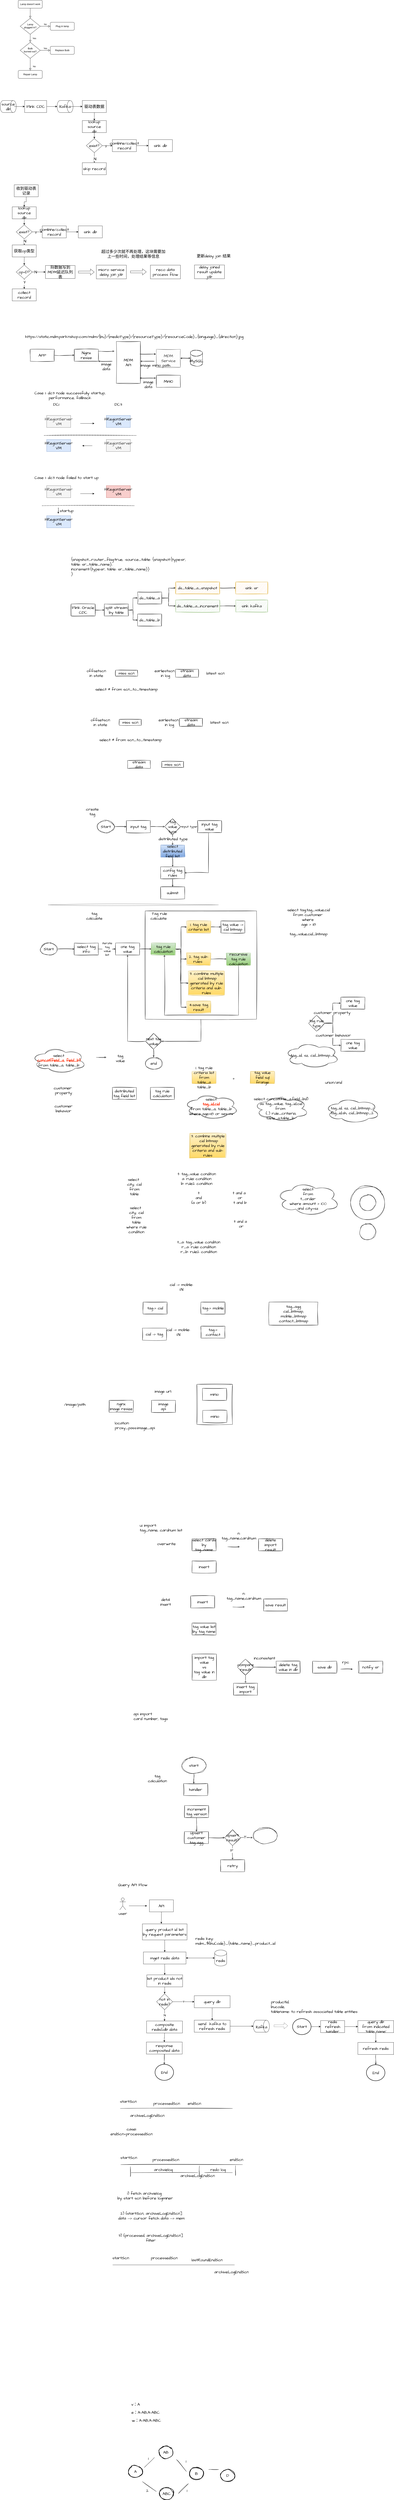 <mxfile version="21.3.4" type="github">
  <diagram id="C5RBs43oDa-KdzZeNtuy" name="Page-1">
    <mxGraphModel dx="1733" dy="1181" grid="1" gridSize="10" guides="1" tooltips="1" connect="1" arrows="1" fold="1" page="1" pageScale="1" pageWidth="827" pageHeight="1169" math="0" shadow="0">
      <root>
        <mxCell id="WIyWlLk6GJQsqaUBKTNV-0" />
        <mxCell id="WIyWlLk6GJQsqaUBKTNV-1" parent="WIyWlLk6GJQsqaUBKTNV-0" />
        <mxCell id="tmwrRTyqPJv3sx_jv7Of-191" value="" style="rounded=0;whiteSpace=wrap;html=1;sketch=1;hachureGap=4;jiggle=2;curveFitting=1;fontFamily=Architects Daughter;fontSource=https%3A%2F%2Ffonts.googleapis.com%2Fcss%3Ffamily%3DArchitects%2BDaughter;fontSize=20;" parent="WIyWlLk6GJQsqaUBKTNV-1" vertex="1">
          <mxGeometry x="1052" y="6980" width="178" height="200" as="geometry" />
        </mxCell>
        <mxCell id="tmwrRTyqPJv3sx_jv7Of-99" style="edgeStyle=orthogonalEdgeStyle;rounded=0;sketch=1;hachureGap=4;jiggle=2;curveFitting=1;orthogonalLoop=1;jettySize=auto;html=1;entryX=1;entryY=0.5;entryDx=0;entryDy=0;fontFamily=Architects Daughter;fontSource=https%3A%2F%2Ffonts.googleapis.com%2Fcss%3Ffamily%3DArchitects%2BDaughter;fontSize=16;" parent="WIyWlLk6GJQsqaUBKTNV-1" source="tmwrRTyqPJv3sx_jv7Of-75" target="tmwrRTyqPJv3sx_jv7Of-98" edge="1">
          <mxGeometry relative="1" as="geometry" />
        </mxCell>
        <mxCell id="tmwrRTyqPJv3sx_jv7Of-75" value="" style="rounded=0;whiteSpace=wrap;html=1;sketch=1;hachureGap=4;jiggle=2;curveFitting=1;fontFamily=Architects Daughter;fontSource=https%3A%2F%2Ffonts.googleapis.com%2Fcss%3Ffamily%3DArchitects%2BDaughter;fontSize=20;" parent="WIyWlLk6GJQsqaUBKTNV-1" vertex="1">
          <mxGeometry x="794" y="4620" width="556" height="540" as="geometry" />
        </mxCell>
        <mxCell id="WIyWlLk6GJQsqaUBKTNV-2" value="" style="rounded=0;html=1;jettySize=auto;orthogonalLoop=1;fontSize=11;endArrow=block;endFill=0;endSize=8;strokeWidth=1;shadow=0;labelBackgroundColor=none;edgeStyle=orthogonalEdgeStyle;" parent="WIyWlLk6GJQsqaUBKTNV-1" source="WIyWlLk6GJQsqaUBKTNV-3" target="WIyWlLk6GJQsqaUBKTNV-6" edge="1">
          <mxGeometry relative="1" as="geometry" />
        </mxCell>
        <mxCell id="WIyWlLk6GJQsqaUBKTNV-3" value="Lamp doesn&#39;t work" style="rounded=1;whiteSpace=wrap;html=1;fontSize=12;glass=0;strokeWidth=1;shadow=0;" parent="WIyWlLk6GJQsqaUBKTNV-1" vertex="1">
          <mxGeometry x="160" y="80" width="120" height="40" as="geometry" />
        </mxCell>
        <mxCell id="WIyWlLk6GJQsqaUBKTNV-4" value="Yes" style="rounded=0;html=1;jettySize=auto;orthogonalLoop=1;fontSize=11;endArrow=block;endFill=0;endSize=8;strokeWidth=1;shadow=0;labelBackgroundColor=none;edgeStyle=orthogonalEdgeStyle;" parent="WIyWlLk6GJQsqaUBKTNV-1" source="WIyWlLk6GJQsqaUBKTNV-6" target="WIyWlLk6GJQsqaUBKTNV-10" edge="1">
          <mxGeometry y="20" relative="1" as="geometry">
            <mxPoint as="offset" />
          </mxGeometry>
        </mxCell>
        <mxCell id="WIyWlLk6GJQsqaUBKTNV-5" value="No" style="edgeStyle=orthogonalEdgeStyle;rounded=0;html=1;jettySize=auto;orthogonalLoop=1;fontSize=11;endArrow=block;endFill=0;endSize=8;strokeWidth=1;shadow=0;labelBackgroundColor=none;" parent="WIyWlLk6GJQsqaUBKTNV-1" source="WIyWlLk6GJQsqaUBKTNV-6" target="WIyWlLk6GJQsqaUBKTNV-7" edge="1">
          <mxGeometry y="10" relative="1" as="geometry">
            <mxPoint as="offset" />
          </mxGeometry>
        </mxCell>
        <mxCell id="WIyWlLk6GJQsqaUBKTNV-6" value="Lamp&lt;br&gt;plugged in?" style="rhombus;whiteSpace=wrap;html=1;shadow=0;fontFamily=Helvetica;fontSize=12;align=center;strokeWidth=1;spacing=6;spacingTop=-4;" parent="WIyWlLk6GJQsqaUBKTNV-1" vertex="1">
          <mxGeometry x="170" y="170" width="100" height="80" as="geometry" />
        </mxCell>
        <mxCell id="WIyWlLk6GJQsqaUBKTNV-7" value="Plug in lamp" style="rounded=1;whiteSpace=wrap;html=1;fontSize=12;glass=0;strokeWidth=1;shadow=0;" parent="WIyWlLk6GJQsqaUBKTNV-1" vertex="1">
          <mxGeometry x="320" y="190" width="120" height="40" as="geometry" />
        </mxCell>
        <mxCell id="WIyWlLk6GJQsqaUBKTNV-8" value="No" style="rounded=0;html=1;jettySize=auto;orthogonalLoop=1;fontSize=11;endArrow=block;endFill=0;endSize=8;strokeWidth=1;shadow=0;labelBackgroundColor=none;edgeStyle=orthogonalEdgeStyle;" parent="WIyWlLk6GJQsqaUBKTNV-1" source="WIyWlLk6GJQsqaUBKTNV-10" target="WIyWlLk6GJQsqaUBKTNV-11" edge="1">
          <mxGeometry x="0.333" y="20" relative="1" as="geometry">
            <mxPoint as="offset" />
          </mxGeometry>
        </mxCell>
        <mxCell id="WIyWlLk6GJQsqaUBKTNV-9" value="Yes" style="edgeStyle=orthogonalEdgeStyle;rounded=0;html=1;jettySize=auto;orthogonalLoop=1;fontSize=11;endArrow=block;endFill=0;endSize=8;strokeWidth=1;shadow=0;labelBackgroundColor=none;" parent="WIyWlLk6GJQsqaUBKTNV-1" source="WIyWlLk6GJQsqaUBKTNV-10" target="WIyWlLk6GJQsqaUBKTNV-12" edge="1">
          <mxGeometry y="10" relative="1" as="geometry">
            <mxPoint as="offset" />
          </mxGeometry>
        </mxCell>
        <mxCell id="WIyWlLk6GJQsqaUBKTNV-10" value="Bulb&lt;br&gt;burned out?" style="rhombus;whiteSpace=wrap;html=1;shadow=0;fontFamily=Helvetica;fontSize=12;align=center;strokeWidth=1;spacing=6;spacingTop=-4;" parent="WIyWlLk6GJQsqaUBKTNV-1" vertex="1">
          <mxGeometry x="170" y="290" width="100" height="80" as="geometry" />
        </mxCell>
        <mxCell id="WIyWlLk6GJQsqaUBKTNV-11" value="Repair Lamp" style="rounded=1;whiteSpace=wrap;html=1;fontSize=12;glass=0;strokeWidth=1;shadow=0;" parent="WIyWlLk6GJQsqaUBKTNV-1" vertex="1">
          <mxGeometry x="160" y="430" width="120" height="40" as="geometry" />
        </mxCell>
        <mxCell id="WIyWlLk6GJQsqaUBKTNV-12" value="Replace Bulb" style="rounded=1;whiteSpace=wrap;html=1;fontSize=12;glass=0;strokeWidth=1;shadow=0;" parent="WIyWlLk6GJQsqaUBKTNV-1" vertex="1">
          <mxGeometry x="320" y="310" width="120" height="40" as="geometry" />
        </mxCell>
        <mxCell id="qEP1fspGBnOH7kWeN9nW-0" value="" style="shape=cylinder3;whiteSpace=wrap;html=1;boundedLbl=1;backgroundOutline=1;size=15;hachureGap=4;fontFamily=Architects Daughter;fontSource=https%3A%2F%2Ffonts.googleapis.com%2Fcss%3Ffamily%3DArchitects%2BDaughter;fontSize=20;rotation=90;" parent="WIyWlLk6GJQsqaUBKTNV-1" vertex="1">
          <mxGeometry x="80" y="570" width="60" height="80" as="geometry" />
        </mxCell>
        <mxCell id="qEP1fspGBnOH7kWeN9nW-4" value="" style="edgeStyle=orthogonalEdgeStyle;rounded=0;sketch=0;hachureGap=4;jiggle=2;curveFitting=1;orthogonalLoop=1;jettySize=auto;html=1;fontFamily=Architects Daughter;fontSource=https%3A%2F%2Ffonts.googleapis.com%2Fcss%3Ffamily%3DArchitects%2BDaughter;fontSize=16;" parent="WIyWlLk6GJQsqaUBKTNV-1" source="qEP1fspGBnOH7kWeN9nW-1" target="qEP1fspGBnOH7kWeN9nW-3" edge="1">
          <mxGeometry relative="1" as="geometry" />
        </mxCell>
        <mxCell id="qEP1fspGBnOH7kWeN9nW-1" value="source&lt;br&gt;db" style="text;html=1;strokeColor=none;fillColor=none;align=center;verticalAlign=middle;whiteSpace=wrap;rounded=0;fontSize=20;fontFamily=Architects Daughter;" parent="WIyWlLk6GJQsqaUBKTNV-1" vertex="1">
          <mxGeometry x="80" y="595" width="60" height="30" as="geometry" />
        </mxCell>
        <mxCell id="qEP1fspGBnOH7kWeN9nW-2" style="edgeStyle=orthogonalEdgeStyle;rounded=0;hachureGap=4;orthogonalLoop=1;jettySize=auto;html=1;exitX=0.5;exitY=1;exitDx=0;exitDy=0;fontFamily=Architects Daughter;fontSource=https%3A%2F%2Ffonts.googleapis.com%2Fcss%3Ffamily%3DArchitects%2BDaughter;fontSize=16;" parent="WIyWlLk6GJQsqaUBKTNV-1" source="qEP1fspGBnOH7kWeN9nW-1" target="qEP1fspGBnOH7kWeN9nW-1" edge="1">
          <mxGeometry relative="1" as="geometry" />
        </mxCell>
        <mxCell id="qEP1fspGBnOH7kWeN9nW-6" value="" style="edgeStyle=orthogonalEdgeStyle;rounded=0;sketch=0;hachureGap=4;jiggle=2;curveFitting=1;orthogonalLoop=1;jettySize=auto;html=1;fontFamily=Architects Daughter;fontSource=https%3A%2F%2Ffonts.googleapis.com%2Fcss%3Ffamily%3DArchitects%2BDaughter;fontSize=16;" parent="WIyWlLk6GJQsqaUBKTNV-1" source="qEP1fspGBnOH7kWeN9nW-3" target="qEP1fspGBnOH7kWeN9nW-5" edge="1">
          <mxGeometry relative="1" as="geometry" />
        </mxCell>
        <mxCell id="qEP1fspGBnOH7kWeN9nW-3" value="Flink CDC" style="rounded=0;whiteSpace=wrap;html=1;sketch=0;hachureGap=4;jiggle=2;curveFitting=1;fontFamily=Architects Daughter;fontSource=https%3A%2F%2Ffonts.googleapis.com%2Fcss%3Ffamily%3DArchitects%2BDaughter;fontSize=20;" parent="WIyWlLk6GJQsqaUBKTNV-1" vertex="1">
          <mxGeometry x="192" y="580" width="110" height="60" as="geometry" />
        </mxCell>
        <mxCell id="qEP1fspGBnOH7kWeN9nW-5" value="" style="shape=cylinder3;whiteSpace=wrap;html=1;boundedLbl=1;backgroundOutline=1;size=15;sketch=0;hachureGap=4;jiggle=2;curveFitting=1;fontFamily=Architects Daughter;fontSource=https%3A%2F%2Ffonts.googleapis.com%2Fcss%3Ffamily%3DArchitects%2BDaughter;fontSize=20;rotation=90;" parent="WIyWlLk6GJQsqaUBKTNV-1" vertex="1">
          <mxGeometry x="364" y="570" width="60" height="80" as="geometry" />
        </mxCell>
        <mxCell id="qEP1fspGBnOH7kWeN9nW-9" style="edgeStyle=orthogonalEdgeStyle;rounded=0;sketch=0;hachureGap=4;jiggle=2;curveFitting=1;orthogonalLoop=1;jettySize=auto;html=1;fontFamily=Architects Daughter;fontSource=https%3A%2F%2Ffonts.googleapis.com%2Fcss%3Ffamily%3DArchitects%2BDaughter;fontSize=16;" parent="WIyWlLk6GJQsqaUBKTNV-1" source="qEP1fspGBnOH7kWeN9nW-7" target="qEP1fspGBnOH7kWeN9nW-8" edge="1">
          <mxGeometry relative="1" as="geometry" />
        </mxCell>
        <mxCell id="qEP1fspGBnOH7kWeN9nW-7" value="Kafka" style="text;html=1;strokeColor=none;fillColor=none;align=center;verticalAlign=middle;whiteSpace=wrap;rounded=0;fontSize=20;fontFamily=Architects Daughter;" parent="WIyWlLk6GJQsqaUBKTNV-1" vertex="1">
          <mxGeometry x="364" y="595" width="60" height="30" as="geometry" />
        </mxCell>
        <mxCell id="qEP1fspGBnOH7kWeN9nW-11" value="" style="edgeStyle=orthogonalEdgeStyle;rounded=0;sketch=0;hachureGap=4;jiggle=2;curveFitting=1;orthogonalLoop=1;jettySize=auto;html=1;fontFamily=Architects Daughter;fontSource=https%3A%2F%2Ffonts.googleapis.com%2Fcss%3Ffamily%3DArchitects%2BDaughter;fontSize=16;" parent="WIyWlLk6GJQsqaUBKTNV-1" source="qEP1fspGBnOH7kWeN9nW-8" target="qEP1fspGBnOH7kWeN9nW-10" edge="1">
          <mxGeometry relative="1" as="geometry" />
        </mxCell>
        <mxCell id="qEP1fspGBnOH7kWeN9nW-8" value="驱动表数据" style="rounded=0;whiteSpace=wrap;html=1;sketch=0;hachureGap=4;jiggle=2;curveFitting=1;fontFamily=Architects Daughter;fontSource=https%3A%2F%2Ffonts.googleapis.com%2Fcss%3Ffamily%3DArchitects%2BDaughter;fontSize=20;" parent="WIyWlLk6GJQsqaUBKTNV-1" vertex="1">
          <mxGeometry x="480" y="580" width="120" height="60" as="geometry" />
        </mxCell>
        <mxCell id="qEP1fspGBnOH7kWeN9nW-15" value="" style="edgeStyle=orthogonalEdgeStyle;rounded=0;sketch=0;hachureGap=4;jiggle=2;curveFitting=1;orthogonalLoop=1;jettySize=auto;html=1;fontFamily=Architects Daughter;fontSource=https%3A%2F%2Ffonts.googleapis.com%2Fcss%3Ffamily%3DArchitects%2BDaughter;fontSize=16;" parent="WIyWlLk6GJQsqaUBKTNV-1" source="qEP1fspGBnOH7kWeN9nW-10" target="qEP1fspGBnOH7kWeN9nW-12" edge="1">
          <mxGeometry relative="1" as="geometry" />
        </mxCell>
        <mxCell id="qEP1fspGBnOH7kWeN9nW-10" value="lookup source&lt;br&gt;db" style="rounded=0;whiteSpace=wrap;html=1;sketch=0;hachureGap=4;jiggle=2;curveFitting=1;fontFamily=Architects Daughter;fontSource=https%3A%2F%2Ffonts.googleapis.com%2Fcss%3Ffamily%3DArchitects%2BDaughter;fontSize=20;" parent="WIyWlLk6GJQsqaUBKTNV-1" vertex="1">
          <mxGeometry x="480" y="680" width="120" height="60" as="geometry" />
        </mxCell>
        <mxCell id="qEP1fspGBnOH7kWeN9nW-14" value="" style="edgeStyle=orthogonalEdgeStyle;rounded=0;sketch=0;hachureGap=4;jiggle=2;curveFitting=1;orthogonalLoop=1;jettySize=auto;html=1;fontFamily=Architects Daughter;fontSource=https%3A%2F%2Ffonts.googleapis.com%2Fcss%3Ffamily%3DArchitects%2BDaughter;fontSize=16;" parent="WIyWlLk6GJQsqaUBKTNV-1" source="qEP1fspGBnOH7kWeN9nW-12" target="qEP1fspGBnOH7kWeN9nW-13" edge="1">
          <mxGeometry relative="1" as="geometry" />
        </mxCell>
        <mxCell id="qEP1fspGBnOH7kWeN9nW-18" value="Y" style="edgeLabel;html=1;align=center;verticalAlign=middle;resizable=0;points=[];fontSize=20;fontFamily=Architects Daughter;" parent="qEP1fspGBnOH7kWeN9nW-14" vertex="1" connectable="0">
          <mxGeometry x="-0.32" y="-3" relative="1" as="geometry">
            <mxPoint as="offset" />
          </mxGeometry>
        </mxCell>
        <mxCell id="qEP1fspGBnOH7kWeN9nW-17" value="" style="edgeStyle=orthogonalEdgeStyle;rounded=0;sketch=0;hachureGap=4;jiggle=2;curveFitting=1;orthogonalLoop=1;jettySize=auto;html=1;fontFamily=Architects Daughter;fontSource=https%3A%2F%2Ffonts.googleapis.com%2Fcss%3Ffamily%3DArchitects%2BDaughter;fontSize=16;" parent="WIyWlLk6GJQsqaUBKTNV-1" source="qEP1fspGBnOH7kWeN9nW-12" target="qEP1fspGBnOH7kWeN9nW-16" edge="1">
          <mxGeometry relative="1" as="geometry" />
        </mxCell>
        <mxCell id="qEP1fspGBnOH7kWeN9nW-19" value="N" style="edgeLabel;html=1;align=center;verticalAlign=middle;resizable=0;points=[];fontSize=20;fontFamily=Architects Daughter;" parent="qEP1fspGBnOH7kWeN9nW-17" vertex="1" connectable="0">
          <mxGeometry x="0.24" y="3" relative="1" as="geometry">
            <mxPoint as="offset" />
          </mxGeometry>
        </mxCell>
        <mxCell id="qEP1fspGBnOH7kWeN9nW-12" value="exist?" style="rhombus;whiteSpace=wrap;html=1;sketch=0;hachureGap=4;jiggle=2;curveFitting=1;fontFamily=Architects Daughter;fontSource=https%3A%2F%2Ffonts.googleapis.com%2Fcss%3Ffamily%3DArchitects%2BDaughter;fontSize=20;" parent="WIyWlLk6GJQsqaUBKTNV-1" vertex="1">
          <mxGeometry x="500" y="770" width="80" height="70" as="geometry" />
        </mxCell>
        <mxCell id="qEP1fspGBnOH7kWeN9nW-21" value="" style="edgeStyle=orthogonalEdgeStyle;rounded=0;sketch=0;hachureGap=4;jiggle=2;curveFitting=1;orthogonalLoop=1;jettySize=auto;html=1;fontFamily=Architects Daughter;fontSource=https%3A%2F%2Ffonts.googleapis.com%2Fcss%3Ffamily%3DArchitects%2BDaughter;fontSize=16;" parent="WIyWlLk6GJQsqaUBKTNV-1" source="qEP1fspGBnOH7kWeN9nW-13" target="qEP1fspGBnOH7kWeN9nW-20" edge="1">
          <mxGeometry relative="1" as="geometry" />
        </mxCell>
        <mxCell id="qEP1fspGBnOH7kWeN9nW-13" value="combine/collect record" style="whiteSpace=wrap;html=1;fontSize=20;fontFamily=Architects Daughter;sketch=0;hachureGap=4;jiggle=2;curveFitting=1;fontSource=https%3A%2F%2Ffonts.googleapis.com%2Fcss%3Ffamily%3DArchitects%2BDaughter;" parent="WIyWlLk6GJQsqaUBKTNV-1" vertex="1">
          <mxGeometry x="630" y="775" width="120" height="60" as="geometry" />
        </mxCell>
        <mxCell id="qEP1fspGBnOH7kWeN9nW-16" value="skip record" style="whiteSpace=wrap;html=1;fontSize=20;fontFamily=Architects Daughter;sketch=0;hachureGap=4;jiggle=2;curveFitting=1;fontSource=https%3A%2F%2Ffonts.googleapis.com%2Fcss%3Ffamily%3DArchitects%2BDaughter;" parent="WIyWlLk6GJQsqaUBKTNV-1" vertex="1">
          <mxGeometry x="480" y="890" width="120" height="60" as="geometry" />
        </mxCell>
        <mxCell id="qEP1fspGBnOH7kWeN9nW-20" value="sink db" style="whiteSpace=wrap;html=1;fontSize=20;fontFamily=Architects Daughter;sketch=0;hachureGap=4;jiggle=2;curveFitting=1;fontSource=https%3A%2F%2Ffonts.googleapis.com%2Fcss%3Ffamily%3DArchitects%2BDaughter;" parent="WIyWlLk6GJQsqaUBKTNV-1" vertex="1">
          <mxGeometry x="810" y="775" width="120" height="60" as="geometry" />
        </mxCell>
        <mxCell id="qEP1fspGBnOH7kWeN9nW-22" value="" style="edgeStyle=orthogonalEdgeStyle;rounded=0;sketch=0;hachureGap=4;jiggle=2;curveFitting=1;orthogonalLoop=1;jettySize=auto;html=1;fontFamily=Architects Daughter;fontSource=https%3A%2F%2Ffonts.googleapis.com%2Fcss%3Ffamily%3DArchitects%2BDaughter;fontSize=16;" parent="WIyWlLk6GJQsqaUBKTNV-1" source="qEP1fspGBnOH7kWeN9nW-23" target="qEP1fspGBnOH7kWeN9nW-28" edge="1">
          <mxGeometry relative="1" as="geometry" />
        </mxCell>
        <mxCell id="qEP1fspGBnOH7kWeN9nW-23" value="lookup source&lt;br&gt;db" style="rounded=0;whiteSpace=wrap;html=1;sketch=0;hachureGap=4;jiggle=2;curveFitting=1;fontFamily=Architects Daughter;fontSource=https%3A%2F%2Ffonts.googleapis.com%2Fcss%3Ffamily%3DArchitects%2BDaughter;fontSize=20;" parent="WIyWlLk6GJQsqaUBKTNV-1" vertex="1">
          <mxGeometry x="130" y="1110" width="120" height="60" as="geometry" />
        </mxCell>
        <mxCell id="qEP1fspGBnOH7kWeN9nW-24" value="" style="edgeStyle=orthogonalEdgeStyle;rounded=0;sketch=0;hachureGap=4;jiggle=2;curveFitting=1;orthogonalLoop=1;jettySize=auto;html=1;fontFamily=Architects Daughter;fontSource=https%3A%2F%2Ffonts.googleapis.com%2Fcss%3Ffamily%3DArchitects%2BDaughter;fontSize=16;" parent="WIyWlLk6GJQsqaUBKTNV-1" source="qEP1fspGBnOH7kWeN9nW-28" target="qEP1fspGBnOH7kWeN9nW-30" edge="1">
          <mxGeometry relative="1" as="geometry" />
        </mxCell>
        <mxCell id="qEP1fspGBnOH7kWeN9nW-25" value="Y" style="edgeLabel;html=1;align=center;verticalAlign=middle;resizable=0;points=[];fontSize=20;fontFamily=Architects Daughter;" parent="qEP1fspGBnOH7kWeN9nW-24" vertex="1" connectable="0">
          <mxGeometry x="-0.32" y="-3" relative="1" as="geometry">
            <mxPoint as="offset" />
          </mxGeometry>
        </mxCell>
        <mxCell id="qEP1fspGBnOH7kWeN9nW-26" value="" style="edgeStyle=orthogonalEdgeStyle;rounded=0;sketch=0;hachureGap=4;jiggle=2;curveFitting=1;orthogonalLoop=1;jettySize=auto;html=1;fontFamily=Architects Daughter;fontSource=https%3A%2F%2Ffonts.googleapis.com%2Fcss%3Ffamily%3DArchitects%2BDaughter;fontSize=16;" parent="WIyWlLk6GJQsqaUBKTNV-1" source="qEP1fspGBnOH7kWeN9nW-28" target="qEP1fspGBnOH7kWeN9nW-31" edge="1">
          <mxGeometry relative="1" as="geometry" />
        </mxCell>
        <mxCell id="qEP1fspGBnOH7kWeN9nW-27" value="N" style="edgeLabel;html=1;align=center;verticalAlign=middle;resizable=0;points=[];fontSize=20;fontFamily=Architects Daughter;" parent="qEP1fspGBnOH7kWeN9nW-26" vertex="1" connectable="0">
          <mxGeometry x="0.24" y="3" relative="1" as="geometry">
            <mxPoint as="offset" />
          </mxGeometry>
        </mxCell>
        <mxCell id="qEP1fspGBnOH7kWeN9nW-28" value="exist?" style="rhombus;whiteSpace=wrap;html=1;sketch=0;hachureGap=4;jiggle=2;curveFitting=1;fontFamily=Architects Daughter;fontSource=https%3A%2F%2Ffonts.googleapis.com%2Fcss%3Ffamily%3DArchitects%2BDaughter;fontSize=20;" parent="WIyWlLk6GJQsqaUBKTNV-1" vertex="1">
          <mxGeometry x="150" y="1200" width="80" height="70" as="geometry" />
        </mxCell>
        <mxCell id="qEP1fspGBnOH7kWeN9nW-29" value="" style="edgeStyle=orthogonalEdgeStyle;rounded=0;sketch=0;hachureGap=4;jiggle=2;curveFitting=1;orthogonalLoop=1;jettySize=auto;html=1;fontFamily=Architects Daughter;fontSource=https%3A%2F%2Ffonts.googleapis.com%2Fcss%3Ffamily%3DArchitects%2BDaughter;fontSize=16;" parent="WIyWlLk6GJQsqaUBKTNV-1" source="qEP1fspGBnOH7kWeN9nW-30" target="qEP1fspGBnOH7kWeN9nW-32" edge="1">
          <mxGeometry relative="1" as="geometry" />
        </mxCell>
        <mxCell id="qEP1fspGBnOH7kWeN9nW-30" value="combine/collect record" style="whiteSpace=wrap;html=1;fontSize=20;fontFamily=Architects Daughter;sketch=0;hachureGap=4;jiggle=2;curveFitting=1;fontSource=https%3A%2F%2Ffonts.googleapis.com%2Fcss%3Ffamily%3DArchitects%2BDaughter;" parent="WIyWlLk6GJQsqaUBKTNV-1" vertex="1">
          <mxGeometry x="280" y="1205" width="120" height="60" as="geometry" />
        </mxCell>
        <mxCell id="qEP1fspGBnOH7kWeN9nW-36" value="" style="edgeStyle=orthogonalEdgeStyle;rounded=0;sketch=0;hachureGap=4;jiggle=2;curveFitting=1;orthogonalLoop=1;jettySize=auto;html=1;fontFamily=Architects Daughter;fontSource=https%3A%2F%2Ffonts.googleapis.com%2Fcss%3Ffamily%3DArchitects%2BDaughter;fontSize=16;" parent="WIyWlLk6GJQsqaUBKTNV-1" source="qEP1fspGBnOH7kWeN9nW-31" target="qEP1fspGBnOH7kWeN9nW-35" edge="1">
          <mxGeometry relative="1" as="geometry" />
        </mxCell>
        <mxCell id="qEP1fspGBnOH7kWeN9nW-31" value="获取op类型" style="whiteSpace=wrap;html=1;fontSize=20;fontFamily=Architects Daughter;sketch=0;hachureGap=4;jiggle=2;curveFitting=1;fontSource=https%3A%2F%2Ffonts.googleapis.com%2Fcss%3Ffamily%3DArchitects%2BDaughter;" parent="WIyWlLk6GJQsqaUBKTNV-1" vertex="1">
          <mxGeometry x="130" y="1300" width="120" height="60" as="geometry" />
        </mxCell>
        <mxCell id="qEP1fspGBnOH7kWeN9nW-32" value="sink db" style="whiteSpace=wrap;html=1;fontSize=20;fontFamily=Architects Daughter;sketch=0;hachureGap=4;jiggle=2;curveFitting=1;fontSource=https%3A%2F%2Ffonts.googleapis.com%2Fcss%3Ffamily%3DArchitects%2BDaughter;" parent="WIyWlLk6GJQsqaUBKTNV-1" vertex="1">
          <mxGeometry x="460" y="1205" width="120" height="60" as="geometry" />
        </mxCell>
        <mxCell id="qEP1fspGBnOH7kWeN9nW-34" value="" style="edgeStyle=orthogonalEdgeStyle;rounded=0;sketch=0;hachureGap=4;jiggle=2;curveFitting=1;orthogonalLoop=1;jettySize=auto;html=1;fontFamily=Architects Daughter;fontSource=https%3A%2F%2Ffonts.googleapis.com%2Fcss%3Ffamily%3DArchitects%2BDaughter;fontSize=16;" parent="WIyWlLk6GJQsqaUBKTNV-1" source="qEP1fspGBnOH7kWeN9nW-33" target="qEP1fspGBnOH7kWeN9nW-23" edge="1">
          <mxGeometry relative="1" as="geometry" />
        </mxCell>
        <mxCell id="qEP1fspGBnOH7kWeN9nW-33" value="收到驱动表记录" style="rounded=0;whiteSpace=wrap;html=1;sketch=0;hachureGap=4;jiggle=2;curveFitting=1;fontFamily=Architects Daughter;fontSource=https%3A%2F%2Ffonts.googleapis.com%2Fcss%3Ffamily%3DArchitects%2BDaughter;fontSize=20;" parent="WIyWlLk6GJQsqaUBKTNV-1" vertex="1">
          <mxGeometry x="140" y="1000" width="120" height="60" as="geometry" />
        </mxCell>
        <mxCell id="qEP1fspGBnOH7kWeN9nW-38" style="edgeStyle=orthogonalEdgeStyle;rounded=0;sketch=0;hachureGap=4;jiggle=2;curveFitting=1;orthogonalLoop=1;jettySize=auto;html=1;fontFamily=Architects Daughter;fontSource=https%3A%2F%2Ffonts.googleapis.com%2Fcss%3Ffamily%3DArchitects%2BDaughter;fontSize=16;" parent="WIyWlLk6GJQsqaUBKTNV-1" source="qEP1fspGBnOH7kWeN9nW-35" target="qEP1fspGBnOH7kWeN9nW-37" edge="1">
          <mxGeometry relative="1" as="geometry" />
        </mxCell>
        <mxCell id="qEP1fspGBnOH7kWeN9nW-39" value="N" style="edgeLabel;html=1;align=center;verticalAlign=middle;resizable=0;points=[];fontSize=20;fontFamily=Architects Daughter;" parent="qEP1fspGBnOH7kWeN9nW-38" vertex="1" connectable="0">
          <mxGeometry x="-0.484" relative="1" as="geometry">
            <mxPoint as="offset" />
          </mxGeometry>
        </mxCell>
        <mxCell id="qEP1fspGBnOH7kWeN9nW-41" value="" style="edgeStyle=orthogonalEdgeStyle;rounded=0;sketch=0;hachureGap=4;jiggle=2;curveFitting=1;orthogonalLoop=1;jettySize=auto;html=1;fontFamily=Architects Daughter;fontSource=https%3A%2F%2Ffonts.googleapis.com%2Fcss%3Ffamily%3DArchitects%2BDaughter;fontSize=16;" parent="WIyWlLk6GJQsqaUBKTNV-1" source="qEP1fspGBnOH7kWeN9nW-35" target="qEP1fspGBnOH7kWeN9nW-40" edge="1">
          <mxGeometry relative="1" as="geometry" />
        </mxCell>
        <mxCell id="qEP1fspGBnOH7kWeN9nW-42" value="Y" style="edgeLabel;html=1;align=center;verticalAlign=middle;resizable=0;points=[];fontSize=20;fontFamily=Architects Daughter;" parent="qEP1fspGBnOH7kWeN9nW-41" vertex="1" connectable="0">
          <mxGeometry x="-0.36" y="1" relative="1" as="geometry">
            <mxPoint as="offset" />
          </mxGeometry>
        </mxCell>
        <mxCell id="qEP1fspGBnOH7kWeN9nW-35" value="op=D?" style="rhombus;whiteSpace=wrap;html=1;sketch=0;hachureGap=4;jiggle=2;curveFitting=1;fontFamily=Architects Daughter;fontSource=https%3A%2F%2Ffonts.googleapis.com%2Fcss%3Ffamily%3DArchitects%2BDaughter;fontSize=20;" parent="WIyWlLk6GJQsqaUBKTNV-1" vertex="1">
          <mxGeometry x="150" y="1400" width="80" height="70" as="geometry" />
        </mxCell>
        <mxCell id="qEP1fspGBnOH7kWeN9nW-37" value="将数据写到MDM延迟队列表" style="whiteSpace=wrap;html=1;fontSize=20;fontFamily=Architects Daughter;sketch=0;hachureGap=4;jiggle=2;curveFitting=1;fontSource=https%3A%2F%2Ffonts.googleapis.com%2Fcss%3Ffamily%3DArchitects%2BDaughter;" parent="WIyWlLk6GJQsqaUBKTNV-1" vertex="1">
          <mxGeometry x="296" y="1402.5" width="148" height="65" as="geometry" />
        </mxCell>
        <mxCell id="qEP1fspGBnOH7kWeN9nW-40" value="collect record" style="whiteSpace=wrap;html=1;fontSize=20;fontFamily=Architects Daughter;sketch=0;hachureGap=4;jiggle=2;curveFitting=1;fontSource=https%3A%2F%2Ffonts.googleapis.com%2Fcss%3Ffamily%3DArchitects%2BDaughter;" parent="WIyWlLk6GJQsqaUBKTNV-1" vertex="1">
          <mxGeometry x="130" y="1519" width="120" height="60" as="geometry" />
        </mxCell>
        <mxCell id="qEP1fspGBnOH7kWeN9nW-43" value="micro service&lt;br&gt;delay join job" style="rounded=0;whiteSpace=wrap;html=1;sketch=0;hachureGap=4;jiggle=2;curveFitting=1;fontFamily=Architects Daughter;fontSource=https%3A%2F%2Ffonts.googleapis.com%2Fcss%3Ffamily%3DArchitects%2BDaughter;fontSize=20;" parent="WIyWlLk6GJQsqaUBKTNV-1" vertex="1">
          <mxGeometry x="550" y="1400.75" width="150" height="68.5" as="geometry" />
        </mxCell>
        <mxCell id="qEP1fspGBnOH7kWeN9nW-44" value="" style="shape=flexArrow;endArrow=classic;html=1;rounded=0;sketch=0;hachureGap=4;jiggle=2;curveFitting=1;fontFamily=Architects Daughter;fontSource=https%3A%2F%2Ffonts.googleapis.com%2Fcss%3Ffamily%3DArchitects%2BDaughter;fontSize=16;" parent="WIyWlLk6GJQsqaUBKTNV-1" edge="1">
          <mxGeometry width="50" height="50" relative="1" as="geometry">
            <mxPoint x="460" y="1435.25" as="sourcePoint" />
            <mxPoint x="540" y="1435.25" as="targetPoint" />
          </mxGeometry>
        </mxCell>
        <mxCell id="qEP1fspGBnOH7kWeN9nW-45" value="reco data process flow" style="rounded=0;whiteSpace=wrap;html=1;sketch=0;hachureGap=4;jiggle=2;curveFitting=1;fontFamily=Architects Daughter;fontSource=https%3A%2F%2Ffonts.googleapis.com%2Fcss%3Ffamily%3DArchitects%2BDaughter;fontSize=20;" parent="WIyWlLk6GJQsqaUBKTNV-1" vertex="1">
          <mxGeometry x="820" y="1400.75" width="150" height="68.5" as="geometry" />
        </mxCell>
        <mxCell id="qEP1fspGBnOH7kWeN9nW-47" value="" style="shape=flexArrow;endArrow=classic;html=1;rounded=0;sketch=0;hachureGap=4;jiggle=2;curveFitting=1;fontFamily=Architects Daughter;fontSource=https%3A%2F%2Ffonts.googleapis.com%2Fcss%3Ffamily%3DArchitects%2BDaughter;fontSize=16;" parent="WIyWlLk6GJQsqaUBKTNV-1" edge="1">
          <mxGeometry width="50" height="50" relative="1" as="geometry">
            <mxPoint x="720" y="1434.5" as="sourcePoint" />
            <mxPoint x="800" y="1434.5" as="targetPoint" />
          </mxGeometry>
        </mxCell>
        <mxCell id="qEP1fspGBnOH7kWeN9nW-48" value="超过多少次就不再处理，这块需要加上一些时间，处理结果等信息" style="text;html=1;strokeColor=none;fillColor=none;align=center;verticalAlign=middle;whiteSpace=wrap;rounded=0;fontSize=20;fontFamily=Architects Daughter;" parent="WIyWlLk6GJQsqaUBKTNV-1" vertex="1">
          <mxGeometry x="570" y="1320" width="330" height="50" as="geometry" />
        </mxCell>
        <mxCell id="qEP1fspGBnOH7kWeN9nW-49" value="delay joined result update&lt;br&gt;job" style="rounded=0;whiteSpace=wrap;html=1;sketch=0;hachureGap=4;jiggle=2;curveFitting=1;fontFamily=Architects Daughter;fontSource=https%3A%2F%2Ffonts.googleapis.com%2Fcss%3Ffamily%3DArchitects%2BDaughter;fontSize=20;" parent="WIyWlLk6GJQsqaUBKTNV-1" vertex="1">
          <mxGeometry x="1040" y="1400" width="150" height="68.5" as="geometry" />
        </mxCell>
        <mxCell id="qEP1fspGBnOH7kWeN9nW-51" value="更新delay join 结果" style="text;html=1;strokeColor=none;fillColor=none;align=center;verticalAlign=middle;whiteSpace=wrap;rounded=0;fontSize=20;fontFamily=Architects Daughter;" parent="WIyWlLk6GJQsqaUBKTNV-1" vertex="1">
          <mxGeometry x="1031" y="1340" width="210" height="30" as="geometry" />
        </mxCell>
        <mxCell id="wttJ9ldO695yuTq4ko4T-5" style="edgeStyle=orthogonalEdgeStyle;rounded=0;sketch=1;hachureGap=4;jiggle=2;curveFitting=1;orthogonalLoop=1;jettySize=auto;html=1;entryX=0;entryY=0.5;entryDx=0;entryDy=0;fontFamily=Architects Daughter;fontSource=https%3A%2F%2Ffonts.googleapis.com%2Fcss%3Ffamily%3DArchitects%2BDaughter;fontSize=16;" parent="WIyWlLk6GJQsqaUBKTNV-1" source="wttJ9ldO695yuTq4ko4T-0" target="wttJ9ldO695yuTq4ko4T-1" edge="1">
          <mxGeometry relative="1" as="geometry" />
        </mxCell>
        <mxCell id="wttJ9ldO695yuTq4ko4T-0" value="APP" style="rounded=0;whiteSpace=wrap;html=1;sketch=1;hachureGap=4;jiggle=2;curveFitting=1;fontFamily=Architects Daughter;fontSource=https%3A%2F%2Ffonts.googleapis.com%2Fcss%3Ffamily%3DArchitects%2BDaughter;fontSize=20;" parent="WIyWlLk6GJQsqaUBKTNV-1" vertex="1">
          <mxGeometry x="220" y="1820" width="120" height="60" as="geometry" />
        </mxCell>
        <mxCell id="wttJ9ldO695yuTq4ko4T-1" value="Nginx&lt;br&gt;resize" style="rounded=0;whiteSpace=wrap;html=1;sketch=1;hachureGap=4;jiggle=2;curveFitting=1;fontFamily=Architects Daughter;fontSource=https%3A%2F%2Ffonts.googleapis.com%2Fcss%3Ffamily%3DArchitects%2BDaughter;fontSize=20;" parent="WIyWlLk6GJQsqaUBKTNV-1" vertex="1">
          <mxGeometry x="440" y="1820" width="120" height="60" as="geometry" />
        </mxCell>
        <mxCell id="wttJ9ldO695yuTq4ko4T-2" value="MDM&lt;br&gt;API" style="rounded=0;whiteSpace=wrap;html=1;sketch=1;hachureGap=4;jiggle=2;curveFitting=1;fontFamily=Architects Daughter;fontSource=https%3A%2F%2Ffonts.googleapis.com%2Fcss%3Ffamily%3DArchitects%2BDaughter;fontSize=20;" parent="WIyWlLk6GJQsqaUBKTNV-1" vertex="1">
          <mxGeometry x="650" y="1781" width="120" height="209" as="geometry" />
        </mxCell>
        <mxCell id="wttJ9ldO695yuTq4ko4T-31" value="" style="edgeStyle=orthogonalEdgeStyle;rounded=0;sketch=1;hachureGap=4;jiggle=2;curveFitting=1;orthogonalLoop=1;jettySize=auto;html=1;fontFamily=Architects Daughter;fontSource=https%3A%2F%2Ffonts.googleapis.com%2Fcss%3Ffamily%3DArchitects%2BDaughter;fontSize=16;startArrow=classic;startFill=1;" parent="WIyWlLk6GJQsqaUBKTNV-1" source="wttJ9ldO695yuTq4ko4T-3" target="wttJ9ldO695yuTq4ko4T-30" edge="1">
          <mxGeometry relative="1" as="geometry" />
        </mxCell>
        <mxCell id="wttJ9ldO695yuTq4ko4T-3" value="MDM&lt;br&gt;Service" style="rounded=0;whiteSpace=wrap;html=1;sketch=1;hachureGap=4;jiggle=2;curveFitting=1;fontFamily=Architects Daughter;fontSource=https%3A%2F%2Ffonts.googleapis.com%2Fcss%3Ffamily%3DArchitects%2BDaughter;fontSize=20;fillColor=#f5f5f5;strokeColor=#666666;fontColor=#333333;" parent="WIyWlLk6GJQsqaUBKTNV-1" vertex="1">
          <mxGeometry x="850" y="1820" width="120" height="90" as="geometry" />
        </mxCell>
        <mxCell id="wttJ9ldO695yuTq4ko4T-4" value="MinIO" style="rounded=0;whiteSpace=wrap;html=1;sketch=1;hachureGap=4;jiggle=2;curveFitting=1;fontFamily=Architects Daughter;fontSource=https%3A%2F%2Ffonts.googleapis.com%2Fcss%3Ffamily%3DArchitects%2BDaughter;fontSize=20;" parent="WIyWlLk6GJQsqaUBKTNV-1" vertex="1">
          <mxGeometry x="850" y="1950" width="120" height="60" as="geometry" />
        </mxCell>
        <mxCell id="wttJ9ldO695yuTq4ko4T-9" value="https://static.mdm.parknshop.com/mdm/{bu}/{medioType}/{resourceType}/{resourceCode}_{language}_{direction}.jpg&lt;br&gt;&lt;br&gt;&lt;span style=&quot;font-family: -webkit-standard; font-size: medium; text-align: start;&quot;&gt;&lt;/span&gt;" style="text;html=1;strokeColor=none;fillColor=none;align=center;verticalAlign=middle;whiteSpace=wrap;rounded=0;fontSize=20;fontFamily=Architects Daughter;" parent="WIyWlLk6GJQsqaUBKTNV-1" vertex="1">
          <mxGeometry x="260" y="1754" width="960" height="30" as="geometry" />
        </mxCell>
        <mxCell id="wttJ9ldO695yuTq4ko4T-15" value="" style="endArrow=classic;html=1;rounded=0;sketch=1;hachureGap=4;jiggle=2;curveFitting=1;fontFamily=Architects Daughter;fontSource=https%3A%2F%2Ffonts.googleapis.com%2Fcss%3Ffamily%3DArchitects%2BDaughter;fontSize=16;" parent="WIyWlLk6GJQsqaUBKTNV-1" edge="1">
          <mxGeometry width="50" height="50" relative="1" as="geometry">
            <mxPoint x="840" y="1880" as="sourcePoint" />
            <mxPoint x="770" y="1880" as="targetPoint" />
          </mxGeometry>
        </mxCell>
        <mxCell id="wttJ9ldO695yuTq4ko4T-17" value="" style="endArrow=classic;html=1;rounded=0;sketch=1;hachureGap=4;jiggle=2;curveFitting=1;fontFamily=Architects Daughter;fontSource=https%3A%2F%2Ffonts.googleapis.com%2Fcss%3Ffamily%3DArchitects%2BDaughter;fontSize=16;" parent="WIyWlLk6GJQsqaUBKTNV-1" edge="1">
          <mxGeometry width="50" height="50" relative="1" as="geometry">
            <mxPoint x="630" y="1880" as="sourcePoint" />
            <mxPoint x="560" y="1880" as="targetPoint" />
          </mxGeometry>
        </mxCell>
        <mxCell id="wttJ9ldO695yuTq4ko4T-18" value="image data" style="text;html=1;strokeColor=none;fillColor=none;align=center;verticalAlign=middle;whiteSpace=wrap;rounded=0;fontSize=20;fontFamily=Architects Daughter;" parent="WIyWlLk6GJQsqaUBKTNV-1" vertex="1">
          <mxGeometry x="570" y="1891" width="60" height="30" as="geometry" />
        </mxCell>
        <mxCell id="wttJ9ldO695yuTq4ko4T-20" value="image minio path" style="text;html=1;align=center;verticalAlign=middle;resizable=0;points=[];autosize=1;strokeColor=none;fillColor=none;fontSize=20;fontFamily=Architects Daughter;" parent="WIyWlLk6GJQsqaUBKTNV-1" vertex="1">
          <mxGeometry x="760" y="1880" width="170" height="40" as="geometry" />
        </mxCell>
        <mxCell id="wttJ9ldO695yuTq4ko4T-25" style="edgeStyle=orthogonalEdgeStyle;rounded=0;sketch=1;hachureGap=4;jiggle=2;curveFitting=1;orthogonalLoop=1;jettySize=auto;html=1;fontFamily=Architects Daughter;fontSource=https%3A%2F%2Ffonts.googleapis.com%2Fcss%3Ffamily%3DArchitects%2BDaughter;fontSize=16;" parent="WIyWlLk6GJQsqaUBKTNV-1" edge="1">
          <mxGeometry relative="1" as="geometry">
            <mxPoint x="560" y="1830" as="sourcePoint" />
            <mxPoint x="640" y="1830" as="targetPoint" />
          </mxGeometry>
        </mxCell>
        <mxCell id="wttJ9ldO695yuTq4ko4T-26" style="edgeStyle=orthogonalEdgeStyle;rounded=0;sketch=1;hachureGap=4;jiggle=2;curveFitting=1;orthogonalLoop=1;jettySize=auto;html=1;fontFamily=Architects Daughter;fontSource=https%3A%2F%2Ffonts.googleapis.com%2Fcss%3Ffamily%3DArchitects%2BDaughter;fontSize=16;" parent="WIyWlLk6GJQsqaUBKTNV-1" edge="1">
          <mxGeometry relative="1" as="geometry">
            <mxPoint x="767" y="1844" as="sourcePoint" />
            <mxPoint x="847" y="1844" as="targetPoint" />
          </mxGeometry>
        </mxCell>
        <mxCell id="wttJ9ldO695yuTq4ko4T-27" style="edgeStyle=orthogonalEdgeStyle;rounded=0;sketch=1;hachureGap=4;jiggle=2;curveFitting=1;orthogonalLoop=1;jettySize=auto;html=1;fontFamily=Architects Daughter;fontSource=https%3A%2F%2Ffonts.googleapis.com%2Fcss%3Ffamily%3DArchitects%2BDaughter;fontSize=16;startArrow=classic;startFill=1;" parent="WIyWlLk6GJQsqaUBKTNV-1" edge="1">
          <mxGeometry relative="1" as="geometry">
            <mxPoint x="767" y="1964" as="sourcePoint" />
            <mxPoint x="847" y="1964" as="targetPoint" />
          </mxGeometry>
        </mxCell>
        <mxCell id="wttJ9ldO695yuTq4ko4T-29" value="image data" style="text;html=1;strokeColor=none;fillColor=none;align=center;verticalAlign=middle;whiteSpace=wrap;rounded=0;fontSize=20;fontFamily=Architects Daughter;" parent="WIyWlLk6GJQsqaUBKTNV-1" vertex="1">
          <mxGeometry x="780" y="1980" width="60" height="30" as="geometry" />
        </mxCell>
        <mxCell id="wttJ9ldO695yuTq4ko4T-30" value="MySQL" style="shape=cylinder3;whiteSpace=wrap;html=1;boundedLbl=1;backgroundOutline=1;size=15;sketch=1;hachureGap=4;jiggle=2;curveFitting=1;fontFamily=Architects Daughter;fontSource=https%3A%2F%2Ffonts.googleapis.com%2Fcss%3Ffamily%3DArchitects%2BDaughter;fontSize=20;" parent="WIyWlLk6GJQsqaUBKTNV-1" vertex="1">
          <mxGeometry x="1020" y="1825" width="60" height="80" as="geometry" />
        </mxCell>
        <mxCell id="wttJ9ldO695yuTq4ko4T-32" value="HRegionServer&lt;br&gt;VM" style="rounded=0;whiteSpace=wrap;html=1;hachureGap=4;fontFamily=Architects Daughter;fontSource=https%3A%2F%2Ffonts.googleapis.com%2Fcss%3Ffamily%3DArchitects%2BDaughter;fontSize=20;fillColor=#f5f5f5;fontColor=#333333;strokeColor=#666666;" parent="WIyWlLk6GJQsqaUBKTNV-1" vertex="1">
          <mxGeometry x="302" y="2150" width="120" height="60" as="geometry" />
        </mxCell>
        <mxCell id="wttJ9ldO695yuTq4ko4T-33" value="HRegionServer&lt;br style=&quot;border-color: var(--border-color);&quot;&gt;VM" style="rounded=0;whiteSpace=wrap;html=1;hachureGap=4;fontFamily=Architects Daughter;fontSource=https%3A%2F%2Ffonts.googleapis.com%2Fcss%3Ffamily%3DArchitects%2BDaughter;fontSize=20;fillColor=#dae8fc;strokeColor=#6c8ebf;" parent="WIyWlLk6GJQsqaUBKTNV-1" vertex="1">
          <mxGeometry x="600" y="2150" width="120" height="60" as="geometry" />
        </mxCell>
        <mxCell id="wttJ9ldO695yuTq4ko4T-36" value="" style="endArrow=classic;html=1;rounded=0;hachureGap=4;fontFamily=Architects Daughter;fontSource=https%3A%2F%2Ffonts.googleapis.com%2Fcss%3Ffamily%3DArchitects%2BDaughter;fontSize=16;" parent="WIyWlLk6GJQsqaUBKTNV-1" edge="1">
          <mxGeometry width="50" height="50" relative="1" as="geometry">
            <mxPoint x="470" y="2190" as="sourcePoint" />
            <mxPoint x="540" y="2190" as="targetPoint" />
          </mxGeometry>
        </mxCell>
        <mxCell id="wttJ9ldO695yuTq4ko4T-37" value="HRegionServer&lt;br&gt;VM" style="rounded=0;whiteSpace=wrap;html=1;hachureGap=4;fontFamily=Architects Daughter;fontSource=https%3A%2F%2Ffonts.googleapis.com%2Fcss%3Ffamily%3DArchitects%2BDaughter;fontSize=20;fillColor=#dae8fc;strokeColor=#6c8ebf;" parent="WIyWlLk6GJQsqaUBKTNV-1" vertex="1">
          <mxGeometry x="302" y="2270" width="120" height="60" as="geometry" />
        </mxCell>
        <mxCell id="wttJ9ldO695yuTq4ko4T-38" value="HRegionServer&lt;br style=&quot;border-color: var(--border-color);&quot;&gt;VM" style="rounded=0;whiteSpace=wrap;html=1;hachureGap=4;fontFamily=Architects Daughter;fontSource=https%3A%2F%2Ffonts.googleapis.com%2Fcss%3Ffamily%3DArchitects%2BDaughter;fontSize=20;fillColor=#f5f5f5;fontColor=#333333;strokeColor=#666666;" parent="WIyWlLk6GJQsqaUBKTNV-1" vertex="1">
          <mxGeometry x="600" y="2270" width="120" height="60" as="geometry" />
        </mxCell>
        <mxCell id="wttJ9ldO695yuTq4ko4T-39" value="" style="endArrow=classic;html=1;rounded=0;hachureGap=4;fontFamily=Architects Daughter;fontSource=https%3A%2F%2Ffonts.googleapis.com%2Fcss%3Ffamily%3DArchitects%2BDaughter;fontSize=16;" parent="WIyWlLk6GJQsqaUBKTNV-1" edge="1">
          <mxGeometry width="50" height="50" relative="1" as="geometry">
            <mxPoint x="530" y="2301" as="sourcePoint" />
            <mxPoint x="480" y="2301" as="targetPoint" />
          </mxGeometry>
        </mxCell>
        <mxCell id="wttJ9ldO695yuTq4ko4T-40" value="DC1" style="text;html=1;strokeColor=none;fillColor=none;align=center;verticalAlign=middle;whiteSpace=wrap;rounded=0;fontSize=20;fontFamily=Architects Daughter;" parent="WIyWlLk6GJQsqaUBKTNV-1" vertex="1">
          <mxGeometry x="320" y="2080" width="60" height="30" as="geometry" />
        </mxCell>
        <mxCell id="wttJ9ldO695yuTq4ko4T-41" value="DC3" style="text;html=1;strokeColor=none;fillColor=none;align=center;verticalAlign=middle;whiteSpace=wrap;rounded=0;fontSize=20;fontFamily=Architects Daughter;" parent="WIyWlLk6GJQsqaUBKTNV-1" vertex="1">
          <mxGeometry x="630" y="2080" width="60" height="30" as="geometry" />
        </mxCell>
        <mxCell id="wttJ9ldO695yuTq4ko4T-42" value="Case 1: dc3 node successfully startup, performance, fallback" style="text;html=1;strokeColor=none;fillColor=none;align=center;verticalAlign=middle;whiteSpace=wrap;rounded=0;fontSize=20;fontFamily=Architects Daughter;" parent="WIyWlLk6GJQsqaUBKTNV-1" vertex="1">
          <mxGeometry x="220" y="2030" width="397" height="40" as="geometry" />
        </mxCell>
        <mxCell id="wttJ9ldO695yuTq4ko4T-43" value="HRegionServer&lt;br&gt;VM" style="rounded=0;whiteSpace=wrap;html=1;hachureGap=4;fontFamily=Architects Daughter;fontSource=https%3A%2F%2Ffonts.googleapis.com%2Fcss%3Ffamily%3DArchitects%2BDaughter;fontSize=20;fillColor=#f5f5f5;fontColor=#333333;strokeColor=#666666;" parent="WIyWlLk6GJQsqaUBKTNV-1" vertex="1">
          <mxGeometry x="302" y="2500" width="120" height="60" as="geometry" />
        </mxCell>
        <mxCell id="wttJ9ldO695yuTq4ko4T-44" value="HRegionServer&lt;br style=&quot;border-color: var(--border-color);&quot;&gt;VM" style="rounded=0;whiteSpace=wrap;html=1;hachureGap=4;fontFamily=Architects Daughter;fontSource=https%3A%2F%2Ffonts.googleapis.com%2Fcss%3Ffamily%3DArchitects%2BDaughter;fontSize=20;fillColor=#f8cecc;strokeColor=#b85450;" parent="WIyWlLk6GJQsqaUBKTNV-1" vertex="1">
          <mxGeometry x="600" y="2500" width="120" height="60" as="geometry" />
        </mxCell>
        <mxCell id="wttJ9ldO695yuTq4ko4T-45" value="" style="endArrow=classic;html=1;rounded=0;hachureGap=4;fontFamily=Architects Daughter;fontSource=https%3A%2F%2Ffonts.googleapis.com%2Fcss%3Ffamily%3DArchitects%2BDaughter;fontSize=16;" parent="WIyWlLk6GJQsqaUBKTNV-1" edge="1">
          <mxGeometry width="50" height="50" relative="1" as="geometry">
            <mxPoint x="470" y="2540" as="sourcePoint" />
            <mxPoint x="540" y="2540" as="targetPoint" />
          </mxGeometry>
        </mxCell>
        <mxCell id="wttJ9ldO695yuTq4ko4T-46" value="HRegionServer&lt;br&gt;VM" style="rounded=0;whiteSpace=wrap;html=1;hachureGap=4;fontFamily=Architects Daughter;fontSource=https%3A%2F%2Ffonts.googleapis.com%2Fcss%3Ffamily%3DArchitects%2BDaughter;fontSize=20;fillColor=#dae8fc;strokeColor=#6c8ebf;" parent="WIyWlLk6GJQsqaUBKTNV-1" vertex="1">
          <mxGeometry x="302" y="2650" width="120" height="60" as="geometry" />
        </mxCell>
        <mxCell id="wttJ9ldO695yuTq4ko4T-47" value="Case 1: dc3 node failed to start up" style="text;html=1;strokeColor=none;fillColor=none;align=center;verticalAlign=middle;whiteSpace=wrap;rounded=0;fontSize=20;fontFamily=Architects Daughter;" parent="WIyWlLk6GJQsqaUBKTNV-1" vertex="1">
          <mxGeometry x="203" y="2440" width="397" height="40" as="geometry" />
        </mxCell>
        <mxCell id="wttJ9ldO695yuTq4ko4T-48" value="" style="endArrow=classic;html=1;rounded=0;sketch=1;hachureGap=4;jiggle=2;curveFitting=1;fontFamily=Architects Daughter;fontSource=https%3A%2F%2Ffonts.googleapis.com%2Fcss%3Ffamily%3DArchitects%2BDaughter;fontSize=16;" parent="WIyWlLk6GJQsqaUBKTNV-1" edge="1">
          <mxGeometry width="50" height="50" relative="1" as="geometry">
            <mxPoint x="360" y="2610" as="sourcePoint" />
            <mxPoint x="360" y="2640" as="targetPoint" />
          </mxGeometry>
        </mxCell>
        <mxCell id="wttJ9ldO695yuTq4ko4T-49" value="startup" style="text;html=1;strokeColor=none;fillColor=none;align=center;verticalAlign=middle;whiteSpace=wrap;rounded=0;fontSize=20;fontFamily=Architects Daughter;" parent="WIyWlLk6GJQsqaUBKTNV-1" vertex="1">
          <mxGeometry x="372" y="2610" width="60" height="30" as="geometry" />
        </mxCell>
        <mxCell id="wttJ9ldO695yuTq4ko4T-50" value="" style="endArrow=none;dashed=1;html=1;dashPattern=1 3;strokeWidth=2;rounded=0;sketch=1;hachureGap=4;jiggle=2;curveFitting=1;fontFamily=Architects Daughter;fontSource=https%3A%2F%2Ffonts.googleapis.com%2Fcss%3Ffamily%3DArchitects%2BDaughter;fontSize=16;" parent="WIyWlLk6GJQsqaUBKTNV-1" edge="1">
          <mxGeometry width="50" height="50" relative="1" as="geometry">
            <mxPoint x="290" y="2250" as="sourcePoint" />
            <mxPoint x="750" y="2250" as="targetPoint" />
          </mxGeometry>
        </mxCell>
        <mxCell id="wttJ9ldO695yuTq4ko4T-51" value="" style="endArrow=none;dashed=1;html=1;dashPattern=1 3;strokeWidth=2;rounded=0;sketch=1;hachureGap=4;jiggle=2;curveFitting=1;fontFamily=Architects Daughter;fontSource=https%3A%2F%2Ffonts.googleapis.com%2Fcss%3Ffamily%3DArchitects%2BDaughter;fontSize=16;" parent="WIyWlLk6GJQsqaUBKTNV-1" edge="1">
          <mxGeometry width="50" height="50" relative="1" as="geometry">
            <mxPoint x="280" y="2600" as="sourcePoint" />
            <mxPoint x="740" y="2600" as="targetPoint" />
          </mxGeometry>
        </mxCell>
        <mxCell id="Zj2Xht05Eyrp5x5vAwu9-5" value="" style="edgeStyle=orthogonalEdgeStyle;rounded=0;sketch=1;hachureGap=4;jiggle=2;curveFitting=1;orthogonalLoop=1;jettySize=auto;html=1;fontFamily=Architects Daughter;fontSource=https%3A%2F%2Ffonts.googleapis.com%2Fcss%3Ffamily%3DArchitects%2BDaughter;fontSize=16;" parent="WIyWlLk6GJQsqaUBKTNV-1" source="Zj2Xht05Eyrp5x5vAwu9-6" target="Zj2Xht05Eyrp5x5vAwu9-8" edge="1">
          <mxGeometry relative="1" as="geometry" />
        </mxCell>
        <mxCell id="Zj2Xht05Eyrp5x5vAwu9-6" value="Flink Oracle CDC" style="rounded=0;whiteSpace=wrap;html=1;sketch=1;hachureGap=4;jiggle=2;curveFitting=1;fontFamily=Architects Daughter;fontSource=https%3A%2F%2Ffonts.googleapis.com%2Fcss%3Ffamily%3DArchitects%2BDaughter;fontSize=20;" parent="WIyWlLk6GJQsqaUBKTNV-1" vertex="1">
          <mxGeometry x="424" y="3090" width="120" height="60" as="geometry" />
        </mxCell>
        <mxCell id="Zj2Xht05Eyrp5x5vAwu9-13" value="" style="edgeStyle=orthogonalEdgeStyle;rounded=0;sketch=1;hachureGap=4;jiggle=2;curveFitting=1;orthogonalLoop=1;jettySize=auto;html=1;fontFamily=Architects Daughter;fontSource=https%3A%2F%2Ffonts.googleapis.com%2Fcss%3Ffamily%3DArchitects%2BDaughter;fontSize=16;" parent="WIyWlLk6GJQsqaUBKTNV-1" source="Zj2Xht05Eyrp5x5vAwu9-8" target="Zj2Xht05Eyrp5x5vAwu9-12" edge="1">
          <mxGeometry relative="1" as="geometry" />
        </mxCell>
        <mxCell id="Zj2Xht05Eyrp5x5vAwu9-15" style="edgeStyle=orthogonalEdgeStyle;rounded=0;sketch=1;hachureGap=4;jiggle=2;curveFitting=1;orthogonalLoop=1;jettySize=auto;html=1;fontFamily=Architects Daughter;fontSource=https%3A%2F%2Ffonts.googleapis.com%2Fcss%3Ffamily%3DArchitects%2BDaughter;fontSize=16;" parent="WIyWlLk6GJQsqaUBKTNV-1" source="Zj2Xht05Eyrp5x5vAwu9-8" target="Zj2Xht05Eyrp5x5vAwu9-14" edge="1">
          <mxGeometry relative="1" as="geometry" />
        </mxCell>
        <mxCell id="Zj2Xht05Eyrp5x5vAwu9-8" value="split stream by table" style="rounded=0;whiteSpace=wrap;html=1;sketch=1;hachureGap=4;jiggle=2;curveFitting=1;fontFamily=Architects Daughter;fontSource=https%3A%2F%2Ffonts.googleapis.com%2Fcss%3Ffamily%3DArchitects%2BDaughter;fontSize=20;" parent="WIyWlLk6GJQsqaUBKTNV-1" vertex="1">
          <mxGeometry x="590" y="3090" width="120" height="60" as="geometry" />
        </mxCell>
        <mxCell id="Zj2Xht05Eyrp5x5vAwu9-17" value="" style="edgeStyle=orthogonalEdgeStyle;rounded=0;sketch=1;hachureGap=4;jiggle=2;curveFitting=1;orthogonalLoop=1;jettySize=auto;html=1;fontFamily=Architects Daughter;fontSource=https%3A%2F%2Ffonts.googleapis.com%2Fcss%3Ffamily%3DArchitects%2BDaughter;fontSize=16;" parent="WIyWlLk6GJQsqaUBKTNV-1" source="Zj2Xht05Eyrp5x5vAwu9-12" target="Zj2Xht05Eyrp5x5vAwu9-16" edge="1">
          <mxGeometry relative="1" as="geometry" />
        </mxCell>
        <mxCell id="Zj2Xht05Eyrp5x5vAwu9-19" style="edgeStyle=orthogonalEdgeStyle;rounded=0;sketch=1;hachureGap=4;jiggle=2;curveFitting=1;orthogonalLoop=1;jettySize=auto;html=1;entryX=0;entryY=0.5;entryDx=0;entryDy=0;fontFamily=Architects Daughter;fontSource=https%3A%2F%2Ffonts.googleapis.com%2Fcss%3Ffamily%3DArchitects%2BDaughter;fontSize=16;" parent="WIyWlLk6GJQsqaUBKTNV-1" source="Zj2Xht05Eyrp5x5vAwu9-12" target="Zj2Xht05Eyrp5x5vAwu9-18" edge="1">
          <mxGeometry relative="1" as="geometry" />
        </mxCell>
        <mxCell id="Zj2Xht05Eyrp5x5vAwu9-12" value="ds_table_a" style="rounded=0;whiteSpace=wrap;html=1;sketch=1;hachureGap=4;jiggle=2;curveFitting=1;fontFamily=Architects Daughter;fontSource=https%3A%2F%2Ffonts.googleapis.com%2Fcss%3Ffamily%3DArchitects%2BDaughter;fontSize=20;" parent="WIyWlLk6GJQsqaUBKTNV-1" vertex="1">
          <mxGeometry x="756" y="3030" width="120" height="60" as="geometry" />
        </mxCell>
        <mxCell id="Zj2Xht05Eyrp5x5vAwu9-14" value="ds_table_b" style="rounded=0;whiteSpace=wrap;html=1;sketch=1;hachureGap=4;jiggle=2;curveFitting=1;fontFamily=Architects Daughter;fontSource=https%3A%2F%2Ffonts.googleapis.com%2Fcss%3Ffamily%3DArchitects%2BDaughter;fontSize=20;" parent="WIyWlLk6GJQsqaUBKTNV-1" vertex="1">
          <mxGeometry x="756" y="3140" width="120" height="60" as="geometry" />
        </mxCell>
        <mxCell id="Zj2Xht05Eyrp5x5vAwu9-21" value="" style="edgeStyle=orthogonalEdgeStyle;rounded=0;sketch=1;hachureGap=4;jiggle=2;curveFitting=1;orthogonalLoop=1;jettySize=auto;html=1;fontFamily=Architects Daughter;fontSource=https%3A%2F%2Ffonts.googleapis.com%2Fcss%3Ffamily%3DArchitects%2BDaughter;fontSize=16;" parent="WIyWlLk6GJQsqaUBKTNV-1" source="Zj2Xht05Eyrp5x5vAwu9-16" target="Zj2Xht05Eyrp5x5vAwu9-20" edge="1">
          <mxGeometry relative="1" as="geometry" />
        </mxCell>
        <mxCell id="Zj2Xht05Eyrp5x5vAwu9-16" value="ds_table_a_snapshot" style="rounded=0;whiteSpace=wrap;html=1;sketch=1;hachureGap=4;jiggle=2;curveFitting=1;fontFamily=Architects Daughter;fontSource=https%3A%2F%2Ffonts.googleapis.com%2Fcss%3Ffamily%3DArchitects%2BDaughter;fontSize=20;fillColor=#ffe6cc;strokeColor=#d79b00;" parent="WIyWlLk6GJQsqaUBKTNV-1" vertex="1">
          <mxGeometry x="946" y="2980" width="220" height="60" as="geometry" />
        </mxCell>
        <mxCell id="Zj2Xht05Eyrp5x5vAwu9-23" style="edgeStyle=orthogonalEdgeStyle;rounded=0;sketch=1;hachureGap=4;jiggle=2;curveFitting=1;orthogonalLoop=1;jettySize=auto;html=1;entryX=0;entryY=0.5;entryDx=0;entryDy=0;fontFamily=Architects Daughter;fontSource=https%3A%2F%2Ffonts.googleapis.com%2Fcss%3Ffamily%3DArchitects%2BDaughter;fontSize=16;" parent="WIyWlLk6GJQsqaUBKTNV-1" source="Zj2Xht05Eyrp5x5vAwu9-18" target="Zj2Xht05Eyrp5x5vAwu9-22" edge="1">
          <mxGeometry relative="1" as="geometry" />
        </mxCell>
        <mxCell id="Zj2Xht05Eyrp5x5vAwu9-18" value="ds_table_a_increment" style="rounded=0;whiteSpace=wrap;html=1;sketch=1;hachureGap=4;jiggle=2;curveFitting=1;fontFamily=Architects Daughter;fontSource=https%3A%2F%2Ffonts.googleapis.com%2Fcss%3Ffamily%3DArchitects%2BDaughter;fontSize=20;fillColor=#d5e8d4;strokeColor=#82b366;" parent="WIyWlLk6GJQsqaUBKTNV-1" vertex="1">
          <mxGeometry x="946" y="3070" width="220" height="60" as="geometry" />
        </mxCell>
        <mxCell id="Zj2Xht05Eyrp5x5vAwu9-20" value="sink sr" style="rounded=0;whiteSpace=wrap;html=1;sketch=1;hachureGap=4;jiggle=2;curveFitting=1;fontFamily=Architects Daughter;fontSource=https%3A%2F%2Ffonts.googleapis.com%2Fcss%3Ffamily%3DArchitects%2BDaughter;fontSize=20;fillColor=#ffe6cc;strokeColor=#d79b00;" parent="WIyWlLk6GJQsqaUBKTNV-1" vertex="1">
          <mxGeometry x="1246" y="2980" width="160" height="60" as="geometry" />
        </mxCell>
        <mxCell id="Zj2Xht05Eyrp5x5vAwu9-22" value="sink kafka" style="rounded=0;whiteSpace=wrap;html=1;sketch=1;hachureGap=4;jiggle=2;curveFitting=1;fontFamily=Architects Daughter;fontSource=https%3A%2F%2Ffonts.googleapis.com%2Fcss%3Ffamily%3DArchitects%2BDaughter;fontSize=20;fillColor=#d5e8d4;strokeColor=#82b366;" parent="WIyWlLk6GJQsqaUBKTNV-1" vertex="1">
          <mxGeometry x="1246" y="3070" width="160" height="60" as="geometry" />
        </mxCell>
        <mxCell id="Zj2Xht05Eyrp5x5vAwu9-24" value="{snapshot_router_flag:true, :source_table: {snapshot:{type:sr, table: sr_table_name},&lt;br&gt;increment:{type:sr, table: sr_table_name}}&lt;br&gt;}" style="text;html=1;strokeColor=none;fillColor=none;align=left;verticalAlign=top;whiteSpace=wrap;rounded=0;fontSize=20;fontFamily=Architects Daughter;" parent="WIyWlLk6GJQsqaUBKTNV-1" vertex="1">
          <mxGeometry x="422" y="2850" width="595" height="90" as="geometry" />
        </mxCell>
        <mxCell id="Zj2Xht05Eyrp5x5vAwu9-25" value="offsetscn&lt;br&gt;in state" style="text;html=1;strokeColor=none;fillColor=none;align=center;verticalAlign=middle;whiteSpace=wrap;rounded=0;fontSize=20;fontFamily=Architects Daughter;" parent="WIyWlLk6GJQsqaUBKTNV-1" vertex="1">
          <mxGeometry x="520" y="3420" width="60" height="30" as="geometry" />
        </mxCell>
        <mxCell id="Zj2Xht05Eyrp5x5vAwu9-26" value="earliestscn&amp;nbsp;&lt;br&gt;in log" style="text;html=1;strokeColor=none;fillColor=none;align=center;verticalAlign=middle;whiteSpace=wrap;rounded=0;fontSize=20;fontFamily=Architects Daughter;" parent="WIyWlLk6GJQsqaUBKTNV-1" vertex="1">
          <mxGeometry x="865" y="3420" width="60" height="30" as="geometry" />
        </mxCell>
        <mxCell id="Zj2Xht05Eyrp5x5vAwu9-28" value="miss scn" style="rounded=0;whiteSpace=wrap;html=1;sketch=1;hachureGap=4;jiggle=2;curveFitting=1;fontFamily=Architects Daughter;fontSource=https%3A%2F%2Ffonts.googleapis.com%2Fcss%3Ffamily%3DArchitects%2BDaughter;fontSize=20;" parent="WIyWlLk6GJQsqaUBKTNV-1" vertex="1">
          <mxGeometry x="646" y="3420" width="110" height="30" as="geometry" />
        </mxCell>
        <mxCell id="Zj2Xht05Eyrp5x5vAwu9-29" value="select * from scn_to_timestamp" style="text;html=1;strokeColor=none;fillColor=none;align=center;verticalAlign=middle;whiteSpace=wrap;rounded=0;fontSize=20;fontFamily=Architects Daughter;" parent="WIyWlLk6GJQsqaUBKTNV-1" vertex="1">
          <mxGeometry x="531" y="3500" width="340" height="30" as="geometry" />
        </mxCell>
        <mxCell id="Zj2Xht05Eyrp5x5vAwu9-30" value="latest scn" style="text;html=1;strokeColor=none;fillColor=none;align=center;verticalAlign=middle;whiteSpace=wrap;rounded=0;fontSize=20;fontFamily=Architects Daughter;" parent="WIyWlLk6GJQsqaUBKTNV-1" vertex="1">
          <mxGeometry x="1090" y="3420" width="110" height="30" as="geometry" />
        </mxCell>
        <mxCell id="Zj2Xht05Eyrp5x5vAwu9-31" value="stream data" style="rounded=0;whiteSpace=wrap;html=1;sketch=1;hachureGap=4;jiggle=2;curveFitting=1;fontFamily=Architects Daughter;fontSource=https%3A%2F%2Ffonts.googleapis.com%2Fcss%3Ffamily%3DArchitects%2BDaughter;fontSize=20;" parent="WIyWlLk6GJQsqaUBKTNV-1" vertex="1">
          <mxGeometry x="946" y="3415" width="114" height="40" as="geometry" />
        </mxCell>
        <mxCell id="Zj2Xht05Eyrp5x5vAwu9-32" value="offsetscn&lt;br&gt;in state" style="text;html=1;strokeColor=none;fillColor=none;align=center;verticalAlign=middle;whiteSpace=wrap;rounded=0;fontSize=20;fontFamily=Architects Daughter;" parent="WIyWlLk6GJQsqaUBKTNV-1" vertex="1">
          <mxGeometry x="540" y="3665" width="60" height="30" as="geometry" />
        </mxCell>
        <mxCell id="Zj2Xht05Eyrp5x5vAwu9-33" value="earliestscn&amp;nbsp;&lt;br&gt;in log" style="text;html=1;strokeColor=none;fillColor=none;align=center;verticalAlign=middle;whiteSpace=wrap;rounded=0;fontSize=20;fontFamily=Architects Daughter;" parent="WIyWlLk6GJQsqaUBKTNV-1" vertex="1">
          <mxGeometry x="885" y="3665" width="60" height="30" as="geometry" />
        </mxCell>
        <mxCell id="Zj2Xht05Eyrp5x5vAwu9-34" value="miss scn" style="rounded=0;whiteSpace=wrap;html=1;sketch=1;hachureGap=4;jiggle=2;curveFitting=1;fontFamily=Architects Daughter;fontSource=https%3A%2F%2Ffonts.googleapis.com%2Fcss%3Ffamily%3DArchitects%2BDaughter;fontSize=20;" parent="WIyWlLk6GJQsqaUBKTNV-1" vertex="1">
          <mxGeometry x="664.5" y="3665" width="110" height="30" as="geometry" />
        </mxCell>
        <mxCell id="Zj2Xht05Eyrp5x5vAwu9-35" value="select * from scn_to_timestamp" style="text;html=1;strokeColor=none;fillColor=none;align=center;verticalAlign=middle;whiteSpace=wrap;rounded=0;fontSize=20;fontFamily=Architects Daughter;" parent="WIyWlLk6GJQsqaUBKTNV-1" vertex="1">
          <mxGeometry x="551" y="3752" width="340" height="30" as="geometry" />
        </mxCell>
        <mxCell id="Zj2Xht05Eyrp5x5vAwu9-36" value="latest scn" style="text;html=1;strokeColor=none;fillColor=none;align=center;verticalAlign=middle;whiteSpace=wrap;rounded=0;fontSize=20;fontFamily=Architects Daughter;" parent="WIyWlLk6GJQsqaUBKTNV-1" vertex="1">
          <mxGeometry x="1110" y="3665" width="110" height="30" as="geometry" />
        </mxCell>
        <mxCell id="Zj2Xht05Eyrp5x5vAwu9-37" value="stream data" style="rounded=0;whiteSpace=wrap;html=1;sketch=1;hachureGap=4;jiggle=2;curveFitting=1;fontFamily=Architects Daughter;fontSource=https%3A%2F%2Ffonts.googleapis.com%2Fcss%3Ffamily%3DArchitects%2BDaughter;fontSize=20;" parent="WIyWlLk6GJQsqaUBKTNV-1" vertex="1">
          <mxGeometry x="966" y="3660" width="114" height="40" as="geometry" />
        </mxCell>
        <mxCell id="Zj2Xht05Eyrp5x5vAwu9-38" value="miss scn" style="rounded=0;whiteSpace=wrap;html=1;sketch=1;hachureGap=4;jiggle=2;curveFitting=1;fontFamily=Architects Daughter;fontSource=https%3A%2F%2Ffonts.googleapis.com%2Fcss%3Ffamily%3DArchitects%2BDaughter;fontSize=20;" parent="WIyWlLk6GJQsqaUBKTNV-1" vertex="1">
          <mxGeometry x="876" y="3875" width="110" height="30" as="geometry" />
        </mxCell>
        <mxCell id="Zj2Xht05Eyrp5x5vAwu9-39" value="stream data" style="rounded=0;whiteSpace=wrap;html=1;sketch=1;hachureGap=4;jiggle=2;curveFitting=1;fontFamily=Architects Daughter;fontSource=https%3A%2F%2Ffonts.googleapis.com%2Fcss%3Ffamily%3DArchitects%2BDaughter;fontSize=20;" parent="WIyWlLk6GJQsqaUBKTNV-1" vertex="1">
          <mxGeometry x="706" y="3870" width="114" height="40" as="geometry" />
        </mxCell>
        <mxCell id="tmwrRTyqPJv3sx_jv7Of-9" style="edgeStyle=orthogonalEdgeStyle;rounded=0;sketch=1;hachureGap=4;jiggle=2;curveFitting=1;orthogonalLoop=1;jettySize=auto;html=1;entryX=0;entryY=0.5;entryDx=0;entryDy=0;fontFamily=Architects Daughter;fontSource=https%3A%2F%2Ffonts.googleapis.com%2Fcss%3Ffamily%3DArchitects%2BDaughter;fontSize=16;" parent="WIyWlLk6GJQsqaUBKTNV-1" source="tmwrRTyqPJv3sx_jv7Of-3" target="tmwrRTyqPJv3sx_jv7Of-8" edge="1">
          <mxGeometry relative="1" as="geometry" />
        </mxCell>
        <mxCell id="tmwrRTyqPJv3sx_jv7Of-3" value="Start" style="ellipse;whiteSpace=wrap;html=1;sketch=1;hachureGap=4;jiggle=2;curveFitting=1;fontFamily=Architects Daughter;fontSource=https%3A%2F%2Ffonts.googleapis.com%2Fcss%3Ffamily%3DArchitects%2BDaughter;fontSize=20;" parent="WIyWlLk6GJQsqaUBKTNV-1" vertex="1">
          <mxGeometry x="555" y="4170" width="85" height="60" as="geometry" />
        </mxCell>
        <mxCell id="tmwrRTyqPJv3sx_jv7Of-13" style="edgeStyle=orthogonalEdgeStyle;rounded=0;sketch=1;hachureGap=4;jiggle=2;curveFitting=1;orthogonalLoop=1;jettySize=auto;html=1;entryX=0;entryY=0.5;entryDx=0;entryDy=0;fontFamily=Architects Daughter;fontSource=https%3A%2F%2Ffonts.googleapis.com%2Fcss%3Ffamily%3DArchitects%2BDaughter;fontSize=16;" parent="WIyWlLk6GJQsqaUBKTNV-1" source="tmwrRTyqPJv3sx_jv7Of-8" target="tmwrRTyqPJv3sx_jv7Of-11" edge="1">
          <mxGeometry relative="1" as="geometry" />
        </mxCell>
        <mxCell id="tmwrRTyqPJv3sx_jv7Of-8" value="input tag" style="rounded=0;whiteSpace=wrap;html=1;sketch=1;hachureGap=4;jiggle=2;curveFitting=1;fontFamily=Architects Daughter;fontSource=https%3A%2F%2Ffonts.googleapis.com%2Fcss%3Ffamily%3DArchitects%2BDaughter;fontSize=20;" parent="WIyWlLk6GJQsqaUBKTNV-1" vertex="1">
          <mxGeometry x="700" y="4170" width="120" height="60" as="geometry" />
        </mxCell>
        <mxCell id="tmwrRTyqPJv3sx_jv7Of-14" value="" style="edgeStyle=orthogonalEdgeStyle;rounded=0;sketch=1;hachureGap=4;jiggle=2;curveFitting=1;orthogonalLoop=1;jettySize=auto;html=1;fontFamily=Architects Daughter;fontSource=https%3A%2F%2Ffonts.googleapis.com%2Fcss%3Ffamily%3DArchitects%2BDaughter;fontSize=16;" parent="WIyWlLk6GJQsqaUBKTNV-1" source="tmwrRTyqPJv3sx_jv7Of-11" target="tmwrRTyqPJv3sx_jv7Of-12" edge="1">
          <mxGeometry relative="1" as="geometry" />
        </mxCell>
        <mxCell id="tmwrRTyqPJv3sx_jv7Of-15" value="distributed type" style="edgeLabel;html=1;align=center;verticalAlign=middle;resizable=0;points=[];fontSize=20;fontFamily=Architects Daughter;" parent="tmwrRTyqPJv3sx_jv7Of-14" vertex="1" connectable="0">
          <mxGeometry x="-0.2" y="2" relative="1" as="geometry">
            <mxPoint as="offset" />
          </mxGeometry>
        </mxCell>
        <mxCell id="tmwrRTyqPJv3sx_jv7Of-18" value="input type" style="edgeStyle=orthogonalEdgeStyle;rounded=0;sketch=1;hachureGap=4;jiggle=2;curveFitting=1;orthogonalLoop=1;jettySize=auto;html=1;entryX=0;entryY=0.5;entryDx=0;entryDy=0;fontFamily=Architects Daughter;fontSource=https%3A%2F%2Ffonts.googleapis.com%2Fcss%3Ffamily%3DArchitects%2BDaughter;fontSize=16;" parent="WIyWlLk6GJQsqaUBKTNV-1" source="tmwrRTyqPJv3sx_jv7Of-11" target="tmwrRTyqPJv3sx_jv7Of-16" edge="1">
          <mxGeometry relative="1" as="geometry" />
        </mxCell>
        <mxCell id="tmwrRTyqPJv3sx_jv7Of-11" value="tag value type" style="rhombus;whiteSpace=wrap;html=1;sketch=1;hachureGap=4;jiggle=2;curveFitting=1;fontFamily=Architects Daughter;fontSource=https%3A%2F%2Ffonts.googleapis.com%2Fcss%3Ffamily%3DArchitects%2BDaughter;fontSize=20;" parent="WIyWlLk6GJQsqaUBKTNV-1" vertex="1">
          <mxGeometry x="891" y="4160" width="80" height="80" as="geometry" />
        </mxCell>
        <mxCell id="tmwrRTyqPJv3sx_jv7Of-20" value="" style="edgeStyle=orthogonalEdgeStyle;rounded=0;sketch=1;hachureGap=4;jiggle=2;curveFitting=1;orthogonalLoop=1;jettySize=auto;html=1;fontFamily=Architects Daughter;fontSource=https%3A%2F%2Ffonts.googleapis.com%2Fcss%3Ffamily%3DArchitects%2BDaughter;fontSize=16;" parent="WIyWlLk6GJQsqaUBKTNV-1" source="tmwrRTyqPJv3sx_jv7Of-12" target="tmwrRTyqPJv3sx_jv7Of-19" edge="1">
          <mxGeometry relative="1" as="geometry" />
        </mxCell>
        <mxCell id="tmwrRTyqPJv3sx_jv7Of-12" value="select distributed field list" style="rounded=0;whiteSpace=wrap;html=1;sketch=1;hachureGap=4;jiggle=2;curveFitting=1;fontFamily=Architects Daughter;fontSource=https%3A%2F%2Ffonts.googleapis.com%2Fcss%3Ffamily%3DArchitects%2BDaughter;fontSize=20;fillColor=#dae8fc;strokeColor=#6c8ebf;gradientColor=#7ea6e0;" parent="WIyWlLk6GJQsqaUBKTNV-1" vertex="1">
          <mxGeometry x="871" y="4292" width="120" height="60" as="geometry" />
        </mxCell>
        <mxCell id="tmwrRTyqPJv3sx_jv7Of-21" style="edgeStyle=orthogonalEdgeStyle;rounded=0;sketch=1;hachureGap=4;jiggle=2;curveFitting=1;orthogonalLoop=1;jettySize=auto;html=1;entryX=1;entryY=0.5;entryDx=0;entryDy=0;fontFamily=Architects Daughter;fontSource=https%3A%2F%2Ffonts.googleapis.com%2Fcss%3Ffamily%3DArchitects%2BDaughter;fontSize=16;" parent="WIyWlLk6GJQsqaUBKTNV-1" source="tmwrRTyqPJv3sx_jv7Of-16" target="tmwrRTyqPJv3sx_jv7Of-19" edge="1">
          <mxGeometry relative="1" as="geometry">
            <Array as="points">
              <mxPoint x="1110" y="4430" />
            </Array>
          </mxGeometry>
        </mxCell>
        <mxCell id="tmwrRTyqPJv3sx_jv7Of-16" value="input tag value" style="rounded=0;whiteSpace=wrap;html=1;sketch=1;hachureGap=4;jiggle=2;curveFitting=1;fontFamily=Architects Daughter;fontSource=https%3A%2F%2Ffonts.googleapis.com%2Fcss%3Ffamily%3DArchitects%2BDaughter;fontSize=20;" parent="WIyWlLk6GJQsqaUBKTNV-1" vertex="1">
          <mxGeometry x="1055" y="4170" width="120" height="60" as="geometry" />
        </mxCell>
        <mxCell id="tmwrRTyqPJv3sx_jv7Of-23" value="" style="edgeStyle=orthogonalEdgeStyle;rounded=0;sketch=1;hachureGap=4;jiggle=2;curveFitting=1;orthogonalLoop=1;jettySize=auto;html=1;fontFamily=Architects Daughter;fontSource=https%3A%2F%2Ffonts.googleapis.com%2Fcss%3Ffamily%3DArchitects%2BDaughter;fontSize=16;" parent="WIyWlLk6GJQsqaUBKTNV-1" source="tmwrRTyqPJv3sx_jv7Of-19" target="tmwrRTyqPJv3sx_jv7Of-22" edge="1">
          <mxGeometry relative="1" as="geometry" />
        </mxCell>
        <mxCell id="tmwrRTyqPJv3sx_jv7Of-19" value="config tag rules" style="rounded=0;whiteSpace=wrap;html=1;sketch=1;hachureGap=4;jiggle=2;curveFitting=1;fontFamily=Architects Daughter;fontSource=https%3A%2F%2Ffonts.googleapis.com%2Fcss%3Ffamily%3DArchitects%2BDaughter;fontSize=20;" parent="WIyWlLk6GJQsqaUBKTNV-1" vertex="1">
          <mxGeometry x="871" y="4400" width="120" height="60" as="geometry" />
        </mxCell>
        <mxCell id="tmwrRTyqPJv3sx_jv7Of-22" value="submit" style="rounded=0;whiteSpace=wrap;html=1;sketch=1;hachureGap=4;jiggle=2;curveFitting=1;fontFamily=Architects Daughter;fontSource=https%3A%2F%2Ffonts.googleapis.com%2Fcss%3Ffamily%3DArchitects%2BDaughter;fontSize=20;" parent="WIyWlLk6GJQsqaUBKTNV-1" vertex="1">
          <mxGeometry x="871" y="4500" width="120" height="60" as="geometry" />
        </mxCell>
        <mxCell id="tmwrRTyqPJv3sx_jv7Of-24" value="" style="endArrow=none;dashed=1;html=1;rounded=0;sketch=1;hachureGap=4;jiggle=2;curveFitting=1;fontFamily=Architects Daughter;fontSource=https%3A%2F%2Ffonts.googleapis.com%2Fcss%3Ffamily%3DArchitects%2BDaughter;fontSize=16;" parent="WIyWlLk6GJQsqaUBKTNV-1" edge="1">
          <mxGeometry width="50" height="50" relative="1" as="geometry">
            <mxPoint x="310" y="4590" as="sourcePoint" />
            <mxPoint x="1160" y="4590" as="targetPoint" />
          </mxGeometry>
        </mxCell>
        <mxCell id="tmwrRTyqPJv3sx_jv7Of-25" value="create tag" style="text;html=1;strokeColor=none;fillColor=none;align=center;verticalAlign=middle;whiteSpace=wrap;rounded=0;fontSize=20;fontFamily=Architects Daughter;" parent="WIyWlLk6GJQsqaUBKTNV-1" vertex="1">
          <mxGeometry x="500" y="4110" width="60" height="30" as="geometry" />
        </mxCell>
        <mxCell id="tmwrRTyqPJv3sx_jv7Of-26" value="tag calculate" style="text;html=1;strokeColor=none;fillColor=none;align=center;verticalAlign=middle;whiteSpace=wrap;rounded=0;fontSize=20;fontFamily=Architects Daughter;" parent="WIyWlLk6GJQsqaUBKTNV-1" vertex="1">
          <mxGeometry x="510" y="4630" width="60" height="30" as="geometry" />
        </mxCell>
        <mxCell id="tmwrRTyqPJv3sx_jv7Of-29" style="edgeStyle=orthogonalEdgeStyle;rounded=0;sketch=1;hachureGap=4;jiggle=2;curveFitting=1;orthogonalLoop=1;jettySize=auto;html=1;fontFamily=Architects Daughter;fontSource=https%3A%2F%2Ffonts.googleapis.com%2Fcss%3Ffamily%3DArchitects%2BDaughter;fontSize=16;entryX=0;entryY=0.5;entryDx=0;entryDy=0;" parent="WIyWlLk6GJQsqaUBKTNV-1" source="tmwrRTyqPJv3sx_jv7Of-27" target="tmwrRTyqPJv3sx_jv7Of-30" edge="1">
          <mxGeometry relative="1" as="geometry">
            <mxPoint x="430" y="4810" as="targetPoint" />
          </mxGeometry>
        </mxCell>
        <mxCell id="tmwrRTyqPJv3sx_jv7Of-27" value="Start" style="ellipse;whiteSpace=wrap;html=1;sketch=1;hachureGap=4;jiggle=2;curveFitting=1;fontFamily=Architects Daughter;fontSource=https%3A%2F%2Ffonts.googleapis.com%2Fcss%3Ffamily%3DArchitects%2BDaughter;fontSize=20;" parent="WIyWlLk6GJQsqaUBKTNV-1" vertex="1">
          <mxGeometry x="270" y="4780" width="85" height="60" as="geometry" />
        </mxCell>
        <mxCell id="tmwrRTyqPJv3sx_jv7Of-42" value="iterate&lt;br&gt;tag&lt;br&gt;value&lt;br&gt;list" style="edgeStyle=orthogonalEdgeStyle;rounded=0;sketch=1;hachureGap=4;jiggle=2;curveFitting=1;orthogonalLoop=1;jettySize=auto;html=1;entryX=0;entryY=0.5;entryDx=0;entryDy=0;fontFamily=Architects Daughter;fontSource=https%3A%2F%2Ffonts.googleapis.com%2Fcss%3Ffamily%3DArchitects%2BDaughter;fontSize=16;" parent="WIyWlLk6GJQsqaUBKTNV-1" source="tmwrRTyqPJv3sx_jv7Of-30" target="tmwrRTyqPJv3sx_jv7Of-39" edge="1">
          <mxGeometry x="0.008" relative="1" as="geometry">
            <mxPoint as="offset" />
          </mxGeometry>
        </mxCell>
        <mxCell id="tmwrRTyqPJv3sx_jv7Of-30" value="select tag info" style="rounded=0;whiteSpace=wrap;html=1;sketch=1;hachureGap=4;jiggle=2;curveFitting=1;fontFamily=Architects Daughter;fontSource=https%3A%2F%2Ffonts.googleapis.com%2Fcss%3Ffamily%3DArchitects%2BDaughter;fontSize=20;" parent="WIyWlLk6GJQsqaUBKTNV-1" vertex="1">
          <mxGeometry x="440" y="4780" width="120" height="60" as="geometry" />
        </mxCell>
        <mxCell id="tmwrRTyqPJv3sx_jv7Of-95" style="edgeStyle=orthogonalEdgeStyle;rounded=0;sketch=1;hachureGap=4;jiggle=2;curveFitting=1;orthogonalLoop=1;jettySize=auto;html=1;entryX=0;entryY=0.5;entryDx=0;entryDy=0;fontFamily=Architects Daughter;fontSource=https%3A%2F%2Ffonts.googleapis.com%2Fcss%3Ffamily%3DArchitects%2BDaughter;fontSize=16;" parent="WIyWlLk6GJQsqaUBKTNV-1" source="tmwrRTyqPJv3sx_jv7Of-39" target="tmwrRTyqPJv3sx_jv7Of-61" edge="1">
          <mxGeometry relative="1" as="geometry" />
        </mxCell>
        <mxCell id="tmwrRTyqPJv3sx_jv7Of-39" value="one tag value" style="rounded=0;whiteSpace=wrap;html=1;sketch=1;hachureGap=4;jiggle=2;curveFitting=1;fontFamily=Architects Daughter;fontSource=https%3A%2F%2Ffonts.googleapis.com%2Fcss%3Ffamily%3DArchitects%2BDaughter;fontSize=20;" parent="WIyWlLk6GJQsqaUBKTNV-1" vertex="1">
          <mxGeometry x="646" y="4780" width="120" height="60" as="geometry" />
        </mxCell>
        <mxCell id="tmwrRTyqPJv3sx_jv7Of-52" style="edgeStyle=orthogonalEdgeStyle;rounded=0;sketch=1;hachureGap=4;jiggle=2;curveFitting=1;orthogonalLoop=1;jettySize=auto;html=1;entryX=0;entryY=0.5;entryDx=0;entryDy=0;fontFamily=Architects Daughter;fontSource=https%3A%2F%2Ffonts.googleapis.com%2Fcss%3Ffamily%3DArchitects%2BDaughter;fontSize=16;" parent="WIyWlLk6GJQsqaUBKTNV-1" source="tmwrRTyqPJv3sx_jv7Of-48" target="tmwrRTyqPJv3sx_jv7Of-50" edge="1">
          <mxGeometry relative="1" as="geometry" />
        </mxCell>
        <mxCell id="tmwrRTyqPJv3sx_jv7Of-53" value="customer property" style="edgeLabel;html=1;align=center;verticalAlign=middle;resizable=0;points=[];fontSize=20;fontFamily=Architects Daughter;" parent="tmwrRTyqPJv3sx_jv7Of-52" vertex="1" connectable="0">
          <mxGeometry x="0.016" y="1" relative="1" as="geometry">
            <mxPoint x="-3" y="-2" as="offset" />
          </mxGeometry>
        </mxCell>
        <mxCell id="tmwrRTyqPJv3sx_jv7Of-54" style="edgeStyle=orthogonalEdgeStyle;rounded=0;sketch=1;hachureGap=4;jiggle=2;curveFitting=1;orthogonalLoop=1;jettySize=auto;html=1;entryX=0;entryY=0.5;entryDx=0;entryDy=0;fontFamily=Architects Daughter;fontSource=https%3A%2F%2Ffonts.googleapis.com%2Fcss%3Ffamily%3DArchitects%2BDaughter;fontSize=16;" parent="WIyWlLk6GJQsqaUBKTNV-1" source="tmwrRTyqPJv3sx_jv7Of-48" target="tmwrRTyqPJv3sx_jv7Of-51" edge="1">
          <mxGeometry relative="1" as="geometry" />
        </mxCell>
        <mxCell id="tmwrRTyqPJv3sx_jv7Of-55" value="customer behavior" style="edgeLabel;html=1;align=center;verticalAlign=middle;resizable=0;points=[];fontSize=20;fontFamily=Architects Daughter;" parent="tmwrRTyqPJv3sx_jv7Of-54" vertex="1" connectable="0">
          <mxGeometry x="-0.178" relative="1" as="geometry">
            <mxPoint x="2" y="22" as="offset" />
          </mxGeometry>
        </mxCell>
        <mxCell id="tmwrRTyqPJv3sx_jv7Of-48" value="tag rule&lt;br&gt;type" style="rhombus;whiteSpace=wrap;html=1;sketch=1;hachureGap=4;jiggle=2;curveFitting=1;fontFamily=Architects Daughter;fontSource=https%3A%2F%2Ffonts.googleapis.com%2Fcss%3Ffamily%3DArchitects%2BDaughter;fontSize=20;" parent="WIyWlLk6GJQsqaUBKTNV-1" vertex="1">
          <mxGeometry x="1610" y="5140" width="80" height="80" as="geometry" />
        </mxCell>
        <mxCell id="tmwrRTyqPJv3sx_jv7Of-50" value="one tag value" style="rounded=0;whiteSpace=wrap;html=1;sketch=1;hachureGap=4;jiggle=2;curveFitting=1;fontFamily=Architects Daughter;fontSource=https%3A%2F%2Ffonts.googleapis.com%2Fcss%3Ffamily%3DArchitects%2BDaughter;fontSize=20;" parent="WIyWlLk6GJQsqaUBKTNV-1" vertex="1">
          <mxGeometry x="1771" y="5050" width="120" height="60" as="geometry" />
        </mxCell>
        <mxCell id="tmwrRTyqPJv3sx_jv7Of-51" value="one tag value" style="rounded=0;whiteSpace=wrap;html=1;sketch=1;hachureGap=4;jiggle=2;curveFitting=1;fontFamily=Architects Daughter;fontSource=https%3A%2F%2Ffonts.googleapis.com%2Fcss%3Ffamily%3DArchitects%2BDaughter;fontSize=20;" parent="WIyWlLk6GJQsqaUBKTNV-1" vertex="1">
          <mxGeometry x="1771" y="5260" width="120" height="60" as="geometry" />
        </mxCell>
        <mxCell id="tmwrRTyqPJv3sx_jv7Of-73" style="edgeStyle=orthogonalEdgeStyle;rounded=0;sketch=1;hachureGap=4;jiggle=2;curveFitting=1;orthogonalLoop=1;jettySize=auto;html=1;entryX=0;entryY=0.5;entryDx=0;entryDy=0;fontFamily=Architects Daughter;fontSource=https%3A%2F%2Ffonts.googleapis.com%2Fcss%3Ffamily%3DArchitects%2BDaughter;fontSize=16;" parent="WIyWlLk6GJQsqaUBKTNV-1" source="tmwrRTyqPJv3sx_jv7Of-61" target="tmwrRTyqPJv3sx_jv7Of-62" edge="1">
          <mxGeometry relative="1" as="geometry" />
        </mxCell>
        <mxCell id="tmwrRTyqPJv3sx_jv7Of-74" style="edgeStyle=orthogonalEdgeStyle;rounded=0;sketch=1;hachureGap=4;jiggle=2;curveFitting=1;orthogonalLoop=1;jettySize=auto;html=1;entryX=0;entryY=0.5;entryDx=0;entryDy=0;fontFamily=Architects Daughter;fontSource=https%3A%2F%2Ffonts.googleapis.com%2Fcss%3Ffamily%3DArchitects%2BDaughter;fontSize=16;" parent="WIyWlLk6GJQsqaUBKTNV-1" source="tmwrRTyqPJv3sx_jv7Of-61" target="tmwrRTyqPJv3sx_jv7Of-63" edge="1">
          <mxGeometry relative="1" as="geometry" />
        </mxCell>
        <mxCell id="tmwrRTyqPJv3sx_jv7Of-93" style="edgeStyle=orthogonalEdgeStyle;rounded=0;sketch=1;hachureGap=4;jiggle=2;curveFitting=1;orthogonalLoop=1;jettySize=auto;html=1;entryX=0;entryY=0.5;entryDx=0;entryDy=0;fontFamily=Architects Daughter;fontSource=https%3A%2F%2Ffonts.googleapis.com%2Fcss%3Ffamily%3DArchitects%2BDaughter;fontSize=16;" parent="WIyWlLk6GJQsqaUBKTNV-1" source="tmwrRTyqPJv3sx_jv7Of-61" target="tmwrRTyqPJv3sx_jv7Of-91" edge="1">
          <mxGeometry relative="1" as="geometry">
            <Array as="points">
              <mxPoint x="970" y="4810" />
              <mxPoint x="970" y="4980" />
            </Array>
          </mxGeometry>
        </mxCell>
        <mxCell id="tmwrRTyqPJv3sx_jv7Of-135" style="edgeStyle=orthogonalEdgeStyle;rounded=0;sketch=1;hachureGap=4;jiggle=2;curveFitting=1;orthogonalLoop=1;jettySize=auto;html=1;entryX=0;entryY=0.5;entryDx=0;entryDy=0;fontFamily=Architects Daughter;fontSource=https%3A%2F%2Ffonts.googleapis.com%2Fcss%3Ffamily%3DArchitects%2BDaughter;fontSize=16;" parent="WIyWlLk6GJQsqaUBKTNV-1" source="tmwrRTyqPJv3sx_jv7Of-61" target="tmwrRTyqPJv3sx_jv7Of-134" edge="1">
          <mxGeometry relative="1" as="geometry" />
        </mxCell>
        <mxCell id="tmwrRTyqPJv3sx_jv7Of-61" value="tag rule calculation" style="rounded=0;whiteSpace=wrap;html=1;sketch=1;hachureGap=4;jiggle=2;curveFitting=1;fontFamily=Architects Daughter;fontSource=https%3A%2F%2Ffonts.googleapis.com%2Fcss%3Ffamily%3DArchitects%2BDaughter;fontSize=20;fillColor=#d5e8d4;gradientColor=#97d077;strokeColor=#82b366;" parent="WIyWlLk6GJQsqaUBKTNV-1" vertex="1">
          <mxGeometry x="825" y="4780" width="120" height="60" as="geometry" />
        </mxCell>
        <mxCell id="tmwrRTyqPJv3sx_jv7Of-66" value="" style="edgeStyle=orthogonalEdgeStyle;rounded=0;sketch=1;hachureGap=4;jiggle=2;curveFitting=1;orthogonalLoop=1;jettySize=auto;html=1;fontFamily=Architects Daughter;fontSource=https%3A%2F%2Ffonts.googleapis.com%2Fcss%3Ffamily%3DArchitects%2BDaughter;fontSize=16;" parent="WIyWlLk6GJQsqaUBKTNV-1" source="tmwrRTyqPJv3sx_jv7Of-62" target="tmwrRTyqPJv3sx_jv7Of-65" edge="1">
          <mxGeometry relative="1" as="geometry" />
        </mxCell>
        <mxCell id="tmwrRTyqPJv3sx_jv7Of-62" value="1. tag rule criteria list" style="rounded=0;whiteSpace=wrap;html=1;sketch=1;hachureGap=4;jiggle=2;curveFitting=1;fontFamily=Architects Daughter;fontSource=https%3A%2F%2Ffonts.googleapis.com%2Fcss%3Ffamily%3DArchitects%2BDaughter;fontSize=20;fillColor=#fff2cc;gradientColor=#ffd966;strokeColor=#d6b656;" parent="WIyWlLk6GJQsqaUBKTNV-1" vertex="1">
          <mxGeometry x="1001" y="4670" width="120" height="60" as="geometry" />
        </mxCell>
        <mxCell id="tmwrRTyqPJv3sx_jv7Of-77" style="edgeStyle=orthogonalEdgeStyle;rounded=0;sketch=1;hachureGap=4;jiggle=2;curveFitting=1;orthogonalLoop=1;jettySize=auto;html=1;entryX=0;entryY=0.5;entryDx=0;entryDy=0;fontFamily=Architects Daughter;fontSource=https%3A%2F%2Ffonts.googleapis.com%2Fcss%3Ffamily%3DArchitects%2BDaughter;fontSize=16;" parent="WIyWlLk6GJQsqaUBKTNV-1" source="tmwrRTyqPJv3sx_jv7Of-63" target="tmwrRTyqPJv3sx_jv7Of-81" edge="1">
          <mxGeometry relative="1" as="geometry">
            <mxPoint x="1241" y="4860" as="targetPoint" />
          </mxGeometry>
        </mxCell>
        <mxCell id="tmwrRTyqPJv3sx_jv7Of-63" value="2. tag sub-rules&amp;nbsp;" style="rounded=0;whiteSpace=wrap;html=1;sketch=1;hachureGap=4;jiggle=2;curveFitting=1;fontFamily=Architects Daughter;fontSource=https%3A%2F%2Ffonts.googleapis.com%2Fcss%3Ffamily%3DArchitects%2BDaughter;fontSize=20;fillColor=#fff2cc;gradientColor=#ffd966;strokeColor=#d6b656;" parent="WIyWlLk6GJQsqaUBKTNV-1" vertex="1">
          <mxGeometry x="1001" y="4830" width="120" height="60" as="geometry" />
        </mxCell>
        <mxCell id="tmwrRTyqPJv3sx_jv7Of-65" value="tag value -&amp;gt; cid bitmap" style="rounded=0;whiteSpace=wrap;html=1;sketch=1;hachureGap=4;jiggle=2;curveFitting=1;fontFamily=Architects Daughter;fontSource=https%3A%2F%2Ffonts.googleapis.com%2Fcss%3Ffamily%3DArchitects%2BDaughter;fontSize=20;" parent="WIyWlLk6GJQsqaUBKTNV-1" vertex="1">
          <mxGeometry x="1172" y="4670" width="120" height="60" as="geometry" />
        </mxCell>
        <mxCell id="tmwrRTyqPJv3sx_jv7Of-76" value="Tag rule calculate&amp;nbsp;" style="text;html=1;strokeColor=none;fillColor=none;align=center;verticalAlign=middle;whiteSpace=wrap;rounded=0;fontSize=20;fontFamily=Architects Daughter;" parent="WIyWlLk6GJQsqaUBKTNV-1" vertex="1">
          <mxGeometry x="810" y="4630" width="110" height="30" as="geometry" />
        </mxCell>
        <mxCell id="tmwrRTyqPJv3sx_jv7Of-133" style="edgeStyle=orthogonalEdgeStyle;rounded=0;sketch=1;hachureGap=4;jiggle=2;curveFitting=1;orthogonalLoop=1;jettySize=auto;html=1;fontFamily=Architects Daughter;fontSource=https%3A%2F%2Ffonts.googleapis.com%2Fcss%3Ffamily%3DArchitects%2BDaughter;fontSize=16;" parent="WIyWlLk6GJQsqaUBKTNV-1" source="tmwrRTyqPJv3sx_jv7Of-81" target="tmwrRTyqPJv3sx_jv7Of-61" edge="1">
          <mxGeometry relative="1" as="geometry">
            <Array as="points">
              <mxPoint x="1260" y="5140" />
              <mxPoint x="890" y="5140" />
            </Array>
          </mxGeometry>
        </mxCell>
        <mxCell id="tmwrRTyqPJv3sx_jv7Of-81" value="recursive tag rule calculation" style="rounded=0;whiteSpace=wrap;html=1;sketch=1;hachureGap=4;jiggle=2;curveFitting=1;fontFamily=Architects Daughter;fontSource=https%3A%2F%2Ffonts.googleapis.com%2Fcss%3Ffamily%3DArchitects%2BDaughter;fontSize=20;fillColor=#d5e8d4;gradientColor=#97d077;strokeColor=#82b366;" parent="WIyWlLk6GJQsqaUBKTNV-1" vertex="1">
          <mxGeometry x="1200" y="4830" width="120" height="60" as="geometry" />
        </mxCell>
        <mxCell id="tmwrRTyqPJv3sx_jv7Of-91" value="3. combine multiple &amp;nbsp;cid bitmap generated by rule criteria and sub-rules" style="rounded=0;whiteSpace=wrap;html=1;sketch=1;hachureGap=4;jiggle=2;curveFitting=1;fontFamily=Architects Daughter;fontSource=https%3A%2F%2Ffonts.googleapis.com%2Fcss%3Ffamily%3DArchitects%2BDaughter;fontSize=20;fillColor=#fff2cc;gradientColor=#ffd966;strokeColor=#d6b656;" parent="WIyWlLk6GJQsqaUBKTNV-1" vertex="1">
          <mxGeometry x="1009.5" y="4920" width="180" height="120" as="geometry" />
        </mxCell>
        <mxCell id="tmwrRTyqPJv3sx_jv7Of-100" style="edgeStyle=orthogonalEdgeStyle;rounded=0;sketch=1;hachureGap=4;jiggle=2;curveFitting=1;orthogonalLoop=1;jettySize=auto;html=1;fontFamily=Architects Daughter;fontSource=https%3A%2F%2Ffonts.googleapis.com%2Fcss%3Ffamily%3DArchitects%2BDaughter;fontSize=16;" parent="WIyWlLk6GJQsqaUBKTNV-1" source="tmwrRTyqPJv3sx_jv7Of-98" target="tmwrRTyqPJv3sx_jv7Of-39" edge="1">
          <mxGeometry relative="1" as="geometry" />
        </mxCell>
        <mxCell id="tmwrRTyqPJv3sx_jv7Of-102" value="" style="edgeStyle=orthogonalEdgeStyle;rounded=0;sketch=1;hachureGap=4;jiggle=2;curveFitting=1;orthogonalLoop=1;jettySize=auto;html=1;fontFamily=Architects Daughter;fontSource=https%3A%2F%2Ffonts.googleapis.com%2Fcss%3Ffamily%3DArchitects%2BDaughter;fontSize=16;" parent="WIyWlLk6GJQsqaUBKTNV-1" source="tmwrRTyqPJv3sx_jv7Of-98" target="tmwrRTyqPJv3sx_jv7Of-101" edge="1">
          <mxGeometry relative="1" as="geometry" />
        </mxCell>
        <mxCell id="tmwrRTyqPJv3sx_jv7Of-98" value="next tag value" style="rhombus;whiteSpace=wrap;html=1;sketch=1;hachureGap=4;jiggle=2;curveFitting=1;fontFamily=Architects Daughter;fontSource=https%3A%2F%2Ffonts.googleapis.com%2Fcss%3Ffamily%3DArchitects%2BDaughter;fontSize=20;" parent="WIyWlLk6GJQsqaUBKTNV-1" vertex="1">
          <mxGeometry x="796" y="5230" width="80" height="80" as="geometry" />
        </mxCell>
        <mxCell id="tmwrRTyqPJv3sx_jv7Of-101" value="end" style="ellipse;whiteSpace=wrap;html=1;sketch=1;hachureGap=4;jiggle=2;curveFitting=1;fontFamily=Architects Daughter;fontSource=https%3A%2F%2Ffonts.googleapis.com%2Fcss%3Ffamily%3DArchitects%2BDaughter;fontSize=20;" parent="WIyWlLk6GJQsqaUBKTNV-1" vertex="1">
          <mxGeometry x="793.5" y="5350" width="85" height="60" as="geometry" />
        </mxCell>
        <mxCell id="tmwrRTyqPJv3sx_jv7Of-103" value="distributed tag field list" style="rounded=0;whiteSpace=wrap;html=1;sketch=1;hachureGap=4;jiggle=2;curveFitting=1;fontFamily=Architects Daughter;fontSource=https%3A%2F%2Ffonts.googleapis.com%2Fcss%3Ffamily%3DArchitects%2BDaughter;fontSize=20;" parent="WIyWlLk6GJQsqaUBKTNV-1" vertex="1">
          <mxGeometry x="630" y="5500" width="120" height="60" as="geometry" />
        </mxCell>
        <mxCell id="tmwrRTyqPJv3sx_jv7Of-134" value="4.save tag result" style="rounded=0;whiteSpace=wrap;html=1;sketch=1;hachureGap=4;jiggle=2;curveFitting=1;fontFamily=Architects Daughter;fontSource=https%3A%2F%2Ffonts.googleapis.com%2Fcss%3Ffamily%3DArchitects%2BDaughter;fontSize=20;fillColor=#fff2cc;gradientColor=#ffd966;strokeColor=#d6b656;" parent="WIyWlLk6GJQsqaUBKTNV-1" vertex="1">
          <mxGeometry x="1001" y="5070" width="120" height="60" as="geometry" />
        </mxCell>
        <mxCell id="tmwrRTyqPJv3sx_jv7Of-136" value="select&lt;br&gt;&lt;b&gt;&lt;font color=&quot;#ff2600&quot;&gt;concat(field_a, field_b)&lt;/font&gt;&lt;/b&gt;&lt;br&gt;from table_a, table_b" style="ellipse;shape=cloud;whiteSpace=wrap;html=1;sketch=1;hachureGap=4;jiggle=2;curveFitting=1;fontFamily=Architects Daughter;fontSource=https%3A%2F%2Ffonts.googleapis.com%2Fcss%3Ffamily%3DArchitects%2BDaughter;fontSize=20;" parent="WIyWlLk6GJQsqaUBKTNV-1" vertex="1">
          <mxGeometry x="225" y="5300" width="275" height="130" as="geometry" />
        </mxCell>
        <mxCell id="tmwrRTyqPJv3sx_jv7Of-137" value="tag rule calculation" style="rounded=0;whiteSpace=wrap;html=1;sketch=1;hachureGap=4;jiggle=2;curveFitting=1;fontFamily=Architects Daughter;fontSource=https%3A%2F%2Ffonts.googleapis.com%2Fcss%3Ffamily%3DArchitects%2BDaughter;fontSize=20;" parent="WIyWlLk6GJQsqaUBKTNV-1" vertex="1">
          <mxGeometry x="820" y="5500" width="120" height="60" as="geometry" />
        </mxCell>
        <mxCell id="tmwrRTyqPJv3sx_jv7Of-138" value="1. tag rule criteria list&lt;br&gt;from table_a&lt;br&gt;table_b" style="rounded=0;whiteSpace=wrap;html=1;sketch=1;hachureGap=4;jiggle=2;curveFitting=1;fontFamily=Architects Daughter;fontSource=https%3A%2F%2Ffonts.googleapis.com%2Fcss%3Ffamily%3DArchitects%2BDaughter;fontSize=20;fillColor=#fff2cc;gradientColor=#ffd966;strokeColor=#d6b656;" parent="WIyWlLk6GJQsqaUBKTNV-1" vertex="1">
          <mxGeometry x="1028" y="5420" width="120" height="60" as="geometry" />
        </mxCell>
        <mxCell id="tmwrRTyqPJv3sx_jv7Of-139" value="customer&amp;nbsp;&lt;br&gt;property" style="text;html=1;strokeColor=none;fillColor=none;align=center;verticalAlign=middle;whiteSpace=wrap;rounded=0;fontSize=20;fontFamily=Architects Daughter;" parent="WIyWlLk6GJQsqaUBKTNV-1" vertex="1">
          <mxGeometry x="356" y="5500" width="60" height="30" as="geometry" />
        </mxCell>
        <mxCell id="tmwrRTyqPJv3sx_jv7Of-140" value="customer&lt;br&gt;behavior" style="text;html=1;strokeColor=none;fillColor=none;align=center;verticalAlign=middle;whiteSpace=wrap;rounded=0;fontSize=20;fontFamily=Architects Daughter;" parent="WIyWlLk6GJQsqaUBKTNV-1" vertex="1">
          <mxGeometry x="356" y="5590" width="60" height="30" as="geometry" />
        </mxCell>
        <mxCell id="tmwrRTyqPJv3sx_jv7Of-141" value="tag value field sql frange" style="rounded=0;whiteSpace=wrap;html=1;sketch=1;hachureGap=4;jiggle=2;curveFitting=1;fontFamily=Architects Daughter;fontSource=https%3A%2F%2Ffonts.googleapis.com%2Fcss%3Ffamily%3DArchitects%2BDaughter;fontSize=20;fillColor=#fff2cc;gradientColor=#ffd966;strokeColor=#d6b656;" parent="WIyWlLk6GJQsqaUBKTNV-1" vertex="1">
          <mxGeometry x="1320" y="5420" width="120" height="60" as="geometry" />
        </mxCell>
        <mxCell id="tmwrRTyqPJv3sx_jv7Of-144" value="+" style="text;html=1;strokeColor=none;fillColor=none;align=center;verticalAlign=middle;whiteSpace=wrap;rounded=0;fontSize=20;fontFamily=Architects Daughter;" parent="WIyWlLk6GJQsqaUBKTNV-1" vertex="1">
          <mxGeometry x="1206" y="5440" width="60" height="30" as="geometry" />
        </mxCell>
        <mxCell id="tmwrRTyqPJv3sx_jv7Of-145" value="tag-&amp;gt; cid" style="rounded=0;whiteSpace=wrap;html=1;sketch=1;hachureGap=4;jiggle=2;curveFitting=1;fontFamily=Architects Daughter;fontSource=https%3A%2F%2Ffonts.googleapis.com%2Fcss%3Ffamily%3DArchitects%2BDaughter;fontSize=20;" parent="WIyWlLk6GJQsqaUBKTNV-1" vertex="1">
          <mxGeometry x="783.5" y="6570" width="120" height="60" as="geometry" />
        </mxCell>
        <mxCell id="tmwrRTyqPJv3sx_jv7Of-146" value="cid -&amp;gt; tag" style="rounded=0;whiteSpace=wrap;html=1;sketch=1;hachureGap=4;jiggle=2;curveFitting=1;fontFamily=Architects Daughter;fontSource=https%3A%2F%2Ffonts.googleapis.com%2Fcss%3Ffamily%3DArchitects%2BDaughter;fontSize=20;" parent="WIyWlLk6GJQsqaUBKTNV-1" vertex="1">
          <mxGeometry x="780" y="6700" width="120" height="60" as="geometry" />
        </mxCell>
        <mxCell id="tmwrRTyqPJv3sx_jv7Of-147" value="tag-&amp;gt; mobile" style="rounded=0;whiteSpace=wrap;html=1;sketch=1;hachureGap=4;jiggle=2;curveFitting=1;fontFamily=Architects Daughter;fontSource=https%3A%2F%2Ffonts.googleapis.com%2Fcss%3Ffamily%3DArchitects%2BDaughter;fontSize=20;" parent="WIyWlLk6GJQsqaUBKTNV-1" vertex="1">
          <mxGeometry x="1072.5" y="6570" width="120" height="60" as="geometry" />
        </mxCell>
        <mxCell id="tmwrRTyqPJv3sx_jv7Of-148" value="tag-&amp;gt; contact" style="rounded=0;whiteSpace=wrap;html=1;sketch=1;hachureGap=4;jiggle=2;curveFitting=1;fontFamily=Architects Daughter;fontSource=https%3A%2F%2Ffonts.googleapis.com%2Fcss%3Ffamily%3DArchitects%2BDaughter;fontSize=20;" parent="WIyWlLk6GJQsqaUBKTNV-1" vertex="1">
          <mxGeometry x="1072.5" y="6690" width="120" height="60" as="geometry" />
        </mxCell>
        <mxCell id="tmwrRTyqPJv3sx_jv7Of-149" value="cid -&amp;gt; mobile:&lt;br&gt;1:N" style="text;html=1;strokeColor=none;fillColor=none;align=center;verticalAlign=middle;whiteSpace=wrap;rounded=0;fontSize=20;fontFamily=Architects Daughter;" parent="WIyWlLk6GJQsqaUBKTNV-1" vertex="1">
          <mxGeometry x="852.5" y="6480" width="244" height="30" as="geometry" />
        </mxCell>
        <mxCell id="tmwrRTyqPJv3sx_jv7Of-150" value="cid -&amp;gt; mobile:&lt;br&gt;1:N" style="text;html=1;strokeColor=none;fillColor=none;align=center;verticalAlign=middle;whiteSpace=wrap;rounded=0;fontSize=20;fontFamily=Architects Daughter;" parent="WIyWlLk6GJQsqaUBKTNV-1" vertex="1">
          <mxGeometry x="837.5" y="6705" width="244" height="30" as="geometry" />
        </mxCell>
        <mxCell id="tmwrRTyqPJv3sx_jv7Of-151" value="tag_agg&lt;br&gt;cid_bitmap, &lt;br&gt;mobile_bitmap&lt;br&gt;contact_bitmap" style="rounded=0;whiteSpace=wrap;html=1;sketch=1;hachureGap=4;jiggle=2;curveFitting=1;fontFamily=Architects Daughter;fontSource=https%3A%2F%2Ffonts.googleapis.com%2Fcss%3Ffamily%3DArchitects%2BDaughter;fontSize=20;" parent="WIyWlLk6GJQsqaUBKTNV-1" vertex="1">
          <mxGeometry x="1412.5" y="6570" width="244" height="115" as="geometry" />
        </mxCell>
        <mxCell id="tmwrRTyqPJv3sx_jv7Of-152" value="select tag,tag_value,cid&lt;br&gt;from customer&amp;nbsp;&lt;br&gt;where&amp;nbsp;&lt;br&gt;age &amp;gt; 18&lt;br&gt;&lt;br&gt;tag_value,cid_bitmap" style="text;html=1;strokeColor=none;fillColor=none;align=center;verticalAlign=middle;whiteSpace=wrap;rounded=0;fontSize=20;fontFamily=Architects Daughter;" parent="WIyWlLk6GJQsqaUBKTNV-1" vertex="1">
          <mxGeometry x="1500" y="4660" width="220" height="30" as="geometry" />
        </mxCell>
        <mxCell id="tmwrRTyqPJv3sx_jv7Of-153" value="tag value" style="text;html=1;strokeColor=none;fillColor=none;align=center;verticalAlign=middle;whiteSpace=wrap;rounded=0;fontSize=20;fontFamily=Architects Daughter;" parent="WIyWlLk6GJQsqaUBKTNV-1" vertex="1">
          <mxGeometry x="640" y="5340" width="60" height="30" as="geometry" />
        </mxCell>
        <mxCell id="tmwrRTyqPJv3sx_jv7Of-155" value="" style="endArrow=classic;html=1;rounded=0;sketch=1;hachureGap=4;jiggle=2;curveFitting=1;fontFamily=Architects Daughter;fontSource=https%3A%2F%2Ffonts.googleapis.com%2Fcss%3Ffamily%3DArchitects%2BDaughter;fontSize=16;" parent="WIyWlLk6GJQsqaUBKTNV-1" edge="1">
          <mxGeometry width="50" height="50" relative="1" as="geometry">
            <mxPoint x="550" y="5350" as="sourcePoint" />
            <mxPoint x="600" y="5350" as="targetPoint" />
          </mxGeometry>
        </mxCell>
        <mxCell id="tmwrRTyqPJv3sx_jv7Of-156" value="select&lt;br&gt;&lt;b&gt;&lt;font color=&quot;#ff2600&quot;&gt;tag_id,cid&lt;/font&gt;&lt;/b&gt;&lt;br&gt;from table_a, table_b&lt;br&gt;where age&amp;gt;18 or sex=nv" style="ellipse;shape=cloud;whiteSpace=wrap;html=1;sketch=1;hachureGap=4;jiggle=2;curveFitting=1;fontFamily=Architects Daughter;fontSource=https%3A%2F%2Ffonts.googleapis.com%2Fcss%3Ffamily%3DArchitects%2BDaughter;fontSize=20;" parent="WIyWlLk6GJQsqaUBKTNV-1" vertex="1">
          <mxGeometry x="986" y="5530" width="275" height="130" as="geometry" />
        </mxCell>
        <mxCell id="tmwrRTyqPJv3sx_jv7Of-157" value="select concat(file_a,field_bd) as tag_value, tag_id,cid&lt;br&gt;from&amp;nbsp;&lt;br&gt;(...) rule_criteria, table_a,table_b&amp;nbsp;" style="ellipse;shape=cloud;whiteSpace=wrap;html=1;sketch=1;hachureGap=4;jiggle=2;curveFitting=1;fontFamily=Architects Daughter;fontSource=https%3A%2F%2Ffonts.googleapis.com%2Fcss%3Ffamily%3DArchitects%2BDaughter;fontSize=20;" parent="WIyWlLk6GJQsqaUBKTNV-1" vertex="1">
          <mxGeometry x="1335" y="5540" width="275" height="130" as="geometry" />
        </mxCell>
        <mxCell id="tmwrRTyqPJv3sx_jv7Of-158" value="tag_id, sz, cid_bitmap_1&lt;br&gt;tag_id,sh, cid_bitmap_2" style="ellipse;shape=cloud;whiteSpace=wrap;html=1;sketch=1;hachureGap=4;jiggle=2;curveFitting=1;fontFamily=Architects Daughter;fontSource=https%3A%2F%2Ffonts.googleapis.com%2Fcss%3Ffamily%3DArchitects%2BDaughter;fontSize=20;" parent="WIyWlLk6GJQsqaUBKTNV-1" vertex="1">
          <mxGeometry x="1690" y="5550" width="275" height="130" as="geometry" />
        </mxCell>
        <mxCell id="tmwrRTyqPJv3sx_jv7Of-159" value="3. combine multiple &amp;nbsp;cid bitmap generated by rule criteria and sub-rules" style="rounded=0;whiteSpace=wrap;html=1;sketch=1;hachureGap=4;jiggle=2;curveFitting=1;fontFamily=Architects Daughter;fontSource=https%3A%2F%2Ffonts.googleapis.com%2Fcss%3Ffamily%3DArchitects%2BDaughter;fontSize=20;fillColor=#fff2cc;gradientColor=#ffd966;strokeColor=#d6b656;" parent="WIyWlLk6GJQsqaUBKTNV-1" vertex="1">
          <mxGeometry x="1017" y="5730" width="180" height="120" as="geometry" />
        </mxCell>
        <mxCell id="tmwrRTyqPJv3sx_jv7Of-161" value="tag_id, sz, cid_bitmap_1" style="ellipse;shape=cloud;whiteSpace=wrap;html=1;sketch=1;hachureGap=4;jiggle=2;curveFitting=1;fontFamily=Architects Daughter;fontSource=https%3A%2F%2Ffonts.googleapis.com%2Fcss%3Ffamily%3DArchitects%2BDaughter;fontSize=20;" parent="WIyWlLk6GJQsqaUBKTNV-1" vertex="1">
          <mxGeometry x="1490" y="5275" width="275" height="130" as="geometry" />
        </mxCell>
        <mxCell id="tmwrRTyqPJv3sx_jv7Of-162" value="union/and" style="text;html=1;strokeColor=none;fillColor=none;align=center;verticalAlign=middle;whiteSpace=wrap;rounded=0;fontSize=20;fontFamily=Architects Daughter;" parent="WIyWlLk6GJQsqaUBKTNV-1" vertex="1">
          <mxGeometry x="1705" y="5460" width="60" height="30" as="geometry" />
        </mxCell>
        <mxCell id="tmwrRTyqPJv3sx_jv7Of-167" value="select&lt;br&gt;from&lt;br&gt;t_order&lt;br&gt;where amount &amp;gt; 100&lt;br&gt;and city=sz" style="ellipse;shape=cloud;whiteSpace=wrap;html=1;sketch=1;hachureGap=4;jiggle=2;curveFitting=1;fontFamily=Architects Daughter;fontSource=https%3A%2F%2Ffonts.googleapis.com%2Fcss%3Ffamily%3DArchitects%2BDaughter;fontSize=20;" parent="WIyWlLk6GJQsqaUBKTNV-1" vertex="1">
          <mxGeometry x="1447.5" y="5970" width="317.5" height="170" as="geometry" />
        </mxCell>
        <mxCell id="tmwrRTyqPJv3sx_jv7Of-168" value="t&lt;br&gt;and &lt;br&gt;(a or b)" style="text;html=1;strokeColor=none;fillColor=none;align=center;verticalAlign=middle;whiteSpace=wrap;rounded=0;fontSize=20;fontFamily=Architects Daughter;" parent="WIyWlLk6GJQsqaUBKTNV-1" vertex="1">
          <mxGeometry x="990.75" y="6032.5" width="140.5" height="35" as="geometry" />
        </mxCell>
        <mxCell id="tmwrRTyqPJv3sx_jv7Of-169" value="t and a&amp;nbsp;&lt;br&gt;or&lt;br&gt;t and b" style="text;html=1;strokeColor=none;fillColor=none;align=center;verticalAlign=middle;whiteSpace=wrap;rounded=0;fontSize=20;fontFamily=Architects Daughter;" parent="WIyWlLk6GJQsqaUBKTNV-1" vertex="1">
          <mxGeometry x="1186.5" y="6035" width="160.5" height="30" as="geometry" />
        </mxCell>
        <mxCell id="tmwrRTyqPJv3sx_jv7Of-176" value="t and a&amp;nbsp;&lt;br&gt;or" style="text;html=1;strokeColor=none;fillColor=none;align=center;verticalAlign=middle;whiteSpace=wrap;rounded=0;fontSize=20;fontFamily=Architects Daughter;" parent="WIyWlLk6GJQsqaUBKTNV-1" vertex="1">
          <mxGeometry x="1192.5" y="6165" width="160.5" height="30" as="geometry" />
        </mxCell>
        <mxCell id="tmwrRTyqPJv3sx_jv7Of-179" value="" style="ellipse;whiteSpace=wrap;html=1;aspect=fixed;sketch=1;hachureGap=4;jiggle=2;curveFitting=1;fontFamily=Architects Daughter;fontSource=https%3A%2F%2Ffonts.googleapis.com%2Fcss%3Ffamily%3DArchitects%2BDaughter;fontSize=20;" parent="WIyWlLk6GJQsqaUBKTNV-1" vertex="1">
          <mxGeometry x="1820" y="5990" width="170" height="170" as="geometry" />
        </mxCell>
        <mxCell id="tmwrRTyqPJv3sx_jv7Of-178" value="" style="ellipse;whiteSpace=wrap;html=1;aspect=fixed;sketch=1;hachureGap=4;jiggle=2;curveFitting=1;fontFamily=Architects Daughter;fontSource=https%3A%2F%2Ffonts.googleapis.com%2Fcss%3Ffamily%3DArchitects%2BDaughter;fontSize=20;" parent="WIyWlLk6GJQsqaUBKTNV-1" vertex="1">
          <mxGeometry x="1865" y="6035" width="80" height="80" as="geometry" />
        </mxCell>
        <mxCell id="tmwrRTyqPJv3sx_jv7Of-180" value="t: tag_value conditon&lt;br&gt;a: rule1 condition&lt;br&gt;b: rule2 condition" style="text;html=1;strokeColor=none;fillColor=none;align=center;verticalAlign=middle;whiteSpace=wrap;rounded=0;fontSize=20;fontFamily=Architects Daughter;" parent="WIyWlLk6GJQsqaUBKTNV-1" vertex="1">
          <mxGeometry x="937" y="5940" width="229" height="30" as="geometry" />
        </mxCell>
        <mxCell id="tmwrRTyqPJv3sx_jv7Of-181" value="" style="ellipse;whiteSpace=wrap;html=1;aspect=fixed;sketch=1;hachureGap=4;jiggle=2;curveFitting=1;fontFamily=Architects Daughter;fontSource=https%3A%2F%2Ffonts.googleapis.com%2Fcss%3Ffamily%3DArchitects%2BDaughter;fontSize=20;" parent="WIyWlLk6GJQsqaUBKTNV-1" vertex="1">
          <mxGeometry x="1865" y="6180" width="80" height="80" as="geometry" />
        </mxCell>
        <mxCell id="tmwrRTyqPJv3sx_jv7Of-183" value="select&amp;nbsp;&lt;br&gt;city, cid&lt;br&gt;from&lt;br&gt;table" style="text;html=1;strokeColor=none;fillColor=none;align=center;verticalAlign=middle;whiteSpace=wrap;rounded=0;fontSize=20;fontFamily=Architects Daughter;" parent="WIyWlLk6GJQsqaUBKTNV-1" vertex="1">
          <mxGeometry x="680" y="5980" width="120" height="30" as="geometry" />
        </mxCell>
        <mxCell id="tmwrRTyqPJv3sx_jv7Of-185" value="select&amp;nbsp;&lt;br&gt;city, cid&lt;br&gt;from&lt;br&gt;table&lt;br&gt;where rule condition" style="text;html=1;strokeColor=none;fillColor=none;align=center;verticalAlign=middle;whiteSpace=wrap;rounded=0;fontSize=20;fontFamily=Architects Daughter;" parent="WIyWlLk6GJQsqaUBKTNV-1" vertex="1">
          <mxGeometry x="680" y="6120" width="140" height="80" as="geometry" />
        </mxCell>
        <mxCell id="tmwrRTyqPJv3sx_jv7Of-186" value="t_a: tag_value conditon&lt;br&gt;r_a: rule1 condition&lt;br&gt;r_b: rule2 condition" style="text;html=1;strokeColor=none;fillColor=none;align=center;verticalAlign=middle;whiteSpace=wrap;rounded=0;fontSize=20;fontFamily=Architects Daughter;" parent="WIyWlLk6GJQsqaUBKTNV-1" vertex="1">
          <mxGeometry x="946.5" y="6280" width="229" height="30" as="geometry" />
        </mxCell>
        <mxCell id="tmwrRTyqPJv3sx_jv7Of-187" value="nginx&lt;br&gt;image resize" style="rounded=0;whiteSpace=wrap;html=1;sketch=1;hachureGap=4;jiggle=2;curveFitting=1;fontFamily=Architects Daughter;fontSource=https%3A%2F%2Ffonts.googleapis.com%2Fcss%3Ffamily%3DArchitects%2BDaughter;fontSize=20;" parent="WIyWlLk6GJQsqaUBKTNV-1" vertex="1">
          <mxGeometry x="614" y="7060" width="120" height="60" as="geometry" />
        </mxCell>
        <mxCell id="tmwrRTyqPJv3sx_jv7Of-188" value="image&lt;br&gt;api" style="rounded=0;whiteSpace=wrap;html=1;sketch=1;hachureGap=4;jiggle=2;curveFitting=1;fontFamily=Architects Daughter;fontSource=https%3A%2F%2Ffonts.googleapis.com%2Fcss%3Ffamily%3DArchitects%2BDaughter;fontSize=20;" parent="WIyWlLk6GJQsqaUBKTNV-1" vertex="1">
          <mxGeometry x="825" y="7060" width="120" height="60" as="geometry" />
        </mxCell>
        <mxCell id="tmwrRTyqPJv3sx_jv7Of-189" value="minio" style="rounded=0;whiteSpace=wrap;html=1;sketch=1;hachureGap=4;jiggle=2;curveFitting=1;fontFamily=Architects Daughter;fontSource=https%3A%2F%2Ffonts.googleapis.com%2Fcss%3Ffamily%3DArchitects%2BDaughter;fontSize=20;" parent="WIyWlLk6GJQsqaUBKTNV-1" vertex="1">
          <mxGeometry x="1080" y="7000" width="120" height="60" as="geometry" />
        </mxCell>
        <mxCell id="tmwrRTyqPJv3sx_jv7Of-190" value="minio" style="rounded=0;whiteSpace=wrap;html=1;sketch=1;hachureGap=4;jiggle=2;curveFitting=1;fontFamily=Architects Daughter;fontSource=https%3A%2F%2Ffonts.googleapis.com%2Fcss%3Ffamily%3DArchitects%2BDaughter;fontSize=20;" parent="WIyWlLk6GJQsqaUBKTNV-1" vertex="1">
          <mxGeometry x="1081.5" y="7110" width="120" height="60" as="geometry" />
        </mxCell>
        <mxCell id="tmwrRTyqPJv3sx_jv7Of-192" value="location:&amp;nbsp;&lt;br&gt;proxy_pass:image_api" style="text;html=1;strokeColor=none;fillColor=none;align=left;verticalAlign=middle;whiteSpace=wrap;rounded=0;fontSize=20;fontFamily=Architects Daughter;" parent="WIyWlLk6GJQsqaUBKTNV-1" vertex="1">
          <mxGeometry x="640" y="7170" width="60" height="30" as="geometry" />
        </mxCell>
        <mxCell id="tmwrRTyqPJv3sx_jv7Of-193" value="/image/path" style="text;html=1;strokeColor=none;fillColor=none;align=center;verticalAlign=middle;whiteSpace=wrap;rounded=0;fontSize=20;fontFamily=Architects Daughter;" parent="WIyWlLk6GJQsqaUBKTNV-1" vertex="1">
          <mxGeometry x="413" y="7065" width="60" height="30" as="geometry" />
        </mxCell>
        <mxCell id="tmwrRTyqPJv3sx_jv7Of-196" value="image url:&lt;br&gt;" style="text;html=1;strokeColor=none;fillColor=none;align=center;verticalAlign=middle;whiteSpace=wrap;rounded=0;fontSize=20;fontFamily=Architects Daughter;" parent="WIyWlLk6GJQsqaUBKTNV-1" vertex="1">
          <mxGeometry x="820.5" y="7000" width="126" height="30" as="geometry" />
        </mxCell>
        <mxCell id="tmwrRTyqPJv3sx_jv7Of-198" value="ui import:&amp;nbsp;&lt;br&gt;tag_name, cardnum list" style="text;html=1;strokeColor=none;fillColor=none;align=left;verticalAlign=middle;whiteSpace=wrap;rounded=0;fontSize=20;fontFamily=Architects Daughter;" parent="WIyWlLk6GJQsqaUBKTNV-1" vertex="1">
          <mxGeometry x="765" y="7680" width="225" height="30" as="geometry" />
        </mxCell>
        <mxCell id="tmwrRTyqPJv3sx_jv7Of-199" value="api import&lt;br&gt;card number, tags" style="text;html=1;strokeColor=none;fillColor=none;align=left;verticalAlign=middle;whiteSpace=wrap;rounded=0;fontSize=20;fontFamily=Architects Daughter;" parent="WIyWlLk6GJQsqaUBKTNV-1" vertex="1">
          <mxGeometry x="734" y="8620" width="225" height="30" as="geometry" />
        </mxCell>
        <mxCell id="tmwrRTyqPJv3sx_jv7Of-200" value="select cards&lt;br&gt;by tag_name" style="rounded=0;whiteSpace=wrap;html=1;sketch=1;hachureGap=4;jiggle=2;curveFitting=1;fontFamily=Architects Daughter;fontSource=https%3A%2F%2Ffonts.googleapis.com%2Fcss%3Ffamily%3DArchitects%2BDaughter;fontSize=20;" parent="WIyWlLk6GJQsqaUBKTNV-1" vertex="1">
          <mxGeometry x="1028" y="7750" width="120" height="60" as="geometry" />
        </mxCell>
        <mxCell id="tmwrRTyqPJv3sx_jv7Of-201" value="delete import result" style="rounded=0;whiteSpace=wrap;html=1;sketch=1;hachureGap=4;jiggle=2;curveFitting=1;fontFamily=Architects Daughter;fontSource=https%3A%2F%2Ffonts.googleapis.com%2Fcss%3Ffamily%3DArchitects%2BDaughter;fontSize=20;" parent="WIyWlLk6GJQsqaUBKTNV-1" vertex="1">
          <mxGeometry x="1360" y="7750" width="120" height="60" as="geometry" />
        </mxCell>
        <mxCell id="tmwrRTyqPJv3sx_jv7Of-202" value="" style="endArrow=classic;html=1;rounded=0;sketch=1;hachureGap=4;jiggle=2;curveFitting=1;fontFamily=Architects Daughter;fontSource=https%3A%2F%2Ffonts.googleapis.com%2Fcss%3Ffamily%3DArchitects%2BDaughter;fontSize=16;" parent="WIyWlLk6GJQsqaUBKTNV-1" edge="1">
          <mxGeometry width="50" height="50" relative="1" as="geometry">
            <mxPoint x="1206" y="7790" as="sourcePoint" />
            <mxPoint x="1266" y="7790" as="targetPoint" />
          </mxGeometry>
        </mxCell>
        <mxCell id="tmwrRTyqPJv3sx_jv7Of-203" value="n: tag_name,cardnum" style="text;html=1;strokeColor=none;fillColor=none;align=center;verticalAlign=middle;whiteSpace=wrap;rounded=0;fontSize=20;fontFamily=Architects Daughter;" parent="WIyWlLk6GJQsqaUBKTNV-1" vertex="1">
          <mxGeometry x="1232" y="7720" width="60" height="30" as="geometry" />
        </mxCell>
        <mxCell id="tmwrRTyqPJv3sx_jv7Of-204" value="insert" style="rounded=0;whiteSpace=wrap;html=1;sketch=1;hachureGap=4;jiggle=2;curveFitting=1;fontFamily=Architects Daughter;fontSource=https%3A%2F%2Ffonts.googleapis.com%2Fcss%3Ffamily%3DArchitects%2BDaughter;fontSize=20;" parent="WIyWlLk6GJQsqaUBKTNV-1" vertex="1">
          <mxGeometry x="1028" y="7860" width="120" height="60" as="geometry" />
        </mxCell>
        <mxCell id="tmwrRTyqPJv3sx_jv7Of-205" value="insert" style="rounded=0;whiteSpace=wrap;html=1;sketch=1;hachureGap=4;jiggle=2;curveFitting=1;fontFamily=Architects Daughter;fontSource=https%3A%2F%2Ffonts.googleapis.com%2Fcss%3Ffamily%3DArchitects%2BDaughter;fontSize=20;" parent="WIyWlLk6GJQsqaUBKTNV-1" vertex="1">
          <mxGeometry x="1021" y="8035" width="120" height="60" as="geometry" />
        </mxCell>
        <mxCell id="tmwrRTyqPJv3sx_jv7Of-206" value="overwrite" style="text;html=1;strokeColor=none;fillColor=none;align=center;verticalAlign=middle;whiteSpace=wrap;rounded=0;fontSize=20;fontFamily=Architects Daughter;" parent="WIyWlLk6GJQsqaUBKTNV-1" vertex="1">
          <mxGeometry x="870" y="7760" width="60" height="30" as="geometry" />
        </mxCell>
        <mxCell id="tmwrRTyqPJv3sx_jv7Of-207" value="detal insert" style="text;html=1;strokeColor=none;fillColor=none;align=center;verticalAlign=middle;whiteSpace=wrap;rounded=0;fontSize=20;fontFamily=Architects Daughter;" parent="WIyWlLk6GJQsqaUBKTNV-1" vertex="1">
          <mxGeometry x="866" y="8050" width="60" height="30" as="geometry" />
        </mxCell>
        <mxCell id="tmwrRTyqPJv3sx_jv7Of-208" value="save result" style="rounded=0;whiteSpace=wrap;html=1;sketch=1;hachureGap=4;jiggle=2;curveFitting=1;fontFamily=Architects Daughter;fontSource=https%3A%2F%2Ffonts.googleapis.com%2Fcss%3Ffamily%3DArchitects%2BDaughter;fontSize=20;" parent="WIyWlLk6GJQsqaUBKTNV-1" vertex="1">
          <mxGeometry x="1385" y="8050" width="120" height="60" as="geometry" />
        </mxCell>
        <mxCell id="tmwrRTyqPJv3sx_jv7Of-209" value="" style="endArrow=classic;html=1;rounded=0;sketch=1;hachureGap=4;jiggle=2;curveFitting=1;fontFamily=Architects Daughter;fontSource=https%3A%2F%2Ffonts.googleapis.com%2Fcss%3Ffamily%3DArchitects%2BDaughter;fontSize=16;" parent="WIyWlLk6GJQsqaUBKTNV-1" edge="1">
          <mxGeometry width="50" height="50" relative="1" as="geometry">
            <mxPoint x="1231" y="8090" as="sourcePoint" />
            <mxPoint x="1291" y="8090" as="targetPoint" />
          </mxGeometry>
        </mxCell>
        <mxCell id="tmwrRTyqPJv3sx_jv7Of-210" value="n: tag_name,cardnum" style="text;html=1;strokeColor=none;fillColor=none;align=center;verticalAlign=middle;whiteSpace=wrap;rounded=0;fontSize=20;fontFamily=Architects Daughter;" parent="WIyWlLk6GJQsqaUBKTNV-1" vertex="1">
          <mxGeometry x="1257" y="8020" width="60" height="30" as="geometry" />
        </mxCell>
        <mxCell id="tmwrRTyqPJv3sx_jv7Of-211" value="tag value list&lt;br&gt;by tag name" style="rounded=0;whiteSpace=wrap;html=1;sketch=1;hachureGap=4;jiggle=2;curveFitting=1;fontFamily=Architects Daughter;fontSource=https%3A%2F%2Ffonts.googleapis.com%2Fcss%3Ffamily%3DArchitects%2BDaughter;fontSize=20;" parent="WIyWlLk6GJQsqaUBKTNV-1" vertex="1">
          <mxGeometry x="1028" y="8170" width="120" height="60" as="geometry" />
        </mxCell>
        <mxCell id="tmwrRTyqPJv3sx_jv7Of-212" value="import tag value&lt;br&gt;vs&lt;br&gt;tag value in db" style="rounded=0;whiteSpace=wrap;html=1;sketch=1;hachureGap=4;jiggle=2;curveFitting=1;fontFamily=Architects Daughter;fontSource=https%3A%2F%2Ffonts.googleapis.com%2Fcss%3Ffamily%3DArchitects%2BDaughter;fontSize=20;" parent="WIyWlLk6GJQsqaUBKTNV-1" vertex="1">
          <mxGeometry x="1028" y="8325" width="122" height="130" as="geometry" />
        </mxCell>
        <mxCell id="tmwrRTyqPJv3sx_jv7Of-222" style="edgeStyle=orthogonalEdgeStyle;rounded=0;sketch=1;hachureGap=4;jiggle=2;curveFitting=1;orthogonalLoop=1;jettySize=auto;html=1;fontFamily=Architects Daughter;fontSource=https%3A%2F%2Ffonts.googleapis.com%2Fcss%3Ffamily%3DArchitects%2BDaughter;fontSize=16;" parent="WIyWlLk6GJQsqaUBKTNV-1" source="tmwrRTyqPJv3sx_jv7Of-214" target="tmwrRTyqPJv3sx_jv7Of-221" edge="1">
          <mxGeometry relative="1" as="geometry" />
        </mxCell>
        <mxCell id="tmwrRTyqPJv3sx_jv7Of-229" value="" style="edgeStyle=orthogonalEdgeStyle;rounded=0;sketch=1;hachureGap=4;jiggle=2;curveFitting=1;orthogonalLoop=1;jettySize=auto;html=1;fontFamily=Architects Daughter;fontSource=https%3A%2F%2Ffonts.googleapis.com%2Fcss%3Ffamily%3DArchitects%2BDaughter;fontSize=16;" parent="WIyWlLk6GJQsqaUBKTNV-1" source="tmwrRTyqPJv3sx_jv7Of-214" target="tmwrRTyqPJv3sx_jv7Of-228" edge="1">
          <mxGeometry relative="1" as="geometry" />
        </mxCell>
        <mxCell id="tmwrRTyqPJv3sx_jv7Of-214" value="compare result" style="rhombus;whiteSpace=wrap;html=1;sketch=1;hachureGap=4;jiggle=2;curveFitting=1;fontFamily=Architects Daughter;fontSource=https%3A%2F%2Ffonts.googleapis.com%2Fcss%3Ffamily%3DArchitects%2BDaughter;fontSize=20;" parent="WIyWlLk6GJQsqaUBKTNV-1" vertex="1">
          <mxGeometry x="1255" y="8350" width="80" height="80" as="geometry" />
        </mxCell>
        <mxCell id="tmwrRTyqPJv3sx_jv7Of-221" value="delete tag value in db" style="rounded=0;whiteSpace=wrap;html=1;sketch=1;hachureGap=4;jiggle=2;curveFitting=1;fontFamily=Architects Daughter;fontSource=https%3A%2F%2Ffonts.googleapis.com%2Fcss%3Ffamily%3DArchitects%2BDaughter;fontSize=20;" parent="WIyWlLk6GJQsqaUBKTNV-1" vertex="1">
          <mxGeometry x="1447.5" y="8360" width="120" height="60" as="geometry" />
        </mxCell>
        <mxCell id="tmwrRTyqPJv3sx_jv7Of-223" value="inconsistent" style="text;html=1;strokeColor=none;fillColor=none;align=center;verticalAlign=middle;whiteSpace=wrap;rounded=0;fontSize=20;fontFamily=Architects Daughter;" parent="WIyWlLk6GJQsqaUBKTNV-1" vertex="1">
          <mxGeometry x="1360" y="8330" width="60" height="30" as="geometry" />
        </mxCell>
        <mxCell id="tmwrRTyqPJv3sx_jv7Of-224" value="save db" style="rounded=0;whiteSpace=wrap;html=1;sketch=1;hachureGap=4;jiggle=2;curveFitting=1;fontFamily=Architects Daughter;fontSource=https%3A%2F%2Ffonts.googleapis.com%2Fcss%3Ffamily%3DArchitects%2BDaughter;fontSize=20;" parent="WIyWlLk6GJQsqaUBKTNV-1" vertex="1">
          <mxGeometry x="1630" y="8360" width="120" height="60" as="geometry" />
        </mxCell>
        <mxCell id="tmwrRTyqPJv3sx_jv7Of-225" value="notify sr" style="rounded=0;whiteSpace=wrap;html=1;sketch=1;hachureGap=4;jiggle=2;curveFitting=1;fontFamily=Architects Daughter;fontSource=https%3A%2F%2Ffonts.googleapis.com%2Fcss%3Ffamily%3DArchitects%2BDaughter;fontSize=20;" parent="WIyWlLk6GJQsqaUBKTNV-1" vertex="1">
          <mxGeometry x="1860" y="8360" width="120" height="60" as="geometry" />
        </mxCell>
        <mxCell id="tmwrRTyqPJv3sx_jv7Of-226" value="" style="endArrow=classic;html=1;rounded=0;sketch=1;hachureGap=4;jiggle=2;curveFitting=1;fontFamily=Architects Daughter;fontSource=https%3A%2F%2Ffonts.googleapis.com%2Fcss%3Ffamily%3DArchitects%2BDaughter;fontSize=16;" parent="WIyWlLk6GJQsqaUBKTNV-1" edge="1">
          <mxGeometry width="50" height="50" relative="1" as="geometry">
            <mxPoint x="1770" y="8400" as="sourcePoint" />
            <mxPoint x="1830" y="8400" as="targetPoint" />
          </mxGeometry>
        </mxCell>
        <mxCell id="tmwrRTyqPJv3sx_jv7Of-227" value="rpc" style="text;html=1;strokeColor=none;fillColor=none;align=center;verticalAlign=middle;whiteSpace=wrap;rounded=0;fontSize=20;fontFamily=Architects Daughter;" parent="WIyWlLk6GJQsqaUBKTNV-1" vertex="1">
          <mxGeometry x="1765" y="8350" width="60" height="30" as="geometry" />
        </mxCell>
        <mxCell id="tmwrRTyqPJv3sx_jv7Of-228" value="insert tag import" style="rounded=0;whiteSpace=wrap;html=1;sketch=1;hachureGap=4;jiggle=2;curveFitting=1;fontFamily=Architects Daughter;fontSource=https%3A%2F%2Ffonts.googleapis.com%2Fcss%3Ffamily%3DArchitects%2BDaughter;fontSize=20;" parent="WIyWlLk6GJQsqaUBKTNV-1" vertex="1">
          <mxGeometry x="1235" y="8470" width="120" height="60" as="geometry" />
        </mxCell>
        <mxCell id="tmwrRTyqPJv3sx_jv7Of-234" value="tag calculation" style="text;html=1;strokeColor=none;fillColor=none;align=center;verticalAlign=middle;whiteSpace=wrap;rounded=0;fontSize=20;fontFamily=Architects Daughter;" parent="WIyWlLk6GJQsqaUBKTNV-1" vertex="1">
          <mxGeometry x="825" y="8930" width="60" height="30" as="geometry" />
        </mxCell>
        <mxCell id="tmwrRTyqPJv3sx_jv7Of-237" style="edgeStyle=orthogonalEdgeStyle;rounded=0;sketch=1;hachureGap=4;jiggle=2;curveFitting=1;orthogonalLoop=1;jettySize=auto;html=1;entryX=0.5;entryY=0;entryDx=0;entryDy=0;fontFamily=Architects Daughter;fontSource=https%3A%2F%2Ffonts.googleapis.com%2Fcss%3Ffamily%3DArchitects%2BDaughter;fontSize=16;" parent="WIyWlLk6GJQsqaUBKTNV-1" source="tmwrRTyqPJv3sx_jv7Of-235" target="tmwrRTyqPJv3sx_jv7Of-236" edge="1">
          <mxGeometry relative="1" as="geometry" />
        </mxCell>
        <mxCell id="tmwrRTyqPJv3sx_jv7Of-235" value="increment tag version" style="rounded=0;whiteSpace=wrap;html=1;sketch=1;hachureGap=4;jiggle=2;curveFitting=1;fontFamily=Architects Daughter;fontSource=https%3A%2F%2Ffonts.googleapis.com%2Fcss%3Ffamily%3DArchitects%2BDaughter;fontSize=20;" parent="WIyWlLk6GJQsqaUBKTNV-1" vertex="1">
          <mxGeometry x="990.5" y="9080" width="120" height="60" as="geometry" />
        </mxCell>
        <mxCell id="tmwrRTyqPJv3sx_jv7Of-239" style="edgeStyle=orthogonalEdgeStyle;rounded=0;sketch=1;hachureGap=4;jiggle=2;curveFitting=1;orthogonalLoop=1;jettySize=auto;html=1;entryX=0;entryY=0.5;entryDx=0;entryDy=0;fontFamily=Architects Daughter;fontSource=https%3A%2F%2Ffonts.googleapis.com%2Fcss%3Ffamily%3DArchitects%2BDaughter;fontSize=16;" parent="WIyWlLk6GJQsqaUBKTNV-1" source="tmwrRTyqPJv3sx_jv7Of-236" target="tmwrRTyqPJv3sx_jv7Of-238" edge="1">
          <mxGeometry relative="1" as="geometry" />
        </mxCell>
        <mxCell id="tmwrRTyqPJv3sx_jv7Of-236" value="Upsert&lt;br&gt;customer tag agg" style="rounded=0;whiteSpace=wrap;html=1;sketch=1;hachureGap=4;jiggle=2;curveFitting=1;fontFamily=Architects Daughter;fontSource=https%3A%2F%2Ffonts.googleapis.com%2Fcss%3Ffamily%3DArchitects%2BDaughter;fontSize=20;" parent="WIyWlLk6GJQsqaUBKTNV-1" vertex="1">
          <mxGeometry x="990" y="9210" width="120" height="60" as="geometry" />
        </mxCell>
        <mxCell id="tmwrRTyqPJv3sx_jv7Of-241" value="" style="edgeStyle=orthogonalEdgeStyle;rounded=0;sketch=1;hachureGap=4;jiggle=2;curveFitting=1;orthogonalLoop=1;jettySize=auto;html=1;fontFamily=Architects Daughter;fontSource=https%3A%2F%2Ffonts.googleapis.com%2Fcss%3Ffamily%3DArchitects%2BDaughter;fontSize=16;" parent="WIyWlLk6GJQsqaUBKTNV-1" source="tmwrRTyqPJv3sx_jv7Of-238" target="tmwrRTyqPJv3sx_jv7Of-240" edge="1">
          <mxGeometry relative="1" as="geometry" />
        </mxCell>
        <mxCell id="tmwrRTyqPJv3sx_jv7Of-244" value="F" style="edgeLabel;html=1;align=center;verticalAlign=middle;resizable=0;points=[];fontSize=20;fontFamily=Architects Daughter;" parent="tmwrRTyqPJv3sx_jv7Of-241" vertex="1" connectable="0">
          <mxGeometry x="-0.311" y="-5" relative="1" as="geometry">
            <mxPoint y="-1" as="offset" />
          </mxGeometry>
        </mxCell>
        <mxCell id="tmwrRTyqPJv3sx_jv7Of-243" value="" style="edgeStyle=orthogonalEdgeStyle;rounded=0;sketch=1;hachureGap=4;jiggle=2;curveFitting=1;orthogonalLoop=1;jettySize=auto;html=1;fontFamily=Architects Daughter;fontSource=https%3A%2F%2Ffonts.googleapis.com%2Fcss%3Ffamily%3DArchitects%2BDaughter;fontSize=16;" parent="WIyWlLk6GJQsqaUBKTNV-1" source="tmwrRTyqPJv3sx_jv7Of-238" edge="1">
          <mxGeometry relative="1" as="geometry">
            <mxPoint x="1330.5" y="9240" as="targetPoint" />
          </mxGeometry>
        </mxCell>
        <mxCell id="tmwrRTyqPJv3sx_jv7Of-245" value="T" style="edgeLabel;html=1;align=center;verticalAlign=middle;resizable=0;points=[];fontSize=20;fontFamily=Architects Daughter;" parent="tmwrRTyqPJv3sx_jv7Of-243" vertex="1" connectable="0">
          <mxGeometry x="-0.271" y="4" relative="1" as="geometry">
            <mxPoint as="offset" />
          </mxGeometry>
        </mxCell>
        <mxCell id="tmwrRTyqPJv3sx_jv7Of-238" value="upsert result?" style="rhombus;whiteSpace=wrap;html=1;sketch=1;hachureGap=4;jiggle=2;curveFitting=1;fontFamily=Architects Daughter;fontSource=https%3A%2F%2Ffonts.googleapis.com%2Fcss%3Ffamily%3DArchitects%2BDaughter;fontSize=20;" parent="WIyWlLk6GJQsqaUBKTNV-1" vertex="1">
          <mxGeometry x="1190.5" y="9200" width="80" height="80" as="geometry" />
        </mxCell>
        <mxCell id="tmwrRTyqPJv3sx_jv7Of-240" value="retry" style="whiteSpace=wrap;html=1;fontSize=20;fontFamily=Architects Daughter;sketch=1;hachureGap=4;jiggle=2;curveFitting=1;fontSource=https%3A%2F%2Ffonts.googleapis.com%2Fcss%3Ffamily%3DArchitects%2BDaughter;" parent="WIyWlLk6GJQsqaUBKTNV-1" vertex="1">
          <mxGeometry x="1170.5" y="9350" width="120" height="60" as="geometry" />
        </mxCell>
        <mxCell id="tmwrRTyqPJv3sx_jv7Of-246" value="" style="ellipse;whiteSpace=wrap;html=1;sketch=1;hachureGap=4;jiggle=2;curveFitting=1;fontFamily=Architects Daughter;fontSource=https%3A%2F%2Ffonts.googleapis.com%2Fcss%3Ffamily%3DArchitects%2BDaughter;fontSize=20;" parent="WIyWlLk6GJQsqaUBKTNV-1" vertex="1">
          <mxGeometry x="1333.5" y="9190" width="120" height="80" as="geometry" />
        </mxCell>
        <mxCell id="tmwrRTyqPJv3sx_jv7Of-249" style="edgeStyle=orthogonalEdgeStyle;rounded=0;sketch=1;hachureGap=4;jiggle=2;curveFitting=1;orthogonalLoop=1;jettySize=auto;html=1;entryX=0.421;entryY=0.02;entryDx=0;entryDy=0;entryPerimeter=0;fontFamily=Architects Daughter;fontSource=https%3A%2F%2Ffonts.googleapis.com%2Fcss%3Ffamily%3DArchitects%2BDaughter;fontSize=16;" parent="WIyWlLk6GJQsqaUBKTNV-1" source="tmwrRTyqPJv3sx_jv7Of-247" target="tmwrRTyqPJv3sx_jv7Of-248" edge="1">
          <mxGeometry relative="1" as="geometry" />
        </mxCell>
        <mxCell id="tmwrRTyqPJv3sx_jv7Of-247" value="start" style="ellipse;whiteSpace=wrap;html=1;sketch=1;hachureGap=4;jiggle=2;curveFitting=1;fontFamily=Architects Daughter;fontSource=https%3A%2F%2Ffonts.googleapis.com%2Fcss%3Ffamily%3DArchitects%2BDaughter;fontSize=20;" parent="WIyWlLk6GJQsqaUBKTNV-1" vertex="1">
          <mxGeometry x="977" y="8840" width="120" height="80" as="geometry" />
        </mxCell>
        <mxCell id="tmwrRTyqPJv3sx_jv7Of-248" value="handler" style="rounded=0;whiteSpace=wrap;html=1;sketch=1;hachureGap=4;jiggle=2;curveFitting=1;fontFamily=Architects Daughter;fontSource=https%3A%2F%2Ffonts.googleapis.com%2Fcss%3Ffamily%3DArchitects%2BDaughter;fontSize=20;" parent="WIyWlLk6GJQsqaUBKTNV-1" vertex="1">
          <mxGeometry x="986" y="8970" width="120" height="60" as="geometry" />
        </mxCell>
        <mxCell id="ZJ3rk2UB4J6AH0vrrimG-0" value="user" style="shape=umlActor;verticalLabelPosition=bottom;verticalAlign=top;html=1;outlineConnect=0;hachureGap=4;fontFamily=Architects Daughter;fontSource=https%3A%2F%2Ffonts.googleapis.com%2Fcss%3Ffamily%3DArchitects%2BDaughter;fontSize=20;" vertex="1" parent="WIyWlLk6GJQsqaUBKTNV-1">
          <mxGeometry x="667" y="9540" width="30" height="60" as="geometry" />
        </mxCell>
        <mxCell id="ZJ3rk2UB4J6AH0vrrimG-11" style="edgeStyle=orthogonalEdgeStyle;rounded=0;hachureGap=4;orthogonalLoop=1;jettySize=auto;html=1;entryX=0.424;entryY=-0.012;entryDx=0;entryDy=0;entryPerimeter=0;fontFamily=Architects Daughter;fontSource=https%3A%2F%2Ffonts.googleapis.com%2Fcss%3Ffamily%3DArchitects%2BDaughter;fontSize=16;" edge="1" parent="WIyWlLk6GJQsqaUBKTNV-1" source="ZJ3rk2UB4J6AH0vrrimG-1" target="ZJ3rk2UB4J6AH0vrrimG-3">
          <mxGeometry relative="1" as="geometry" />
        </mxCell>
        <mxCell id="ZJ3rk2UB4J6AH0vrrimG-1" value="API" style="rounded=0;whiteSpace=wrap;html=1;hachureGap=4;fontFamily=Architects Daughter;fontSource=https%3A%2F%2Ffonts.googleapis.com%2Fcss%3Ffamily%3DArchitects%2BDaughter;fontSize=20;" vertex="1" parent="WIyWlLk6GJQsqaUBKTNV-1">
          <mxGeometry x="815" y="9550" width="120" height="60" as="geometry" />
        </mxCell>
        <mxCell id="ZJ3rk2UB4J6AH0vrrimG-2" value="" style="endArrow=classic;html=1;rounded=0;hachureGap=4;fontFamily=Architects Daughter;fontSource=https%3A%2F%2Ffonts.googleapis.com%2Fcss%3Ffamily%3DArchitects%2BDaughter;fontSize=16;" edge="1" parent="WIyWlLk6GJQsqaUBKTNV-1">
          <mxGeometry width="50" height="50" relative="1" as="geometry">
            <mxPoint x="713" y="9580" as="sourcePoint" />
            <mxPoint x="803" y="9580" as="targetPoint" />
          </mxGeometry>
        </mxCell>
        <mxCell id="ZJ3rk2UB4J6AH0vrrimG-16" style="edgeStyle=orthogonalEdgeStyle;rounded=0;hachureGap=4;orthogonalLoop=1;jettySize=auto;html=1;fontFamily=Architects Daughter;fontSource=https%3A%2F%2Ffonts.googleapis.com%2Fcss%3Ffamily%3DArchitects%2BDaughter;fontSize=16;" edge="1" parent="WIyWlLk6GJQsqaUBKTNV-1" source="ZJ3rk2UB4J6AH0vrrimG-3" target="ZJ3rk2UB4J6AH0vrrimG-13">
          <mxGeometry relative="1" as="geometry" />
        </mxCell>
        <mxCell id="ZJ3rk2UB4J6AH0vrrimG-3" value="query product id list&lt;br&gt;by request parameters" style="rounded=0;whiteSpace=wrap;html=1;hachureGap=4;fontFamily=Architects Daughter;fontSource=https%3A%2F%2Ffonts.googleapis.com%2Fcss%3Ffamily%3DArchitects%2BDaughter;fontSize=20;" vertex="1" parent="WIyWlLk6GJQsqaUBKTNV-1">
          <mxGeometry x="780" y="9670" width="223" height="80" as="geometry" />
        </mxCell>
        <mxCell id="ZJ3rk2UB4J6AH0vrrimG-10" value="&amp;nbsp;Query API Flow" style="text;html=1;strokeColor=none;fillColor=none;align=center;verticalAlign=middle;whiteSpace=wrap;rounded=0;fontSize=20;fontFamily=Architects Daughter;" vertex="1" parent="WIyWlLk6GJQsqaUBKTNV-1">
          <mxGeometry x="586" y="9460" width="284" height="30" as="geometry" />
        </mxCell>
        <mxCell id="ZJ3rk2UB4J6AH0vrrimG-18" style="edgeStyle=orthogonalEdgeStyle;rounded=0;hachureGap=4;orthogonalLoop=1;jettySize=auto;html=1;entryX=0.5;entryY=0;entryDx=0;entryDy=0;fontFamily=Architects Daughter;fontSource=https%3A%2F%2Ffonts.googleapis.com%2Fcss%3Ffamily%3DArchitects%2BDaughter;fontSize=16;" edge="1" parent="WIyWlLk6GJQsqaUBKTNV-1" source="ZJ3rk2UB4J6AH0vrrimG-13" target="ZJ3rk2UB4J6AH0vrrimG-17">
          <mxGeometry relative="1" as="geometry" />
        </mxCell>
        <mxCell id="ZJ3rk2UB4J6AH0vrrimG-43" style="edgeStyle=orthogonalEdgeStyle;rounded=0;hachureGap=4;orthogonalLoop=1;jettySize=auto;html=1;entryX=0;entryY=0.5;entryDx=0;entryDy=0;entryPerimeter=0;fontFamily=Architects Daughter;fontSource=https%3A%2F%2Ffonts.googleapis.com%2Fcss%3Ffamily%3DArchitects%2BDaughter;fontSize=16;startArrow=classic;startFill=1;" edge="1" parent="WIyWlLk6GJQsqaUBKTNV-1" source="ZJ3rk2UB4J6AH0vrrimG-13" target="ZJ3rk2UB4J6AH0vrrimG-42">
          <mxGeometry relative="1" as="geometry" />
        </mxCell>
        <mxCell id="ZJ3rk2UB4J6AH0vrrimG-13" value="mget redis data" style="rounded=0;whiteSpace=wrap;html=1;hachureGap=4;fontFamily=Architects Daughter;fontSource=https%3A%2F%2Ffonts.googleapis.com%2Fcss%3Ffamily%3DArchitects%2BDaughter;fontSize=20;" vertex="1" parent="WIyWlLk6GJQsqaUBKTNV-1">
          <mxGeometry x="785.12" y="9810" width="212.75" height="60" as="geometry" />
        </mxCell>
        <mxCell id="ZJ3rk2UB4J6AH0vrrimG-53" style="edgeStyle=orthogonalEdgeStyle;rounded=0;hachureGap=4;orthogonalLoop=1;jettySize=auto;html=1;entryX=0.5;entryY=0;entryDx=0;entryDy=0;fontFamily=Architects Daughter;fontSource=https%3A%2F%2Ffonts.googleapis.com%2Fcss%3Ffamily%3DArchitects%2BDaughter;fontSize=16;" edge="1" parent="WIyWlLk6GJQsqaUBKTNV-1" source="ZJ3rk2UB4J6AH0vrrimG-17" target="ZJ3rk2UB4J6AH0vrrimG-50">
          <mxGeometry relative="1" as="geometry" />
        </mxCell>
        <mxCell id="ZJ3rk2UB4J6AH0vrrimG-17" value="list product ids not in redis" style="rounded=0;whiteSpace=wrap;html=1;hachureGap=4;fontFamily=Architects Daughter;fontSource=https%3A%2F%2Ffonts.googleapis.com%2Fcss%3Ffamily%3DArchitects%2BDaughter;fontSize=20;" vertex="1" parent="WIyWlLk6GJQsqaUBKTNV-1">
          <mxGeometry x="802" y="9924" width="179" height="60" as="geometry" />
        </mxCell>
        <mxCell id="ZJ3rk2UB4J6AH0vrrimG-52" style="edgeStyle=orthogonalEdgeStyle;rounded=0;hachureGap=4;orthogonalLoop=1;jettySize=auto;html=1;entryX=0.5;entryY=0;entryDx=0;entryDy=0;fontFamily=Architects Daughter;fontSource=https%3A%2F%2Ffonts.googleapis.com%2Fcss%3Ffamily%3DArchitects%2BDaughter;fontSize=16;" edge="1" parent="WIyWlLk6GJQsqaUBKTNV-1" source="ZJ3rk2UB4J6AH0vrrimG-22" target="ZJ3rk2UB4J6AH0vrrimG-23">
          <mxGeometry relative="1" as="geometry" />
        </mxCell>
        <mxCell id="ZJ3rk2UB4J6AH0vrrimG-22" value="query db" style="rounded=0;whiteSpace=wrap;html=1;hachureGap=4;fontFamily=Architects Daughter;fontSource=https%3A%2F%2Ffonts.googleapis.com%2Fcss%3Ffamily%3DArchitects%2BDaughter;fontSize=20;" vertex="1" parent="WIyWlLk6GJQsqaUBKTNV-1">
          <mxGeometry x="1039" y="10028" width="179" height="60" as="geometry" />
        </mxCell>
        <mxCell id="ZJ3rk2UB4J6AH0vrrimG-31" style="edgeStyle=orthogonalEdgeStyle;rounded=0;hachureGap=4;orthogonalLoop=1;jettySize=auto;html=1;fontFamily=Architects Daughter;fontSource=https%3A%2F%2Ffonts.googleapis.com%2Fcss%3Ffamily%3DArchitects%2BDaughter;fontSize=16;" edge="1" parent="WIyWlLk6GJQsqaUBKTNV-1" source="ZJ3rk2UB4J6AH0vrrimG-23" target="ZJ3rk2UB4J6AH0vrrimG-30">
          <mxGeometry relative="1" as="geometry" />
        </mxCell>
        <mxCell id="ZJ3rk2UB4J6AH0vrrimG-23" value="send &amp;nbsp;kafka to refresh redis" style="rounded=0;whiteSpace=wrap;html=1;hachureGap=4;fontFamily=Architects Daughter;fontSource=https%3A%2F%2Ffonts.googleapis.com%2Fcss%3Ffamily%3DArchitects%2BDaughter;fontSize=20;" vertex="1" parent="WIyWlLk6GJQsqaUBKTNV-1">
          <mxGeometry x="1039" y="10150" width="179" height="60" as="geometry" />
        </mxCell>
        <mxCell id="ZJ3rk2UB4J6AH0vrrimG-41" value="" style="edgeStyle=orthogonalEdgeStyle;rounded=0;hachureGap=4;orthogonalLoop=1;jettySize=auto;html=1;fontFamily=Architects Daughter;fontSource=https%3A%2F%2Ffonts.googleapis.com%2Fcss%3Ffamily%3DArchitects%2BDaughter;fontSize=16;" edge="1" parent="WIyWlLk6GJQsqaUBKTNV-1" source="ZJ3rk2UB4J6AH0vrrimG-24" target="ZJ3rk2UB4J6AH0vrrimG-40">
          <mxGeometry relative="1" as="geometry" />
        </mxCell>
        <mxCell id="ZJ3rk2UB4J6AH0vrrimG-24" value="composite redis&amp;amp;db data" style="rounded=0;whiteSpace=wrap;html=1;hachureGap=4;fontFamily=Architects Daughter;fontSource=https%3A%2F%2Ffonts.googleapis.com%2Fcss%3Ffamily%3DArchitects%2BDaughter;fontSize=20;" vertex="1" parent="WIyWlLk6GJQsqaUBKTNV-1">
          <mxGeometry x="800.99" y="10154" width="179" height="60" as="geometry" />
        </mxCell>
        <mxCell id="ZJ3rk2UB4J6AH0vrrimG-30" value="" style="shape=cylinder3;whiteSpace=wrap;html=1;boundedLbl=1;backgroundOutline=1;size=15;hachureGap=4;fontFamily=Architects Daughter;fontSource=https%3A%2F%2Ffonts.googleapis.com%2Fcss%3Ffamily%3DArchitects%2BDaughter;fontSize=20;rotation=90;" vertex="1" parent="WIyWlLk6GJQsqaUBKTNV-1">
          <mxGeometry x="1344.25" y="10140" width="60" height="80" as="geometry" />
        </mxCell>
        <mxCell id="ZJ3rk2UB4J6AH0vrrimG-32" value="Kafka" style="text;html=1;strokeColor=none;fillColor=none;align=center;verticalAlign=middle;whiteSpace=wrap;rounded=0;fontSize=20;fontFamily=Architects Daughter;" vertex="1" parent="WIyWlLk6GJQsqaUBKTNV-1">
          <mxGeometry x="1344.75" y="10169" width="60" height="30" as="geometry" />
        </mxCell>
        <mxCell id="ZJ3rk2UB4J6AH0vrrimG-36" style="edgeStyle=orthogonalEdgeStyle;rounded=0;hachureGap=4;orthogonalLoop=1;jettySize=auto;html=1;entryX=0;entryY=0.5;entryDx=0;entryDy=0;fontFamily=Architects Daughter;fontSource=https%3A%2F%2Ffonts.googleapis.com%2Fcss%3Ffamily%3DArchitects%2BDaughter;fontSize=16;" edge="1" parent="WIyWlLk6GJQsqaUBKTNV-1" source="ZJ3rk2UB4J6AH0vrrimG-33" target="ZJ3rk2UB4J6AH0vrrimG-35">
          <mxGeometry relative="1" as="geometry" />
        </mxCell>
        <mxCell id="ZJ3rk2UB4J6AH0vrrimG-33" value="redis refresh handler" style="rounded=0;whiteSpace=wrap;html=1;hachureGap=4;fontFamily=Architects Daughter;fontSource=https%3A%2F%2Ffonts.googleapis.com%2Fcss%3Ffamily%3DArchitects%2BDaughter;fontSize=20;" vertex="1" parent="WIyWlLk6GJQsqaUBKTNV-1">
          <mxGeometry x="1670" y="10152" width="120" height="60" as="geometry" />
        </mxCell>
        <mxCell id="ZJ3rk2UB4J6AH0vrrimG-34" value="" style="shape=flexArrow;endArrow=classic;html=1;rounded=0;hachureGap=4;fontFamily=Architects Daughter;fontSource=https%3A%2F%2Ffonts.googleapis.com%2Fcss%3Ffamily%3DArchitects%2BDaughter;fontSize=16;dashed=1;" edge="1" parent="WIyWlLk6GJQsqaUBKTNV-1">
          <mxGeometry width="50" height="50" relative="1" as="geometry">
            <mxPoint x="1436.75" y="10178" as="sourcePoint" />
            <mxPoint x="1506.75" y="10178" as="targetPoint" />
          </mxGeometry>
        </mxCell>
        <mxCell id="ZJ3rk2UB4J6AH0vrrimG-39" style="edgeStyle=orthogonalEdgeStyle;rounded=0;hachureGap=4;orthogonalLoop=1;jettySize=auto;html=1;entryX=0.5;entryY=0;entryDx=0;entryDy=0;fontFamily=Architects Daughter;fontSource=https%3A%2F%2Ffonts.googleapis.com%2Fcss%3Ffamily%3DArchitects%2BDaughter;fontSize=16;" edge="1" parent="WIyWlLk6GJQsqaUBKTNV-1" source="ZJ3rk2UB4J6AH0vrrimG-35" target="ZJ3rk2UB4J6AH0vrrimG-38">
          <mxGeometry relative="1" as="geometry" />
        </mxCell>
        <mxCell id="ZJ3rk2UB4J6AH0vrrimG-35" value="query db&lt;br&gt;from indicated &#39;table name&#39;" style="rounded=0;whiteSpace=wrap;html=1;hachureGap=4;fontFamily=Architects Daughter;fontSource=https%3A%2F%2Ffonts.googleapis.com%2Fcss%3Ffamily%3DArchitects%2BDaughter;fontSize=20;" vertex="1" parent="WIyWlLk6GJQsqaUBKTNV-1">
          <mxGeometry x="1856" y="10152" width="179" height="60" as="geometry" />
        </mxCell>
        <mxCell id="ZJ3rk2UB4J6AH0vrrimG-58" style="edgeStyle=orthogonalEdgeStyle;rounded=0;sketch=1;hachureGap=4;jiggle=2;curveFitting=1;orthogonalLoop=1;jettySize=auto;html=1;entryX=0.5;entryY=0;entryDx=0;entryDy=0;entryPerimeter=0;fontFamily=Architects Daughter;fontSource=https%3A%2F%2Ffonts.googleapis.com%2Fcss%3Ffamily%3DArchitects%2BDaughter;fontSize=16;" edge="1" parent="WIyWlLk6GJQsqaUBKTNV-1" source="ZJ3rk2UB4J6AH0vrrimG-38" target="ZJ3rk2UB4J6AH0vrrimG-57">
          <mxGeometry relative="1" as="geometry" />
        </mxCell>
        <mxCell id="ZJ3rk2UB4J6AH0vrrimG-38" value="refresh redis" style="rounded=0;whiteSpace=wrap;html=1;hachureGap=4;fontFamily=Architects Daughter;fontSource=https%3A%2F%2Ffonts.googleapis.com%2Fcss%3Ffamily%3DArchitects%2BDaughter;fontSize=20;" vertex="1" parent="WIyWlLk6GJQsqaUBKTNV-1">
          <mxGeometry x="1856" y="10261" width="179" height="60" as="geometry" />
        </mxCell>
        <mxCell id="ZJ3rk2UB4J6AH0vrrimG-56" style="edgeStyle=orthogonalEdgeStyle;rounded=0;sketch=1;hachureGap=4;jiggle=2;curveFitting=1;orthogonalLoop=1;jettySize=auto;html=1;entryX=0.5;entryY=0;entryDx=0;entryDy=0;entryPerimeter=0;fontFamily=Architects Daughter;fontSource=https%3A%2F%2Ffonts.googleapis.com%2Fcss%3Ffamily%3DArchitects%2BDaughter;fontSize=16;" edge="1" parent="WIyWlLk6GJQsqaUBKTNV-1" source="ZJ3rk2UB4J6AH0vrrimG-40" target="ZJ3rk2UB4J6AH0vrrimG-55">
          <mxGeometry relative="1" as="geometry" />
        </mxCell>
        <mxCell id="ZJ3rk2UB4J6AH0vrrimG-40" value="response composited data" style="rounded=0;whiteSpace=wrap;html=1;hachureGap=4;fontFamily=Architects Daughter;fontSource=https%3A%2F%2Ffonts.googleapis.com%2Fcss%3Ffamily%3DArchitects%2BDaughter;fontSize=20;" vertex="1" parent="WIyWlLk6GJQsqaUBKTNV-1">
          <mxGeometry x="799.99" y="10259" width="179" height="60" as="geometry" />
        </mxCell>
        <mxCell id="ZJ3rk2UB4J6AH0vrrimG-42" value="redis" style="shape=cylinder3;whiteSpace=wrap;html=1;boundedLbl=1;backgroundOutline=1;size=15;hachureGap=4;fontFamily=Architects Daughter;fontSource=https%3A%2F%2Ffonts.googleapis.com%2Fcss%3Ffamily%3DArchitects%2BDaughter;fontSize=20;" vertex="1" parent="WIyWlLk6GJQsqaUBKTNV-1">
          <mxGeometry x="1141" y="9800" width="60" height="80" as="geometry" />
        </mxCell>
        <mxCell id="ZJ3rk2UB4J6AH0vrrimG-44" value="redis key:&lt;br&gt;mdm_$(buCode}_{table_name}_product_id" style="text;html=1;strokeColor=none;fillColor=none;align=left;verticalAlign=middle;whiteSpace=wrap;rounded=0;fontSize=20;fontFamily=Architects Daughter;" vertex="1" parent="WIyWlLk6GJQsqaUBKTNV-1">
          <mxGeometry x="1043" y="9740" width="203" height="30" as="geometry" />
        </mxCell>
        <mxCell id="ZJ3rk2UB4J6AH0vrrimG-45" value="productld, &lt;br&gt;bucode,&lt;br&gt;tablename: to refresh associated table entities" style="text;html=1;strokeColor=none;fillColor=none;align=left;verticalAlign=middle;whiteSpace=wrap;rounded=0;fontSize=20;fontFamily=Architects Daughter;" vertex="1" parent="WIyWlLk6GJQsqaUBKTNV-1">
          <mxGeometry x="1420" y="10068" width="485" height="30" as="geometry" />
        </mxCell>
        <mxCell id="ZJ3rk2UB4J6AH0vrrimG-51" value="Y" style="edgeStyle=orthogonalEdgeStyle;rounded=0;hachureGap=4;orthogonalLoop=1;jettySize=auto;html=1;entryX=0;entryY=0.5;entryDx=0;entryDy=0;fontFamily=Architects Daughter;fontSource=https%3A%2F%2Ffonts.googleapis.com%2Fcss%3Ffamily%3DArchitects%2BDaughter;fontSize=16;" edge="1" parent="WIyWlLk6GJQsqaUBKTNV-1" source="ZJ3rk2UB4J6AH0vrrimG-50" target="ZJ3rk2UB4J6AH0vrrimG-22">
          <mxGeometry relative="1" as="geometry" />
        </mxCell>
        <mxCell id="ZJ3rk2UB4J6AH0vrrimG-54" value="N" style="edgeStyle=orthogonalEdgeStyle;rounded=0;hachureGap=4;orthogonalLoop=1;jettySize=auto;html=1;entryX=0.5;entryY=0;entryDx=0;entryDy=0;fontFamily=Architects Daughter;fontSource=https%3A%2F%2Ffonts.googleapis.com%2Fcss%3Ffamily%3DArchitects%2BDaughter;fontSize=16;" edge="1" parent="WIyWlLk6GJQsqaUBKTNV-1" source="ZJ3rk2UB4J6AH0vrrimG-50" target="ZJ3rk2UB4J6AH0vrrimG-24">
          <mxGeometry relative="1" as="geometry" />
        </mxCell>
        <mxCell id="ZJ3rk2UB4J6AH0vrrimG-50" value="not in redis?" style="rhombus;whiteSpace=wrap;html=1;hachureGap=4;fontFamily=Architects Daughter;fontSource=https%3A%2F%2Ffonts.googleapis.com%2Fcss%3Ffamily%3DArchitects%2BDaughter;fontSize=20;" vertex="1" parent="WIyWlLk6GJQsqaUBKTNV-1">
          <mxGeometry x="851" y="10018" width="80" height="80" as="geometry" />
        </mxCell>
        <mxCell id="ZJ3rk2UB4J6AH0vrrimG-55" value="End" style="strokeWidth=2;html=1;shape=mxgraph.flowchart.start_2;whiteSpace=wrap;hachureGap=4;fontFamily=Architects Daughter;fontSource=https%3A%2F%2Ffonts.googleapis.com%2Fcss%3Ffamily%3DArchitects%2BDaughter;fontSize=20;" vertex="1" parent="WIyWlLk6GJQsqaUBKTNV-1">
          <mxGeometry x="843.24" y="10370" width="92.5" height="80" as="geometry" />
        </mxCell>
        <mxCell id="ZJ3rk2UB4J6AH0vrrimG-57" value="End" style="strokeWidth=2;html=1;shape=mxgraph.flowchart.start_2;whiteSpace=wrap;hachureGap=4;fontFamily=Architects Daughter;fontSource=https%3A%2F%2Ffonts.googleapis.com%2Fcss%3Ffamily%3DArchitects%2BDaughter;fontSize=20;" vertex="1" parent="WIyWlLk6GJQsqaUBKTNV-1">
          <mxGeometry x="1898.75" y="10372" width="92.5" height="80" as="geometry" />
        </mxCell>
        <mxCell id="ZJ3rk2UB4J6AH0vrrimG-61" style="edgeStyle=orthogonalEdgeStyle;rounded=0;hachureGap=4;orthogonalLoop=1;jettySize=auto;html=1;fontFamily=Architects Daughter;fontSource=https%3A%2F%2Ffonts.googleapis.com%2Fcss%3Ffamily%3DArchitects%2BDaughter;fontSize=16;" edge="1" parent="WIyWlLk6GJQsqaUBKTNV-1" source="ZJ3rk2UB4J6AH0vrrimG-59" target="ZJ3rk2UB4J6AH0vrrimG-33">
          <mxGeometry relative="1" as="geometry" />
        </mxCell>
        <mxCell id="ZJ3rk2UB4J6AH0vrrimG-59" value="Start" style="strokeWidth=2;html=1;shape=mxgraph.flowchart.start_2;whiteSpace=wrap;hachureGap=4;fontFamily=Architects Daughter;fontSource=https%3A%2F%2Ffonts.googleapis.com%2Fcss%3Ffamily%3DArchitects%2BDaughter;fontSize=20;" vertex="1" parent="WIyWlLk6GJQsqaUBKTNV-1">
          <mxGeometry x="1530" y="10142" width="92.5" height="80" as="geometry" />
        </mxCell>
        <mxCell id="ZJ3rk2UB4J6AH0vrrimG-62" value="" style="endArrow=none;html=1;rounded=0;sketch=1;hachureGap=4;jiggle=2;curveFitting=1;fontFamily=Architects Daughter;fontSource=https%3A%2F%2Ffonts.googleapis.com%2Fcss%3Ffamily%3DArchitects%2BDaughter;fontSize=16;" edge="1" parent="WIyWlLk6GJQsqaUBKTNV-1">
          <mxGeometry width="50" height="50" relative="1" as="geometry">
            <mxPoint x="670" y="10590" as="sourcePoint" />
            <mxPoint x="1230" y="10590" as="targetPoint" />
          </mxGeometry>
        </mxCell>
        <mxCell id="ZJ3rk2UB4J6AH0vrrimG-63" value="endScn" style="text;html=1;strokeColor=none;fillColor=none;align=center;verticalAlign=middle;whiteSpace=wrap;rounded=0;fontSize=20;fontFamily=Architects Daughter;" vertex="1" parent="WIyWlLk6GJQsqaUBKTNV-1">
          <mxGeometry x="1009.5" y="10550" width="60" height="30" as="geometry" />
        </mxCell>
        <mxCell id="ZJ3rk2UB4J6AH0vrrimG-64" value="processedScn" style="text;html=1;strokeColor=none;fillColor=none;align=center;verticalAlign=middle;whiteSpace=wrap;rounded=0;fontSize=20;fontFamily=Architects Daughter;" vertex="1" parent="WIyWlLk6GJQsqaUBKTNV-1">
          <mxGeometry x="871" y="10550" width="60" height="30" as="geometry" />
        </mxCell>
        <mxCell id="ZJ3rk2UB4J6AH0vrrimG-65" value="archiveLogEndScn" style="text;html=1;strokeColor=none;fillColor=none;align=center;verticalAlign=middle;whiteSpace=wrap;rounded=0;fontSize=20;fontFamily=Architects Daughter;" vertex="1" parent="WIyWlLk6GJQsqaUBKTNV-1">
          <mxGeometry x="774.5" y="10610" width="60" height="30" as="geometry" />
        </mxCell>
        <mxCell id="ZJ3rk2UB4J6AH0vrrimG-66" value="startScn" style="text;html=1;strokeColor=none;fillColor=none;align=center;verticalAlign=middle;whiteSpace=wrap;rounded=0;fontSize=20;fontFamily=Architects Daughter;" vertex="1" parent="WIyWlLk6GJQsqaUBKTNV-1">
          <mxGeometry x="680" y="10540" width="60" height="30" as="geometry" />
        </mxCell>
        <mxCell id="ZJ3rk2UB4J6AH0vrrimG-67" value="case1: endScn=processedScn" style="text;html=1;strokeColor=none;fillColor=none;align=center;verticalAlign=middle;whiteSpace=wrap;rounded=0;fontSize=20;fontFamily=Architects Daughter;" vertex="1" parent="WIyWlLk6GJQsqaUBKTNV-1">
          <mxGeometry x="696" y="10690" width="60" height="30" as="geometry" />
        </mxCell>
        <mxCell id="ZJ3rk2UB4J6AH0vrrimG-76" value="" style="endArrow=none;html=1;rounded=0;sketch=1;hachureGap=4;jiggle=2;curveFitting=1;fontFamily=Architects Daughter;fontSource=https%3A%2F%2Ffonts.googleapis.com%2Fcss%3Ffamily%3DArchitects%2BDaughter;fontSize=16;" edge="1" parent="WIyWlLk6GJQsqaUBKTNV-1">
          <mxGeometry width="50" height="50" relative="1" as="geometry">
            <mxPoint x="672" y="10870" as="sourcePoint" />
            <mxPoint x="1280" y="10870" as="targetPoint" />
          </mxGeometry>
        </mxCell>
        <mxCell id="ZJ3rk2UB4J6AH0vrrimG-77" value="endScn" style="text;html=1;strokeColor=none;fillColor=none;align=center;verticalAlign=middle;whiteSpace=wrap;rounded=0;fontSize=20;fontFamily=Architects Daughter;" vertex="1" parent="WIyWlLk6GJQsqaUBKTNV-1">
          <mxGeometry x="1220" y="10830" width="60" height="30" as="geometry" />
        </mxCell>
        <mxCell id="ZJ3rk2UB4J6AH0vrrimG-78" value="processedScn" style="text;html=1;strokeColor=none;fillColor=none;align=center;verticalAlign=middle;whiteSpace=wrap;rounded=0;fontSize=20;fontFamily=Architects Daughter;" vertex="1" parent="WIyWlLk6GJQsqaUBKTNV-1">
          <mxGeometry x="867" y="10830" width="60" height="30" as="geometry" />
        </mxCell>
        <mxCell id="ZJ3rk2UB4J6AH0vrrimG-79" value="archiveLogEndScn" style="text;html=1;strokeColor=none;fillColor=none;align=center;verticalAlign=middle;whiteSpace=wrap;rounded=0;fontSize=20;fontFamily=Architects Daughter;" vertex="1" parent="WIyWlLk6GJQsqaUBKTNV-1">
          <mxGeometry x="1026" y="10910" width="60" height="30" as="geometry" />
        </mxCell>
        <mxCell id="ZJ3rk2UB4J6AH0vrrimG-80" value="startScn" style="text;html=1;strokeColor=none;fillColor=none;align=center;verticalAlign=middle;whiteSpace=wrap;rounded=0;fontSize=20;fontFamily=Architects Daughter;" vertex="1" parent="WIyWlLk6GJQsqaUBKTNV-1">
          <mxGeometry x="682" y="10820" width="60" height="30" as="geometry" />
        </mxCell>
        <mxCell id="ZJ3rk2UB4J6AH0vrrimG-81" value="1) fetch archvielog&amp;nbsp;&lt;br&gt;by start scn before logminer" style="text;html=1;strokeColor=none;fillColor=none;align=center;verticalAlign=middle;whiteSpace=wrap;rounded=0;fontSize=20;fontFamily=Architects Daughter;" vertex="1" parent="WIyWlLk6GJQsqaUBKTNV-1">
          <mxGeometry x="618" y="11010" width="352" height="30" as="geometry" />
        </mxCell>
        <mxCell id="ZJ3rk2UB4J6AH0vrrimG-83" value="2) (startScn, archiveLogEndScn] data --&amp;gt; cursor fetch data --&amp;gt; mem" style="text;html=1;strokeColor=none;fillColor=none;align=center;verticalAlign=middle;whiteSpace=wrap;rounded=0;fontSize=20;fontFamily=Architects Daughter;" vertex="1" parent="WIyWlLk6GJQsqaUBKTNV-1">
          <mxGeometry x="649" y="11110" width="352" height="30" as="geometry" />
        </mxCell>
        <mxCell id="ZJ3rk2UB4J6AH0vrrimG-84" value="" style="endArrow=none;html=1;rounded=0;sketch=1;hachureGap=4;jiggle=2;curveFitting=1;fontFamily=Architects Daughter;fontSource=https%3A%2F%2Ffonts.googleapis.com%2Fcss%3Ffamily%3DArchitects%2BDaughter;fontSize=16;" edge="1" parent="WIyWlLk6GJQsqaUBKTNV-1">
          <mxGeometry width="50" height="50" relative="1" as="geometry">
            <mxPoint x="720" y="10930" as="sourcePoint" />
            <mxPoint x="720" y="10880" as="targetPoint" />
          </mxGeometry>
        </mxCell>
        <mxCell id="ZJ3rk2UB4J6AH0vrrimG-85" value="" style="endArrow=none;html=1;rounded=0;sketch=1;hachureGap=4;jiggle=2;curveFitting=1;fontFamily=Architects Daughter;fontSource=https%3A%2F%2Ffonts.googleapis.com%2Fcss%3Ffamily%3DArchitects%2BDaughter;fontSize=16;" edge="1" parent="WIyWlLk6GJQsqaUBKTNV-1">
          <mxGeometry width="50" height="50" relative="1" as="geometry">
            <mxPoint x="1065" y="10926" as="sourcePoint" />
            <mxPoint x="1065" y="10876" as="targetPoint" />
          </mxGeometry>
        </mxCell>
        <mxCell id="ZJ3rk2UB4J6AH0vrrimG-86" value="" style="endArrow=none;html=1;rounded=0;sketch=1;hachureGap=4;jiggle=2;curveFitting=1;fontFamily=Architects Daughter;fontSource=https%3A%2F%2Ffonts.googleapis.com%2Fcss%3Ffamily%3DArchitects%2BDaughter;fontSize=16;entryX=0.5;entryY=0;entryDx=0;entryDy=0;" edge="1" parent="WIyWlLk6GJQsqaUBKTNV-1" target="ZJ3rk2UB4J6AH0vrrimG-79">
          <mxGeometry width="50" height="50" relative="1" as="geometry">
            <mxPoint x="724.49" y="10910" as="sourcePoint" />
            <mxPoint x="1054.49" y="10900" as="targetPoint" />
          </mxGeometry>
        </mxCell>
        <mxCell id="ZJ3rk2UB4J6AH0vrrimG-89" value="archvielog" style="text;html=1;strokeColor=none;fillColor=none;align=center;verticalAlign=middle;whiteSpace=wrap;rounded=0;fontSize=20;fontFamily=Architects Daughter;" vertex="1" parent="WIyWlLk6GJQsqaUBKTNV-1">
          <mxGeometry x="855" y="10880" width="60" height="30" as="geometry" />
        </mxCell>
        <mxCell id="ZJ3rk2UB4J6AH0vrrimG-90" value="3) (processed, archiveLogEndScn] filter" style="text;html=1;strokeColor=none;fillColor=none;align=center;verticalAlign=middle;whiteSpace=wrap;rounded=0;fontSize=20;fontFamily=Architects Daughter;" vertex="1" parent="WIyWlLk6GJQsqaUBKTNV-1">
          <mxGeometry x="646" y="11220" width="352" height="30" as="geometry" />
        </mxCell>
        <mxCell id="ZJ3rk2UB4J6AH0vrrimG-91" value="" style="endArrow=none;html=1;rounded=0;sketch=1;hachureGap=4;jiggle=2;curveFitting=1;fontFamily=Architects Daughter;fontSource=https%3A%2F%2Ffonts.googleapis.com%2Fcss%3Ffamily%3DArchitects%2BDaughter;fontSize=16;" edge="1" parent="WIyWlLk6GJQsqaUBKTNV-1">
          <mxGeometry width="50" height="50" relative="1" as="geometry">
            <mxPoint x="1245" y="10925" as="sourcePoint" />
            <mxPoint x="1245" y="10875" as="targetPoint" />
          </mxGeometry>
        </mxCell>
        <mxCell id="ZJ3rk2UB4J6AH0vrrimG-92" value="" style="endArrow=none;html=1;rounded=0;sketch=1;hachureGap=4;jiggle=2;curveFitting=1;fontFamily=Architects Daughter;fontSource=https%3A%2F%2Ffonts.googleapis.com%2Fcss%3Ffamily%3DArchitects%2BDaughter;fontSize=16;" edge="1" parent="WIyWlLk6GJQsqaUBKTNV-1">
          <mxGeometry width="50" height="50" relative="1" as="geometry">
            <mxPoint x="1090" y="10910" as="sourcePoint" />
            <mxPoint x="1230" y="10910" as="targetPoint" />
          </mxGeometry>
        </mxCell>
        <mxCell id="ZJ3rk2UB4J6AH0vrrimG-93" value="redo log" style="text;html=1;strokeColor=none;fillColor=none;align=center;verticalAlign=middle;whiteSpace=wrap;rounded=0;fontSize=20;fontFamily=Architects Daughter;" vertex="1" parent="WIyWlLk6GJQsqaUBKTNV-1">
          <mxGeometry x="1110.5" y="10880" width="94" height="30" as="geometry" />
        </mxCell>
        <mxCell id="ZJ3rk2UB4J6AH0vrrimG-106" value="" style="endArrow=none;html=1;rounded=0;sketch=1;hachureGap=4;jiggle=2;curveFitting=1;fontFamily=Architects Daughter;fontSource=https%3A%2F%2Ffonts.googleapis.com%2Fcss%3Ffamily%3DArchitects%2BDaughter;fontSize=16;" edge="1" parent="WIyWlLk6GJQsqaUBKTNV-1">
          <mxGeometry width="50" height="50" relative="1" as="geometry">
            <mxPoint x="632" y="11370" as="sourcePoint" />
            <mxPoint x="1240" y="11370" as="targetPoint" />
          </mxGeometry>
        </mxCell>
        <mxCell id="ZJ3rk2UB4J6AH0vrrimG-107" value="lastRoundEndScn" style="text;html=1;strokeColor=none;fillColor=none;align=center;verticalAlign=middle;whiteSpace=wrap;rounded=0;fontSize=20;fontFamily=Architects Daughter;" vertex="1" parent="WIyWlLk6GJQsqaUBKTNV-1">
          <mxGeometry x="1072.5" y="11330" width="60" height="30" as="geometry" />
        </mxCell>
        <mxCell id="ZJ3rk2UB4J6AH0vrrimG-108" value="processedScn" style="text;html=1;strokeColor=none;fillColor=none;align=center;verticalAlign=middle;whiteSpace=wrap;rounded=0;fontSize=20;fontFamily=Architects Daughter;" vertex="1" parent="WIyWlLk6GJQsqaUBKTNV-1">
          <mxGeometry x="859.49" y="11320" width="60" height="30" as="geometry" />
        </mxCell>
        <mxCell id="ZJ3rk2UB4J6AH0vrrimG-110" value="startScn" style="text;html=1;strokeColor=none;fillColor=none;align=center;verticalAlign=middle;whiteSpace=wrap;rounded=0;fontSize=20;fontFamily=Architects Daughter;" vertex="1" parent="WIyWlLk6GJQsqaUBKTNV-1">
          <mxGeometry x="642" y="11320" width="60" height="30" as="geometry" />
        </mxCell>
        <mxCell id="ZJ3rk2UB4J6AH0vrrimG-119" value="archiveLogEndScn" style="text;html=1;strokeColor=none;fillColor=none;align=center;verticalAlign=middle;whiteSpace=wrap;rounded=0;fontSize=20;fontFamily=Architects Daughter;" vertex="1" parent="WIyWlLk6GJQsqaUBKTNV-1">
          <mxGeometry x="1195" y="11390" width="60" height="30" as="geometry" />
        </mxCell>
        <mxCell id="ZJ3rk2UB4J6AH0vrrimG-122" value="A" style="strokeWidth=2;html=1;shape=mxgraph.flowchart.start_2;whiteSpace=wrap;sketch=1;hachureGap=4;jiggle=2;curveFitting=1;fontFamily=Architects Daughter;fontSource=https%3A%2F%2Ffonts.googleapis.com%2Fcss%3Ffamily%3DArchitects%2BDaughter;fontSize=20;" vertex="1" parent="WIyWlLk6GJQsqaUBKTNV-1">
          <mxGeometry x="710" y="12370" width="70" height="60" as="geometry" />
        </mxCell>
        <mxCell id="ZJ3rk2UB4J6AH0vrrimG-123" value="B" style="strokeWidth=2;html=1;shape=mxgraph.flowchart.start_2;whiteSpace=wrap;sketch=1;hachureGap=4;jiggle=2;curveFitting=1;fontFamily=Architects Daughter;fontSource=https%3A%2F%2Ffonts.googleapis.com%2Fcss%3Ffamily%3DArchitects%2BDaughter;fontSize=20;" vertex="1" parent="WIyWlLk6GJQsqaUBKTNV-1">
          <mxGeometry x="1015" y="12380" width="70" height="60" as="geometry" />
        </mxCell>
        <mxCell id="ZJ3rk2UB4J6AH0vrrimG-124" value="AB" style="strokeWidth=2;html=1;shape=mxgraph.flowchart.start_2;whiteSpace=wrap;sketch=1;hachureGap=4;jiggle=2;curveFitting=1;fontFamily=Architects Daughter;fontSource=https%3A%2F%2Ffonts.googleapis.com%2Fcss%3Ffamily%3DArchitects%2BDaughter;fontSize=20;" vertex="1" parent="WIyWlLk6GJQsqaUBKTNV-1">
          <mxGeometry x="862" y="12274" width="70" height="60" as="geometry" />
        </mxCell>
        <mxCell id="ZJ3rk2UB4J6AH0vrrimG-125" value="ABC" style="strokeWidth=2;html=1;shape=mxgraph.flowchart.start_2;whiteSpace=wrap;sketch=1;hachureGap=4;jiggle=2;curveFitting=1;fontFamily=Architects Daughter;fontSource=https%3A%2F%2Ffonts.googleapis.com%2Fcss%3Ffamily%3DArchitects%2BDaughter;fontSize=20;" vertex="1" parent="WIyWlLk6GJQsqaUBKTNV-1">
          <mxGeometry x="866" y="12480" width="70" height="60" as="geometry" />
        </mxCell>
        <mxCell id="ZJ3rk2UB4J6AH0vrrimG-127" value="" style="endArrow=none;html=1;rounded=0;sketch=1;hachureGap=4;jiggle=2;curveFitting=1;fontFamily=Architects Daughter;fontSource=https%3A%2F%2Ffonts.googleapis.com%2Fcss%3Ffamily%3DArchitects%2BDaughter;fontSize=16;" edge="1" parent="WIyWlLk6GJQsqaUBKTNV-1">
          <mxGeometry width="50" height="50" relative="1" as="geometry">
            <mxPoint x="790" y="12380" as="sourcePoint" />
            <mxPoint x="840" y="12330" as="targetPoint" />
          </mxGeometry>
        </mxCell>
        <mxCell id="ZJ3rk2UB4J6AH0vrrimG-128" value="" style="endArrow=none;html=1;rounded=0;sketch=1;hachureGap=4;jiggle=2;curveFitting=1;fontFamily=Architects Daughter;fontSource=https%3A%2F%2Ffonts.googleapis.com%2Fcss%3Ffamily%3DArchitects%2BDaughter;fontSize=16;" edge="1" parent="WIyWlLk6GJQsqaUBKTNV-1">
          <mxGeometry width="50" height="50" relative="1" as="geometry">
            <mxPoint x="950" y="12340" as="sourcePoint" />
            <mxPoint x="1000" y="12400" as="targetPoint" />
          </mxGeometry>
        </mxCell>
        <mxCell id="ZJ3rk2UB4J6AH0vrrimG-129" value="" style="endArrow=none;html=1;rounded=0;sketch=1;hachureGap=4;jiggle=2;curveFitting=1;fontFamily=Architects Daughter;fontSource=https%3A%2F%2Ffonts.googleapis.com%2Fcss%3Ffamily%3DArchitects%2BDaughter;fontSize=16;" edge="1" parent="WIyWlLk6GJQsqaUBKTNV-1">
          <mxGeometry width="50" height="50" relative="1" as="geometry">
            <mxPoint x="780" y="12450" as="sourcePoint" />
            <mxPoint x="850" y="12500" as="targetPoint" />
          </mxGeometry>
        </mxCell>
        <mxCell id="ZJ3rk2UB4J6AH0vrrimG-130" value="" style="endArrow=none;html=1;rounded=0;sketch=1;hachureGap=4;jiggle=2;curveFitting=1;fontFamily=Architects Daughter;fontSource=https%3A%2F%2Ffonts.googleapis.com%2Fcss%3Ffamily%3DArchitects%2BDaughter;fontSize=16;" edge="1" parent="WIyWlLk6GJQsqaUBKTNV-1">
          <mxGeometry width="50" height="50" relative="1" as="geometry">
            <mxPoint x="960" y="12510" as="sourcePoint" />
            <mxPoint x="1010" y="12460" as="targetPoint" />
          </mxGeometry>
        </mxCell>
        <mxCell id="ZJ3rk2UB4J6AH0vrrimG-131" value="1" style="text;html=1;strokeColor=none;fillColor=none;align=center;verticalAlign=middle;whiteSpace=wrap;rounded=0;fontSize=20;fontFamily=Architects Daughter;" vertex="1" parent="WIyWlLk6GJQsqaUBKTNV-1">
          <mxGeometry x="780" y="12320" width="60" height="30" as="geometry" />
        </mxCell>
        <mxCell id="ZJ3rk2UB4J6AH0vrrimG-132" value="1" style="text;html=1;strokeColor=none;fillColor=none;align=center;verticalAlign=middle;whiteSpace=wrap;rounded=0;fontSize=20;fontFamily=Architects Daughter;" vertex="1" parent="WIyWlLk6GJQsqaUBKTNV-1">
          <mxGeometry x="968" y="12334" width="60" height="30" as="geometry" />
        </mxCell>
        <mxCell id="ZJ3rk2UB4J6AH0vrrimG-133" value="2" style="text;html=1;strokeColor=none;fillColor=none;align=center;verticalAlign=middle;whiteSpace=wrap;rounded=0;fontSize=20;fontFamily=Architects Daughter;" vertex="1" parent="WIyWlLk6GJQsqaUBKTNV-1">
          <mxGeometry x="774.5" y="12480" width="60" height="30" as="geometry" />
        </mxCell>
        <mxCell id="ZJ3rk2UB4J6AH0vrrimG-134" value="1" style="text;html=1;strokeColor=none;fillColor=none;align=center;verticalAlign=middle;whiteSpace=wrap;rounded=0;fontSize=20;fontFamily=Architects Daughter;" vertex="1" parent="WIyWlLk6GJQsqaUBKTNV-1">
          <mxGeometry x="973" y="12480" width="60" height="30" as="geometry" />
        </mxCell>
        <mxCell id="ZJ3rk2UB4J6AH0vrrimG-135" value="v：A" style="text;html=1;strokeColor=none;fillColor=none;align=center;verticalAlign=middle;whiteSpace=wrap;rounded=0;fontSize=20;fontFamily=Architects Daughter;" vertex="1" parent="WIyWlLk6GJQsqaUBKTNV-1">
          <mxGeometry x="652" y="12050" width="188" height="30" as="geometry" />
        </mxCell>
        <mxCell id="ZJ3rk2UB4J6AH0vrrimG-137" value="e：A-AB,A-ABC" style="text;html=1;strokeColor=none;fillColor=none;align=center;verticalAlign=middle;whiteSpace=wrap;rounded=0;fontSize=20;fontFamily=Architects Daughter;" vertex="1" parent="WIyWlLk6GJQsqaUBKTNV-1">
          <mxGeometry x="702" y="12090" width="188" height="30" as="geometry" />
        </mxCell>
        <mxCell id="ZJ3rk2UB4J6AH0vrrimG-138" value="w：A-AB,A-ABC" style="text;html=1;strokeColor=none;fillColor=none;align=center;verticalAlign=middle;whiteSpace=wrap;rounded=0;fontSize=20;fontFamily=Architects Daughter;" vertex="1" parent="WIyWlLk6GJQsqaUBKTNV-1">
          <mxGeometry x="706" y="12130" width="188" height="30" as="geometry" />
        </mxCell>
        <mxCell id="ZJ3rk2UB4J6AH0vrrimG-139" value="D" style="strokeWidth=2;html=1;shape=mxgraph.flowchart.start_2;whiteSpace=wrap;sketch=1;hachureGap=4;jiggle=2;curveFitting=1;fontFamily=Architects Daughter;fontSource=https%3A%2F%2Ffonts.googleapis.com%2Fcss%3Ffamily%3DArchitects%2BDaughter;fontSize=20;" vertex="1" parent="WIyWlLk6GJQsqaUBKTNV-1">
          <mxGeometry x="1171" y="12390" width="70" height="60" as="geometry" />
        </mxCell>
        <mxCell id="ZJ3rk2UB4J6AH0vrrimG-140" value="" style="endArrow=none;html=1;rounded=0;sketch=1;hachureGap=4;jiggle=2;curveFitting=1;fontFamily=Architects Daughter;fontSource=https%3A%2F%2Ffonts.googleapis.com%2Fcss%3Ffamily%3DArchitects%2BDaughter;fontSize=16;" edge="1" parent="WIyWlLk6GJQsqaUBKTNV-1">
          <mxGeometry width="50" height="50" relative="1" as="geometry">
            <mxPoint x="1111" y="12390" as="sourcePoint" />
            <mxPoint x="1161" y="12390" as="targetPoint" />
          </mxGeometry>
        </mxCell>
      </root>
    </mxGraphModel>
  </diagram>
</mxfile>
